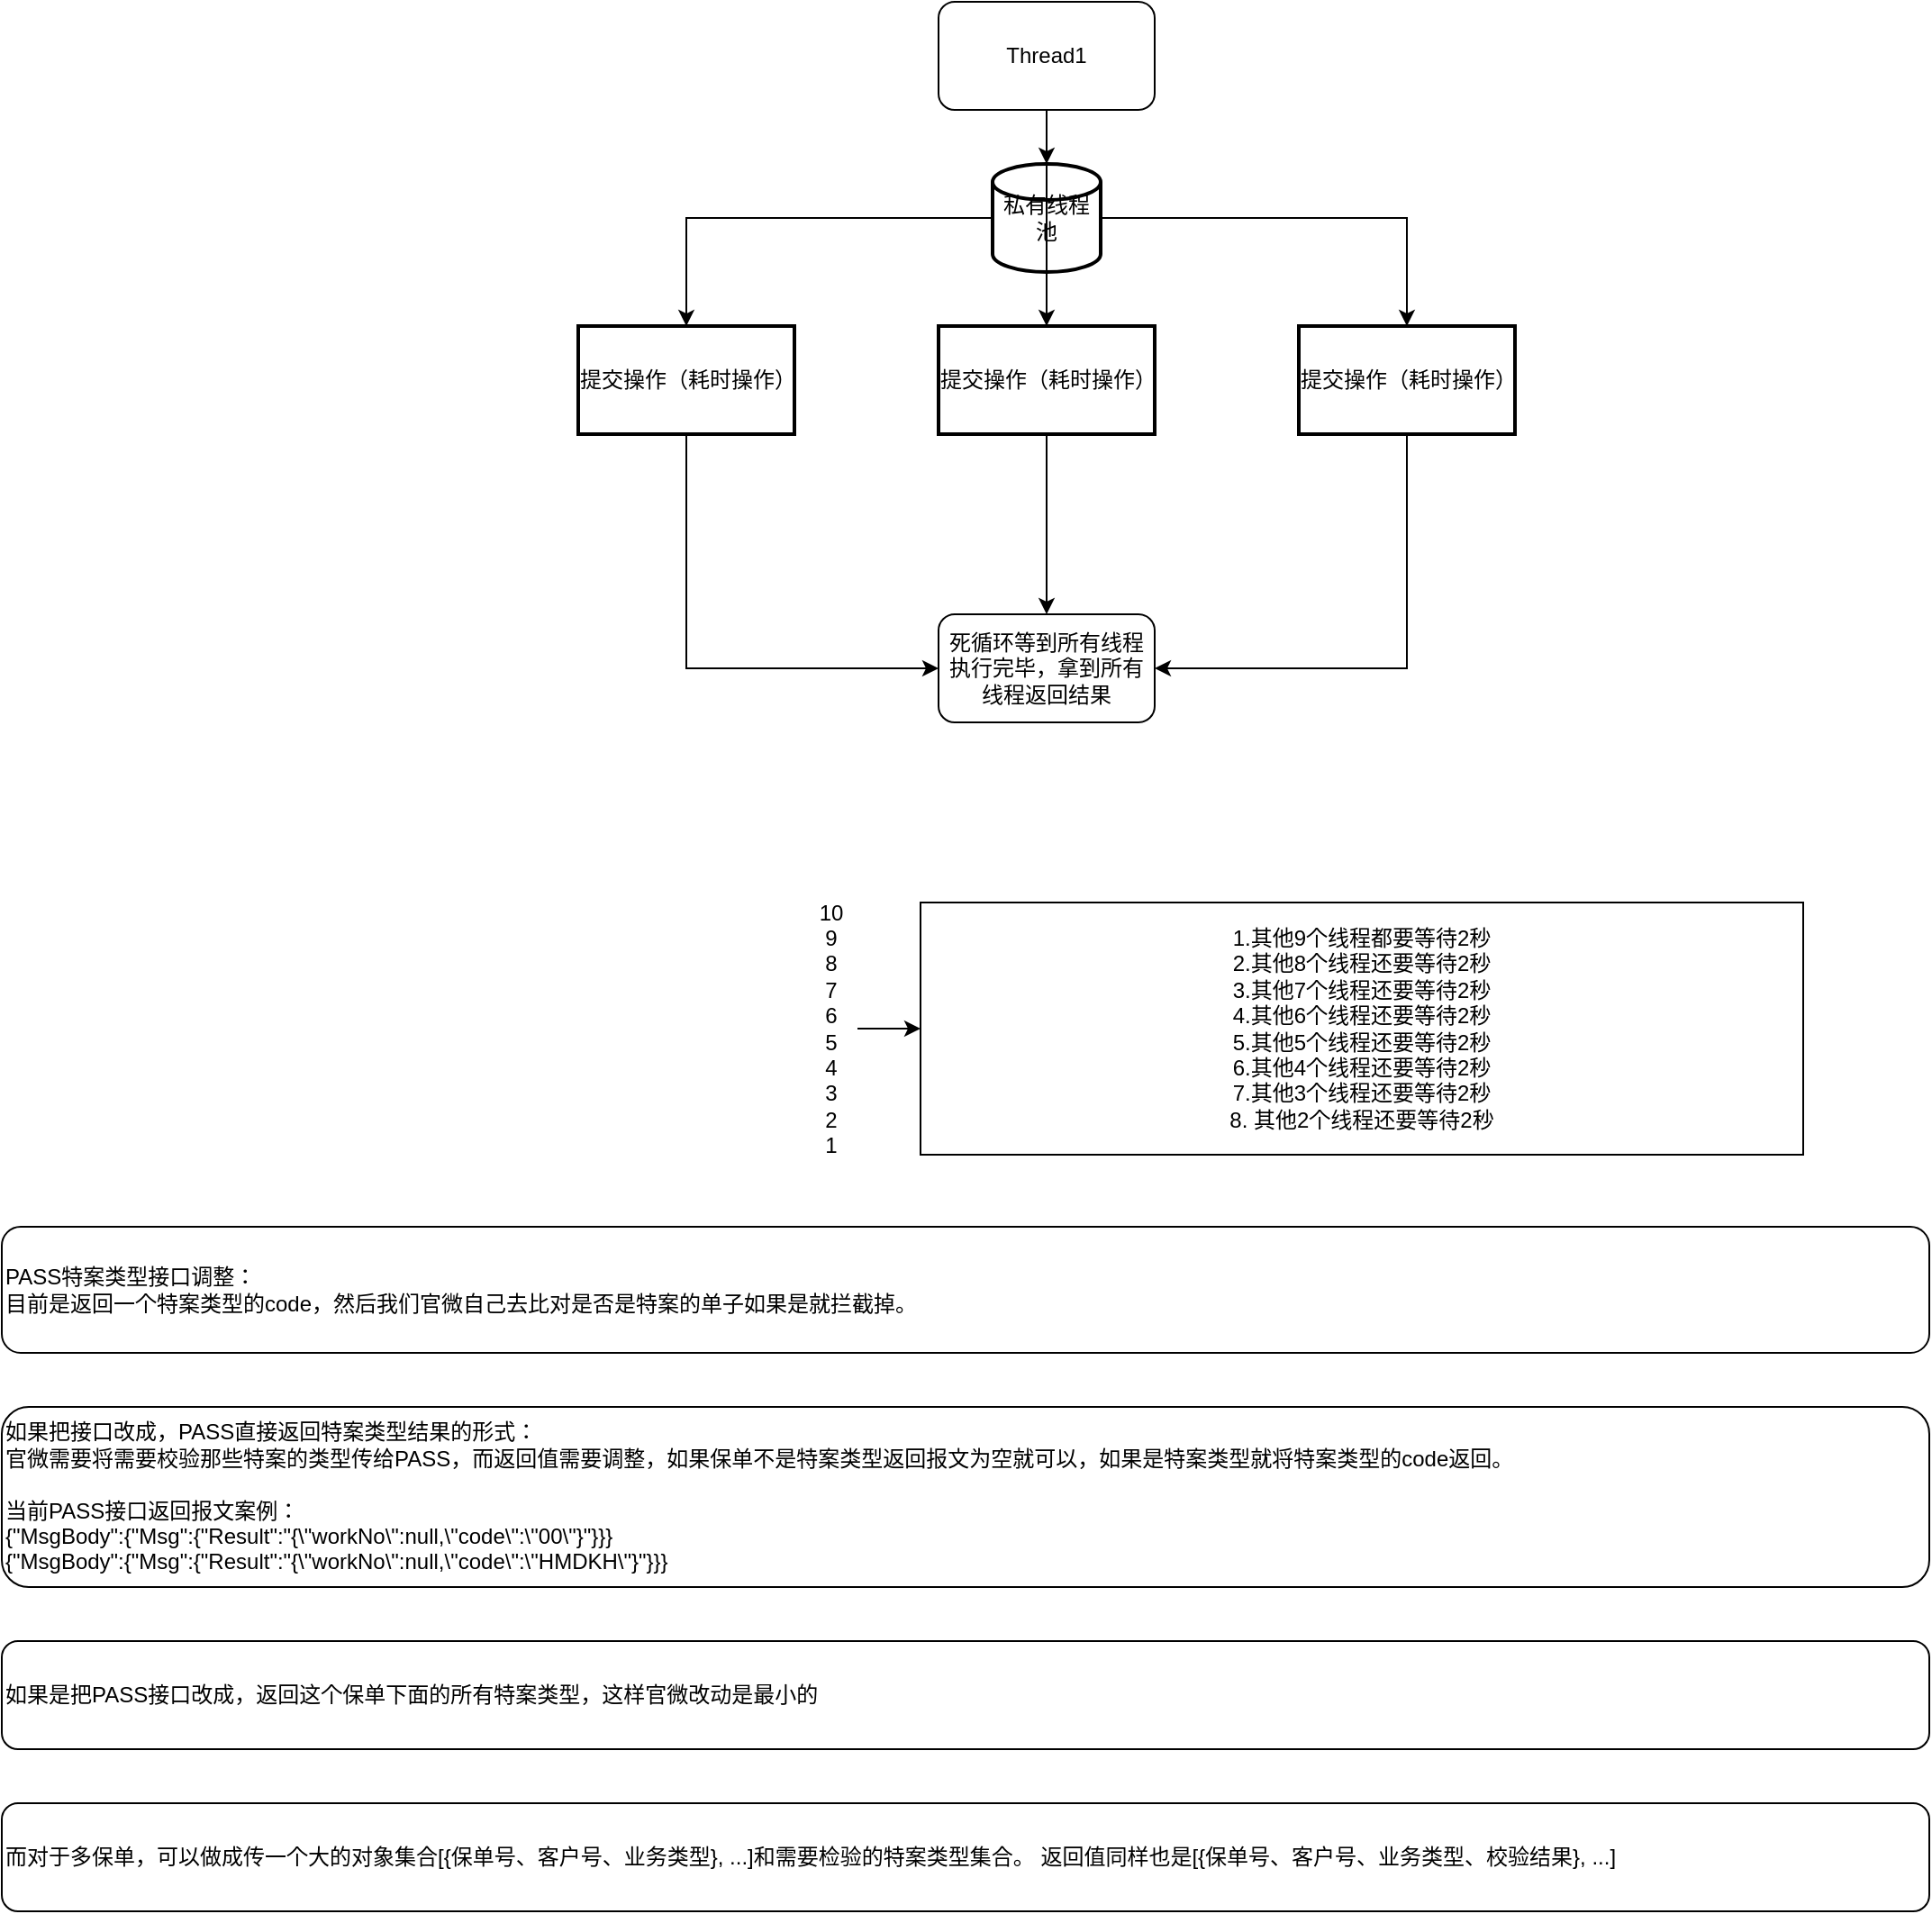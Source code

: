 <mxfile version="22.0.4" type="github" pages="10">
  <diagram id="29DX_shyAP1snW-bjdit" name="多保单">
    <mxGraphModel dx="2620" dy="948" grid="1" gridSize="10" guides="1" tooltips="1" connect="1" arrows="1" fold="1" page="1" pageScale="1" pageWidth="827" pageHeight="1169" math="0" shadow="0">
      <root>
        <mxCell id="0" />
        <mxCell id="1" parent="0" />
        <mxCell id="RFMRdTvg9sNST-bDp5sf-15" style="edgeStyle=orthogonalEdgeStyle;rounded=0;orthogonalLoop=1;jettySize=auto;html=1;entryX=0.5;entryY=0;entryDx=0;entryDy=0;entryPerimeter=0;" parent="1" source="RFMRdTvg9sNST-bDp5sf-11" target="RFMRdTvg9sNST-bDp5sf-13" edge="1">
          <mxGeometry relative="1" as="geometry" />
        </mxCell>
        <mxCell id="RFMRdTvg9sNST-bDp5sf-22" value="" style="edgeStyle=orthogonalEdgeStyle;rounded=0;orthogonalLoop=1;jettySize=auto;html=1;startArrow=none;" parent="1" source="RFMRdTvg9sNST-bDp5sf-19" target="RFMRdTvg9sNST-bDp5sf-21" edge="1">
          <mxGeometry relative="1" as="geometry" />
        </mxCell>
        <mxCell id="RFMRdTvg9sNST-bDp5sf-11" value="Thread1" style="rounded=1;whiteSpace=wrap;html=1;" parent="1" vertex="1">
          <mxGeometry x="230" y="40" width="120" height="60" as="geometry" />
        </mxCell>
        <mxCell id="RFMRdTvg9sNST-bDp5sf-20" value="" style="edgeStyle=orthogonalEdgeStyle;rounded=0;orthogonalLoop=1;jettySize=auto;html=1;" parent="1" source="RFMRdTvg9sNST-bDp5sf-13" target="RFMRdTvg9sNST-bDp5sf-19" edge="1">
          <mxGeometry relative="1" as="geometry" />
        </mxCell>
        <mxCell id="RFMRdTvg9sNST-bDp5sf-28" style="edgeStyle=orthogonalEdgeStyle;rounded=0;orthogonalLoop=1;jettySize=auto;html=1;" parent="1" source="RFMRdTvg9sNST-bDp5sf-13" target="RFMRdTvg9sNST-bDp5sf-26" edge="1">
          <mxGeometry relative="1" as="geometry" />
        </mxCell>
        <mxCell id="RFMRdTvg9sNST-bDp5sf-29" style="edgeStyle=orthogonalEdgeStyle;rounded=0;orthogonalLoop=1;jettySize=auto;html=1;entryX=0.5;entryY=0;entryDx=0;entryDy=0;" parent="1" source="RFMRdTvg9sNST-bDp5sf-13" target="RFMRdTvg9sNST-bDp5sf-24" edge="1">
          <mxGeometry relative="1" as="geometry" />
        </mxCell>
        <mxCell id="RFMRdTvg9sNST-bDp5sf-13" value="私有线程池" style="strokeWidth=2;html=1;shape=mxgraph.flowchart.database;whiteSpace=wrap;" parent="1" vertex="1">
          <mxGeometry x="260" y="130" width="60" height="60" as="geometry" />
        </mxCell>
        <mxCell id="RFMRdTvg9sNST-bDp5sf-21" value="死循环等到所有线程执行完毕，拿到所有线程返回结果" style="whiteSpace=wrap;html=1;rounded=1;" parent="1" vertex="1">
          <mxGeometry x="230" y="380" width="120" height="60" as="geometry" />
        </mxCell>
        <mxCell id="RFMRdTvg9sNST-bDp5sf-19" value="提交操作（耗时操作）" style="whiteSpace=wrap;html=1;strokeWidth=2;" parent="1" vertex="1">
          <mxGeometry x="230" y="220" width="120" height="60" as="geometry" />
        </mxCell>
        <mxCell id="RFMRdTvg9sNST-bDp5sf-23" value="" style="edgeStyle=orthogonalEdgeStyle;rounded=0;orthogonalLoop=1;jettySize=auto;html=1;endArrow=none;" parent="1" source="RFMRdTvg9sNST-bDp5sf-11" target="RFMRdTvg9sNST-bDp5sf-19" edge="1">
          <mxGeometry relative="1" as="geometry">
            <mxPoint x="290" y="100" as="sourcePoint" />
            <mxPoint x="290" y="380" as="targetPoint" />
          </mxGeometry>
        </mxCell>
        <mxCell id="RFMRdTvg9sNST-bDp5sf-30" style="edgeStyle=orthogonalEdgeStyle;rounded=0;orthogonalLoop=1;jettySize=auto;html=1;entryX=1;entryY=0.5;entryDx=0;entryDy=0;exitX=0.5;exitY=1;exitDx=0;exitDy=0;" parent="1" source="RFMRdTvg9sNST-bDp5sf-24" target="RFMRdTvg9sNST-bDp5sf-21" edge="1">
          <mxGeometry relative="1" as="geometry" />
        </mxCell>
        <mxCell id="RFMRdTvg9sNST-bDp5sf-24" value="&lt;span&gt;提交操作（耗时操作）&lt;/span&gt;" style="whiteSpace=wrap;html=1;strokeWidth=2;" parent="1" vertex="1">
          <mxGeometry x="430" y="220" width="120" height="60" as="geometry" />
        </mxCell>
        <mxCell id="RFMRdTvg9sNST-bDp5sf-31" style="edgeStyle=orthogonalEdgeStyle;rounded=0;orthogonalLoop=1;jettySize=auto;html=1;entryX=0;entryY=0.5;entryDx=0;entryDy=0;exitX=0.5;exitY=1;exitDx=0;exitDy=0;" parent="1" source="RFMRdTvg9sNST-bDp5sf-26" target="RFMRdTvg9sNST-bDp5sf-21" edge="1">
          <mxGeometry relative="1" as="geometry" />
        </mxCell>
        <mxCell id="RFMRdTvg9sNST-bDp5sf-26" value="&lt;span&gt;提交操作（耗时操作）&lt;/span&gt;" style="whiteSpace=wrap;html=1;strokeWidth=2;" parent="1" vertex="1">
          <mxGeometry x="30" y="220" width="120" height="60" as="geometry" />
        </mxCell>
        <mxCell id="v3_mXQVLykBW7pPXtYTT-5" value="" style="edgeStyle=orthogonalEdgeStyle;rounded=0;orthogonalLoop=1;jettySize=auto;html=1;" parent="1" source="v3_mXQVLykBW7pPXtYTT-1" target="v3_mXQVLykBW7pPXtYTT-4" edge="1">
          <mxGeometry relative="1" as="geometry" />
        </mxCell>
        <mxCell id="v3_mXQVLykBW7pPXtYTT-1" value="10&lt;br&gt;9&lt;br&gt;8&lt;br&gt;7&lt;br&gt;6&lt;br&gt;5&lt;br&gt;4&lt;br&gt;3&lt;br&gt;2&lt;br&gt;1&lt;br&gt;" style="text;html=1;align=center;verticalAlign=middle;resizable=0;points=[];autosize=1;strokeColor=none;fillColor=none;" parent="1" vertex="1">
          <mxGeometry x="155" y="535" width="30" height="150" as="geometry" />
        </mxCell>
        <mxCell id="v3_mXQVLykBW7pPXtYTT-4" value="1.其他9个线程都要等待2秒&lt;br&gt;2.其他8个线程还要等待2秒&lt;br&gt;3.其他7个线程还要等待2秒&lt;br&gt;4.其他6个线程还要等待2秒&lt;br&gt;5.其他5个线程还要等待2秒&lt;br&gt;6.其他4个线程还要等待2秒&lt;br&gt;7.其他3个线程还要等待2秒&lt;br&gt;8. 其他2个线程还要等待2秒" style="whiteSpace=wrap;html=1;" parent="1" vertex="1">
          <mxGeometry x="220" y="540" width="490" height="140" as="geometry" />
        </mxCell>
        <mxCell id="or9yDix9byzLxFbYb2XO-1" value="&lt;div style=&quot;text-align: left&quot;&gt;&lt;br&gt;&lt;/div&gt;" style="text;html=1;align=center;verticalAlign=middle;resizable=0;points=[];autosize=1;strokeColor=none;fillColor=none;" parent="1" vertex="1">
          <mxGeometry x="140" y="730" width="20" height="20" as="geometry" />
        </mxCell>
        <mxCell id="or9yDix9byzLxFbYb2XO-2" value="&lt;div&gt;&lt;span&gt;PASS特案类型接口调整：&lt;/span&gt;&lt;/div&gt;&lt;div&gt;&lt;span&gt;目前是返回一个特案类型的code，然后我们官微自己去比对是否是特案的单子如果是就拦截掉。&lt;/span&gt;&lt;/div&gt;" style="rounded=1;whiteSpace=wrap;html=1;align=left;" parent="1" vertex="1">
          <mxGeometry x="-290" y="720" width="1070" height="70" as="geometry" />
        </mxCell>
        <mxCell id="or9yDix9byzLxFbYb2XO-3" value="如果把接口改成，PASS直接返回特案类型结果的形式：&lt;br&gt;官微需要将需要校验那些特案的类型传给PASS，而返回值需要调整，如果保单不是特案类型返回报文为空就可以，如果是特案类型就将特案类型的code返回。&lt;br&gt;&lt;br&gt;当前PASS接口返回报文案例：&lt;br&gt;&lt;div&gt;{&quot;MsgBody&quot;:{&quot;Msg&quot;:{&quot;Result&quot;:&quot;{\&quot;workNo\&quot;:null,\&quot;code\&quot;:\&quot;00\&quot;}&quot;}}}&lt;/div&gt;&lt;div&gt;{&quot;MsgBody&quot;:{&quot;Msg&quot;:{&quot;Result&quot;:&quot;{\&quot;workNo\&quot;:null,\&quot;code\&quot;:\&quot;HMDKH\&quot;}&quot;}}}&lt;/div&gt;" style="rounded=1;whiteSpace=wrap;html=1;align=left;" parent="1" vertex="1">
          <mxGeometry x="-290" y="820" width="1070" height="100" as="geometry" />
        </mxCell>
        <mxCell id="or9yDix9byzLxFbYb2XO-5" value="如果是把PASS接口改成，返回这个保单下面的所有特案类型，这样官微改动是最小的" style="rounded=1;whiteSpace=wrap;html=1;align=left;" parent="1" vertex="1">
          <mxGeometry x="-290" y="950" width="1070" height="60" as="geometry" />
        </mxCell>
        <mxCell id="or9yDix9byzLxFbYb2XO-6" value="而对于多保单，可以做成传一个大的对象集合[{保单号、客户号、业务类型}, ...]和需要检验的特案类型集合。 返回值同样也是[{保单号、客户号、业务类型、校验结果}, ...]&amp;nbsp;" style="rounded=1;whiteSpace=wrap;html=1;align=left;" parent="1" vertex="1">
          <mxGeometry x="-290" y="1040" width="1070" height="60" as="geometry" />
        </mxCell>
      </root>
    </mxGraphModel>
  </diagram>
  <diagram id="NRGp6yT5PLrEaOX-DOe5" name="互动工具客户记录埋点">
    <mxGraphModel dx="2514" dy="892" grid="1" gridSize="10" guides="1" tooltips="1" connect="1" arrows="1" fold="1" page="1" pageScale="1" pageWidth="827" pageHeight="1169" math="0" shadow="0">
      <root>
        <mxCell id="0" />
        <mxCell id="1" parent="0" />
        <mxCell id="RXps7sLKZuiFIHbuloCt-4" value="" style="edgeStyle=orthogonalEdgeStyle;rounded=0;orthogonalLoop=1;jettySize=auto;html=1;" parent="1" source="RXps7sLKZuiFIHbuloCt-1" target="RXps7sLKZuiFIHbuloCt-3" edge="1">
          <mxGeometry relative="1" as="geometry" />
        </mxCell>
        <mxCell id="RXps7sLKZuiFIHbuloCt-1" value="专属图文分享链接" style="rounded=1;whiteSpace=wrap;html=1;" parent="1" vertex="1">
          <mxGeometry x="80" y="90" width="120" height="60" as="geometry" />
        </mxCell>
        <mxCell id="RXps7sLKZuiFIHbuloCt-13" value="" style="edgeStyle=orthogonalEdgeStyle;rounded=0;orthogonalLoop=1;jettySize=auto;html=1;" parent="1" source="RXps7sLKZuiFIHbuloCt-3" target="RXps7sLKZuiFIHbuloCt-12" edge="1">
          <mxGeometry relative="1" as="geometry" />
        </mxCell>
        <mxCell id="RXps7sLKZuiFIHbuloCt-3" value="分享流水号，模板号，代理人工号，客户id、互动工具类型、旅程节点、推文地址" style="rounded=1;whiteSpace=wrap;html=1;" parent="1" vertex="1">
          <mxGeometry x="-105" y="190" width="490" height="60" as="geometry" />
        </mxCell>
        <mxCell id="RXps7sLKZuiFIHbuloCt-11" value="链接携带参数" style="text;html=1;align=center;verticalAlign=middle;resizable=0;points=[];autosize=1;strokeColor=none;fillColor=none;" parent="1" vertex="1">
          <mxGeometry x="275" y="170" width="90" height="20" as="geometry" />
        </mxCell>
        <mxCell id="RXps7sLKZuiFIHbuloCt-18" value="" style="edgeStyle=orthogonalEdgeStyle;rounded=0;orthogonalLoop=1;jettySize=auto;html=1;entryX=0.5;entryY=0;entryDx=0;entryDy=0;" parent="1" source="RXps7sLKZuiFIHbuloCt-12" target="RXps7sLKZuiFIHbuloCt-23" edge="1">
          <mxGeometry relative="1" as="geometry">
            <mxPoint x="140" y="440" as="targetPoint" />
          </mxGeometry>
        </mxCell>
        <mxCell id="RXps7sLKZuiFIHbuloCt-37" value="" style="edgeStyle=orthogonalEdgeStyle;rounded=0;orthogonalLoop=1;jettySize=auto;html=1;" parent="1" source="RXps7sLKZuiFIHbuloCt-12" target="RXps7sLKZuiFIHbuloCt-36" edge="1">
          <mxGeometry relative="1" as="geometry" />
        </mxCell>
        <mxCell id="RXps7sLKZuiFIHbuloCt-12" value="OPENID是否存在/已解绑" style="rhombus;whiteSpace=wrap;html=1;rounded=1;" parent="1" vertex="1">
          <mxGeometry x="75" y="280" width="130" height="120" as="geometry" />
        </mxCell>
        <mxCell id="RXps7sLKZuiFIHbuloCt-16" value="存在" style="text;html=1;align=center;verticalAlign=middle;resizable=0;points=[];autosize=1;strokeColor=none;fillColor=none;" parent="1" vertex="1">
          <mxGeometry x="140" y="410" width="40" height="20" as="geometry" />
        </mxCell>
        <mxCell id="RXps7sLKZuiFIHbuloCt-24" value="" style="edgeStyle=orthogonalEdgeStyle;rounded=0;orthogonalLoop=1;jettySize=auto;html=1;" parent="1" target="RXps7sLKZuiFIHbuloCt-23" edge="1">
          <mxGeometry relative="1" as="geometry">
            <mxPoint x="140" y="560" as="sourcePoint" />
          </mxGeometry>
        </mxCell>
        <mxCell id="RXps7sLKZuiFIHbuloCt-30" value="" style="edgeStyle=orthogonalEdgeStyle;rounded=0;orthogonalLoop=1;jettySize=auto;html=1;" parent="1" source="RXps7sLKZuiFIHbuloCt-23" target="RXps7sLKZuiFIHbuloCt-29" edge="1">
          <mxGeometry relative="1" as="geometry" />
        </mxCell>
        <mxCell id="RXps7sLKZuiFIHbuloCt-33" value="" style="edgeStyle=orthogonalEdgeStyle;rounded=0;orthogonalLoop=1;jettySize=auto;html=1;exitX=0;exitY=0.5;exitDx=0;exitDy=0;" parent="1" source="RXps7sLKZuiFIHbuloCt-23" target="RXps7sLKZuiFIHbuloCt-32" edge="1">
          <mxGeometry relative="1" as="geometry">
            <mxPoint x="75" y="500" as="sourcePoint" />
          </mxGeometry>
        </mxCell>
        <mxCell id="RXps7sLKZuiFIHbuloCt-23" value="客户身份是否一致" style="rhombus;whiteSpace=wrap;html=1;rounded=1;" parent="1" vertex="1">
          <mxGeometry x="75" y="470" width="130" height="120" as="geometry" />
        </mxCell>
        <mxCell id="RXps7sLKZuiFIHbuloCt-27" value="不存在" style="text;html=1;align=center;verticalAlign=middle;resizable=0;points=[];autosize=1;strokeColor=none;fillColor=none;" parent="1" vertex="1">
          <mxGeometry x="525" y="410" width="50" height="20" as="geometry" />
        </mxCell>
        <mxCell id="RXps7sLKZuiFIHbuloCt-40" value="" style="edgeStyle=orthogonalEdgeStyle;rounded=0;orthogonalLoop=1;jettySize=auto;html=1;" parent="1" source="RXps7sLKZuiFIHbuloCt-29" target="RXps7sLKZuiFIHbuloCt-39" edge="1">
          <mxGeometry relative="1" as="geometry" />
        </mxCell>
        <mxCell id="RXps7sLKZuiFIHbuloCt-29" value="分享流水号、模板号、互动工具类型、旅程节点、代理人工号、扫描时间、分享携带客户id（链接上的）、扫描二维码客户ID（实际）、客户姓名（实际）、是否打开链接（有）" style="whiteSpace=wrap;html=1;rounded=1;" parent="1" vertex="1">
          <mxGeometry x="-35" y="660" width="350" height="80" as="geometry" />
        </mxCell>
        <mxCell id="RXps7sLKZuiFIHbuloCt-31" value="一致" style="text;html=1;align=center;verticalAlign=middle;resizable=0;points=[];autosize=1;strokeColor=none;fillColor=none;" parent="1" vertex="1">
          <mxGeometry x="140" y="630" width="40" height="20" as="geometry" />
        </mxCell>
        <mxCell id="RXps7sLKZuiFIHbuloCt-43" style="edgeStyle=orthogonalEdgeStyle;rounded=0;orthogonalLoop=1;jettySize=auto;html=1;entryX=0;entryY=0.5;entryDx=0;entryDy=0;" parent="1" source="RXps7sLKZuiFIHbuloCt-32" target="RXps7sLKZuiFIHbuloCt-39" edge="1">
          <mxGeometry relative="1" as="geometry">
            <mxPoint x="-280" y="870" as="targetPoint" />
            <Array as="points">
              <mxPoint x="-280" y="860" />
            </Array>
          </mxGeometry>
        </mxCell>
        <mxCell id="RXps7sLKZuiFIHbuloCt-32" value="分享流水号、模板号、互动工具类型、旅程节点、代理人工号、扫描时间、分享携带客户id（链接上的）、扫描二维码客户ID（iagent携带custid）、客户姓名（为空）、是否打开链接（有）" style="whiteSpace=wrap;html=1;rounded=1;" parent="1" vertex="1">
          <mxGeometry x="-450" y="660" width="340" height="80" as="geometry" />
        </mxCell>
        <mxCell id="RXps7sLKZuiFIHbuloCt-34" value="不一致" style="text;html=1;align=center;verticalAlign=middle;resizable=0;points=[];autosize=1;strokeColor=none;fillColor=none;" parent="1" vertex="1">
          <mxGeometry x="-280" y="630" width="50" height="20" as="geometry" />
        </mxCell>
        <mxCell id="RXps7sLKZuiFIHbuloCt-41" style="edgeStyle=orthogonalEdgeStyle;rounded=0;orthogonalLoop=1;jettySize=auto;html=1;entryX=1;entryY=0.5;entryDx=0;entryDy=0;" parent="1" source="RXps7sLKZuiFIHbuloCt-36" target="RXps7sLKZuiFIHbuloCt-39" edge="1">
          <mxGeometry relative="1" as="geometry">
            <mxPoint x="396" y="890" as="targetPoint" />
            <Array as="points">
              <mxPoint x="575" y="860" />
            </Array>
          </mxGeometry>
        </mxCell>
        <mxCell id="RXps7sLKZuiFIHbuloCt-36" value="分享流水号、模板号、互动工具类型、旅程节点、代理人工号、扫描时间、分享携带客户id（链接上的）、扫描二维码客户ID、客户姓名、是否打开链接（有）" style="whiteSpace=wrap;html=1;rounded=1;" parent="1" vertex="1">
          <mxGeometry x="380" y="655" width="390" height="85" as="geometry" />
        </mxCell>
        <mxCell id="RXps7sLKZuiFIHbuloCt-39" value="数据落库/推送kafka" style="whiteSpace=wrap;html=1;rounded=1;" parent="1" vertex="1">
          <mxGeometry x="80" y="830" width="120" height="60" as="geometry" />
        </mxCell>
        <mxCell id="RXps7sLKZuiFIHbuloCt-44" value="" style="edgeStyle=orthogonalEdgeStyle;rounded=0;orthogonalLoop=1;jettySize=auto;html=1;" parent="1" source="RXps7sLKZuiFIHbuloCt-45" target="RXps7sLKZuiFIHbuloCt-47" edge="1">
          <mxGeometry relative="1" as="geometry" />
        </mxCell>
        <mxCell id="RXps7sLKZuiFIHbuloCt-45" value="生日加保-保障视图分享链接/二维码" style="rounded=1;whiteSpace=wrap;html=1;" parent="1" vertex="1">
          <mxGeometry x="70" y="1010" width="120" height="60" as="geometry" />
        </mxCell>
        <mxCell id="RXps7sLKZuiFIHbuloCt-46" value="" style="edgeStyle=orthogonalEdgeStyle;rounded=0;orthogonalLoop=1;jettySize=auto;html=1;" parent="1" source="RXps7sLKZuiFIHbuloCt-47" target="RXps7sLKZuiFIHbuloCt-51" edge="1">
          <mxGeometry relative="1" as="geometry" />
        </mxCell>
        <mxCell id="RXps7sLKZuiFIHbuloCt-47" value="分享流水号，模板号，代理人工号，客户id，二维码还是链接的标识，保障视图链接地址" style="rounded=1;whiteSpace=wrap;html=1;" parent="1" vertex="1">
          <mxGeometry x="-115" y="1110" width="490" height="60" as="geometry" />
        </mxCell>
        <mxCell id="RXps7sLKZuiFIHbuloCt-48" value="链接/二维码携带参数" style="text;html=1;align=center;verticalAlign=middle;resizable=0;points=[];autosize=1;strokeColor=none;fillColor=none;" parent="1" vertex="1">
          <mxGeometry x="245" y="1090" width="130" height="20" as="geometry" />
        </mxCell>
        <mxCell id="RXps7sLKZuiFIHbuloCt-49" value="" style="edgeStyle=orthogonalEdgeStyle;rounded=0;orthogonalLoop=1;jettySize=auto;html=1;entryX=0.5;entryY=0;entryDx=0;entryDy=0;" parent="1" source="RXps7sLKZuiFIHbuloCt-51" target="RXps7sLKZuiFIHbuloCt-56" edge="1">
          <mxGeometry relative="1" as="geometry">
            <mxPoint x="130" y="1360" as="targetPoint" />
          </mxGeometry>
        </mxCell>
        <mxCell id="RXps7sLKZuiFIHbuloCt-50" value="" style="edgeStyle=orthogonalEdgeStyle;rounded=0;orthogonalLoop=1;jettySize=auto;html=1;" parent="1" source="RXps7sLKZuiFIHbuloCt-51" target="RXps7sLKZuiFIHbuloCt-65" edge="1">
          <mxGeometry relative="1" as="geometry" />
        </mxCell>
        <mxCell id="RXps7sLKZuiFIHbuloCt-51" value="OPENID是否存在/已解绑" style="rhombus;whiteSpace=wrap;html=1;rounded=1;" parent="1" vertex="1">
          <mxGeometry x="65" y="1200" width="130" height="120" as="geometry" />
        </mxCell>
        <mxCell id="RXps7sLKZuiFIHbuloCt-52" value="存在" style="text;html=1;align=center;verticalAlign=middle;resizable=0;points=[];autosize=1;strokeColor=none;fillColor=none;" parent="1" vertex="1">
          <mxGeometry x="130" y="1360" width="40" height="20" as="geometry" />
        </mxCell>
        <mxCell id="RXps7sLKZuiFIHbuloCt-53" value="" style="edgeStyle=orthogonalEdgeStyle;rounded=0;orthogonalLoop=1;jettySize=auto;html=1;" parent="1" target="RXps7sLKZuiFIHbuloCt-56" edge="1">
          <mxGeometry relative="1" as="geometry">
            <mxPoint x="130" y="1480" as="sourcePoint" />
          </mxGeometry>
        </mxCell>
        <mxCell id="RXps7sLKZuiFIHbuloCt-54" value="" style="edgeStyle=orthogonalEdgeStyle;rounded=0;orthogonalLoop=1;jettySize=auto;html=1;" parent="1" source="RXps7sLKZuiFIHbuloCt-56" target="RXps7sLKZuiFIHbuloCt-59" edge="1">
          <mxGeometry relative="1" as="geometry" />
        </mxCell>
        <mxCell id="RXps7sLKZuiFIHbuloCt-55" value="" style="edgeStyle=orthogonalEdgeStyle;rounded=0;orthogonalLoop=1;jettySize=auto;html=1;exitX=0;exitY=0.5;exitDx=0;exitDy=0;" parent="1" source="RXps7sLKZuiFIHbuloCt-56" target="RXps7sLKZuiFIHbuloCt-62" edge="1">
          <mxGeometry relative="1" as="geometry">
            <mxPoint x="65" y="1420" as="sourcePoint" />
          </mxGeometry>
        </mxCell>
        <mxCell id="RXps7sLKZuiFIHbuloCt-56" value="客户身份是否一致" style="rhombus;whiteSpace=wrap;html=1;rounded=1;" parent="1" vertex="1">
          <mxGeometry x="65" y="1390" width="130" height="120" as="geometry" />
        </mxCell>
        <mxCell id="RXps7sLKZuiFIHbuloCt-57" value="不存在" style="text;html=1;align=center;verticalAlign=middle;resizable=0;points=[];autosize=1;strokeColor=none;fillColor=none;" parent="1" vertex="1">
          <mxGeometry x="510" y="1360" width="50" height="20" as="geometry" />
        </mxCell>
        <mxCell id="RXps7sLKZuiFIHbuloCt-58" value="" style="edgeStyle=orthogonalEdgeStyle;rounded=0;orthogonalLoop=1;jettySize=auto;html=1;" parent="1" source="RXps7sLKZuiFIHbuloCt-59" target="RXps7sLKZuiFIHbuloCt-66" edge="1">
          <mxGeometry relative="1" as="geometry" />
        </mxCell>
        <mxCell id="RXps7sLKZuiFIHbuloCt-59" value="&lt;div&gt;1.官微需在iagent保障视图的链接上拼接客户身份一致的标识；&lt;/div&gt;&lt;div&gt;2.iagent会截取链接上的标识，和保障视图链接上原有的参数打开对应的页面&lt;/div&gt;&lt;div&gt;3.iagent埋点，数据给中台和datalake&lt;/div&gt;" style="whiteSpace=wrap;html=1;rounded=1;" parent="1" vertex="1">
          <mxGeometry x="-45" y="1580" width="350" height="80" as="geometry" />
        </mxCell>
        <mxCell id="RXps7sLKZuiFIHbuloCt-60" value="一致" style="text;html=1;align=center;verticalAlign=middle;resizable=0;points=[];autosize=1;strokeColor=none;fillColor=none;" parent="1" vertex="1">
          <mxGeometry x="130" y="1550" width="40" height="20" as="geometry" />
        </mxCell>
        <mxCell id="RXps7sLKZuiFIHbuloCt-62" value="&lt;font color=&quot;#ff3333&quot;&gt;拦截/提示话术&lt;/font&gt;" style="whiteSpace=wrap;html=1;rounded=1;" parent="1" vertex="1">
          <mxGeometry x="-460" y="1580" width="340" height="80" as="geometry" />
        </mxCell>
        <mxCell id="RXps7sLKZuiFIHbuloCt-63" value="不一致" style="text;html=1;align=center;verticalAlign=middle;resizable=0;points=[];autosize=1;strokeColor=none;fillColor=none;" parent="1" vertex="1">
          <mxGeometry x="-290" y="1550" width="50" height="20" as="geometry" />
        </mxCell>
        <mxCell id="RXps7sLKZuiFIHbuloCt-64" style="edgeStyle=orthogonalEdgeStyle;rounded=0;orthogonalLoop=1;jettySize=auto;html=1;entryX=1;entryY=0.5;entryDx=0;entryDy=0;" parent="1" source="RXps7sLKZuiFIHbuloCt-65" target="RXps7sLKZuiFIHbuloCt-66" edge="1">
          <mxGeometry relative="1" as="geometry">
            <mxPoint x="386" y="1810" as="targetPoint" />
            <Array as="points">
              <mxPoint x="565" y="1780" />
            </Array>
          </mxGeometry>
        </mxCell>
        <mxCell id="RXps7sLKZuiFIHbuloCt-65" value="&lt;div&gt;1.官微需在iagent保障视图的链接上拼接未识别客户身份的标识；&lt;/div&gt;&lt;div&gt;2.iagent会截取链接上的标识，弹出投保人信息输入框，校验身份，校验通过，则打开保障视图页面&lt;/div&gt;&lt;div&gt;3.iagent埋点，数据给中台和datalake&lt;/div&gt;" style="whiteSpace=wrap;html=1;rounded=1;" parent="1" vertex="1">
          <mxGeometry x="370" y="1575" width="390" height="85" as="geometry" />
        </mxCell>
        <mxCell id="RXps7sLKZuiFIHbuloCt-66" value="数据落库/推送kafka" style="whiteSpace=wrap;html=1;rounded=1;" parent="1" vertex="1">
          <mxGeometry x="70" y="1750" width="120" height="60" as="geometry" />
        </mxCell>
        <mxCell id="RXps7sLKZuiFIHbuloCt-68" value="push_data：推送数据&lt;br&gt;&lt;br&gt;先落库再推送kafka&lt;br&gt;&lt;br&gt;把推送kafka的数据保存到数据库中方便后面做补偿&lt;br&gt;&lt;br&gt;&lt;br&gt;&lt;br&gt;" style="text;html=1;align=center;verticalAlign=middle;resizable=0;points=[];autosize=1;strokeColor=none;fillColor=none;" parent="1" vertex="1">
          <mxGeometry x="-640" y="20" width="280" height="120" as="geometry" />
        </mxCell>
        <mxCell id="RXps7sLKZuiFIHbuloCt-69" value="接口怎么设计？&lt;br&gt;接口形参：json字符串，后端拿到json字符串根据互动工具类型（模板号）枚举，&lt;br&gt;&lt;span style=&quot;white-space: pre&quot;&gt; &lt;/span&gt;&lt;span style=&quot;white-space: pre&quot;&gt; &lt;/span&gt;&amp;nbsp; 将jjson转成响应的对象。" style="text;html=1;align=left;verticalAlign=middle;resizable=0;points=[];autosize=1;strokeColor=none;fillColor=none;" parent="1" vertex="1">
          <mxGeometry x="-640" y="140" width="440" height="50" as="geometry" />
        </mxCell>
        <mxCell id="RXps7sLKZuiFIHbuloCt-94" value="" style="edgeStyle=orthogonalEdgeStyle;rounded=0;orthogonalLoop=1;jettySize=auto;html=1;" parent="1" source="RXps7sLKZuiFIHbuloCt-95" target="RXps7sLKZuiFIHbuloCt-97" edge="1">
          <mxGeometry relative="1" as="geometry" />
        </mxCell>
        <mxCell id="RXps7sLKZuiFIHbuloCt-95" value="图文贺卡-成人贺卡分享二维码" style="rounded=1;whiteSpace=wrap;html=1;" parent="1" vertex="1">
          <mxGeometry x="80" y="2040" width="120" height="60" as="geometry" />
        </mxCell>
        <mxCell id="RXps7sLKZuiFIHbuloCt-96" value="" style="edgeStyle=orthogonalEdgeStyle;rounded=0;orthogonalLoop=1;jettySize=auto;html=1;" parent="1" source="RXps7sLKZuiFIHbuloCt-97" target="RXps7sLKZuiFIHbuloCt-101" edge="1">
          <mxGeometry relative="1" as="geometry" />
        </mxCell>
        <mxCell id="RXps7sLKZuiFIHbuloCt-97" value="分享流水号，模板号，代理人工号，客户id、互动工具类型" style="rounded=1;whiteSpace=wrap;html=1;" parent="1" vertex="1">
          <mxGeometry x="-105" y="2140" width="490" height="60" as="geometry" />
        </mxCell>
        <mxCell id="RXps7sLKZuiFIHbuloCt-98" value="二维码携带参数" style="text;html=1;align=center;verticalAlign=middle;resizable=0;points=[];autosize=1;strokeColor=none;fillColor=none;" parent="1" vertex="1">
          <mxGeometry x="270" y="2120" width="100" height="20" as="geometry" />
        </mxCell>
        <mxCell id="RXps7sLKZuiFIHbuloCt-99" value="" style="edgeStyle=orthogonalEdgeStyle;rounded=0;orthogonalLoop=1;jettySize=auto;html=1;entryX=0.5;entryY=0;entryDx=0;entryDy=0;" parent="1" source="RXps7sLKZuiFIHbuloCt-101" target="RXps7sLKZuiFIHbuloCt-106" edge="1">
          <mxGeometry relative="1" as="geometry">
            <mxPoint x="140" y="2390" as="targetPoint" />
          </mxGeometry>
        </mxCell>
        <mxCell id="RXps7sLKZuiFIHbuloCt-100" value="" style="edgeStyle=orthogonalEdgeStyle;rounded=0;orthogonalLoop=1;jettySize=auto;html=1;" parent="1" source="RXps7sLKZuiFIHbuloCt-101" target="RXps7sLKZuiFIHbuloCt-115" edge="1">
          <mxGeometry relative="1" as="geometry" />
        </mxCell>
        <mxCell id="RXps7sLKZuiFIHbuloCt-101" value="OPENID是否存在/已解绑" style="rhombus;whiteSpace=wrap;html=1;rounded=1;" parent="1" vertex="1">
          <mxGeometry x="75" y="2230" width="130" height="120" as="geometry" />
        </mxCell>
        <mxCell id="RXps7sLKZuiFIHbuloCt-102" value="存在" style="text;html=1;align=center;verticalAlign=middle;resizable=0;points=[];autosize=1;strokeColor=none;fillColor=none;" parent="1" vertex="1">
          <mxGeometry x="140" y="2360" width="40" height="20" as="geometry" />
        </mxCell>
        <mxCell id="RXps7sLKZuiFIHbuloCt-103" value="" style="edgeStyle=orthogonalEdgeStyle;rounded=0;orthogonalLoop=1;jettySize=auto;html=1;" parent="1" target="RXps7sLKZuiFIHbuloCt-106" edge="1">
          <mxGeometry relative="1" as="geometry">
            <mxPoint x="140" y="2510" as="sourcePoint" />
          </mxGeometry>
        </mxCell>
        <mxCell id="RXps7sLKZuiFIHbuloCt-104" value="" style="edgeStyle=orthogonalEdgeStyle;rounded=0;orthogonalLoop=1;jettySize=auto;html=1;" parent="1" source="RXps7sLKZuiFIHbuloCt-106" target="RXps7sLKZuiFIHbuloCt-109" edge="1">
          <mxGeometry relative="1" as="geometry" />
        </mxCell>
        <mxCell id="RXps7sLKZuiFIHbuloCt-105" value="" style="edgeStyle=orthogonalEdgeStyle;rounded=0;orthogonalLoop=1;jettySize=auto;html=1;exitX=0;exitY=0.5;exitDx=0;exitDy=0;" parent="1" source="RXps7sLKZuiFIHbuloCt-106" target="RXps7sLKZuiFIHbuloCt-112" edge="1">
          <mxGeometry relative="1" as="geometry">
            <mxPoint x="75" y="2450" as="sourcePoint" />
          </mxGeometry>
        </mxCell>
        <mxCell id="RXps7sLKZuiFIHbuloCt-106" value="客户身份是否一致" style="rhombus;whiteSpace=wrap;html=1;rounded=1;" parent="1" vertex="1">
          <mxGeometry x="75" y="2420" width="130" height="120" as="geometry" />
        </mxCell>
        <mxCell id="RXps7sLKZuiFIHbuloCt-107" value="不存在" style="text;html=1;align=center;verticalAlign=middle;resizable=0;points=[];autosize=1;strokeColor=none;fillColor=none;" parent="1" vertex="1">
          <mxGeometry x="524" y="2360" width="50" height="20" as="geometry" />
        </mxCell>
        <mxCell id="RXps7sLKZuiFIHbuloCt-108" value="" style="edgeStyle=orthogonalEdgeStyle;rounded=0;orthogonalLoop=1;jettySize=auto;html=1;" parent="1" source="RXps7sLKZuiFIHbuloCt-109" target="RXps7sLKZuiFIHbuloCt-116" edge="1">
          <mxGeometry relative="1" as="geometry" />
        </mxCell>
        <mxCell id="RXps7sLKZuiFIHbuloCt-109" value="分享流水号、模板号、互动工具类型、代理人工号、扫描时间、分享携带客户id（链接上的）、扫描二维码客户ID、客户姓名、抽奖结果（有）" style="whiteSpace=wrap;html=1;rounded=1;" parent="1" vertex="1">
          <mxGeometry x="-35" y="2610" width="350" height="80" as="geometry" />
        </mxCell>
        <mxCell id="RXps7sLKZuiFIHbuloCt-110" value="一致" style="text;html=1;align=center;verticalAlign=middle;resizable=0;points=[];autosize=1;strokeColor=none;fillColor=none;" parent="1" vertex="1">
          <mxGeometry x="140" y="2580" width="40" height="20" as="geometry" />
        </mxCell>
        <mxCell id="RXps7sLKZuiFIHbuloCt-111" style="edgeStyle=orthogonalEdgeStyle;rounded=0;orthogonalLoop=1;jettySize=auto;html=1;entryX=0;entryY=0.5;entryDx=0;entryDy=0;" parent="1" source="RXps7sLKZuiFIHbuloCt-112" target="RXps7sLKZuiFIHbuloCt-116" edge="1">
          <mxGeometry relative="1" as="geometry">
            <mxPoint x="-280" y="2820" as="targetPoint" />
            <Array as="points">
              <mxPoint x="-280" y="2810" />
            </Array>
          </mxGeometry>
        </mxCell>
        <mxCell id="RXps7sLKZuiFIHbuloCt-112" value="&lt;font color=&quot;#ff0000&quot;&gt;1.拦截/提示话术&lt;/font&gt;&lt;br&gt;2.分享流水号、模板号、互动工具类型、代理人工号、扫描时间、分享携带客户id（链接上的）、扫描二维码客户ID（实际）、客户姓名（实际）、抽奖结果（为空）" style="whiteSpace=wrap;html=1;rounded=1;" parent="1" vertex="1">
          <mxGeometry x="-450" y="2610" width="340" height="80" as="geometry" />
        </mxCell>
        <mxCell id="RXps7sLKZuiFIHbuloCt-113" value="不一致" style="text;html=1;align=center;verticalAlign=middle;resizable=0;points=[];autosize=1;strokeColor=none;fillColor=none;" parent="1" vertex="1">
          <mxGeometry x="-280" y="2580" width="50" height="20" as="geometry" />
        </mxCell>
        <mxCell id="RXps7sLKZuiFIHbuloCt-114" style="edgeStyle=orthogonalEdgeStyle;rounded=0;orthogonalLoop=1;jettySize=auto;html=1;entryX=1;entryY=0.5;entryDx=0;entryDy=0;" parent="1" source="RXps7sLKZuiFIHbuloCt-115" target="RXps7sLKZuiFIHbuloCt-116" edge="1">
          <mxGeometry relative="1" as="geometry">
            <mxPoint x="396" y="2840" as="targetPoint" />
            <Array as="points">
              <mxPoint x="575" y="2810" />
            </Array>
          </mxGeometry>
        </mxCell>
        <mxCell id="RXps7sLKZuiFIHbuloCt-115" value="&lt;font color=&quot;#ff0000&quot;&gt;1.跳转绑定页面&lt;/font&gt;&lt;br&gt;2.分享流水号、模板号、互动工具类型、代理人工号、扫描时间、分享携带客户id（链接上的）、扫描二维码客户ID（为空）、客户姓名（为空）、抽奖结果（为空）" style="whiteSpace=wrap;html=1;rounded=1;" parent="1" vertex="1">
          <mxGeometry x="380" y="2605" width="390" height="85" as="geometry" />
        </mxCell>
        <mxCell id="RXps7sLKZuiFIHbuloCt-116" value="数据落库/推送kafka" style="whiteSpace=wrap;html=1;rounded=1;" parent="1" vertex="1">
          <mxGeometry x="80" y="2780" width="120" height="60" as="geometry" />
        </mxCell>
        <mxCell id="C0unaC3IyWduAhZFeHY9-3" value="" style="edgeStyle=orthogonalEdgeStyle;rounded=0;orthogonalLoop=1;jettySize=auto;html=1;" parent="1" source="C0unaC3IyWduAhZFeHY9-1" target="C0unaC3IyWduAhZFeHY9-2" edge="1">
          <mxGeometry relative="1" as="geometry" />
        </mxCell>
        <mxCell id="C0unaC3IyWduAhZFeHY9-5" value="" style="edgeStyle=orthogonalEdgeStyle;rounded=0;orthogonalLoop=1;jettySize=auto;html=1;" parent="1" source="C0unaC3IyWduAhZFeHY9-1" target="C0unaC3IyWduAhZFeHY9-4" edge="1">
          <mxGeometry relative="1" as="geometry" />
        </mxCell>
        <mxCell id="C0unaC3IyWduAhZFeHY9-1" value="记录互动工具埋点" style="rounded=1;whiteSpace=wrap;html=1;" parent="1" vertex="1">
          <mxGeometry x="-640" y="3020" width="120" height="60" as="geometry" />
        </mxCell>
        <mxCell id="C0unaC3IyWduAhZFeHY9-2" value="专属图文" style="rounded=1;whiteSpace=wrap;html=1;" parent="1" vertex="1">
          <mxGeometry x="-380" y="2910" width="120" height="60" as="geometry" />
        </mxCell>
        <mxCell id="C0unaC3IyWduAhZFeHY9-4" value="生日加保-保障视图" style="rounded=1;whiteSpace=wrap;html=1;" parent="1" vertex="1">
          <mxGeometry x="-380" y="3130" width="120" height="60" as="geometry" />
        </mxCell>
        <mxCell id="C0unaC3IyWduAhZFeHY9-6" value="抽象产品" style="text;html=1;align=center;verticalAlign=middle;resizable=0;points=[];autosize=1;strokeColor=none;fillColor=none;" parent="1" vertex="1">
          <mxGeometry x="-640" y="2980" width="60" height="20" as="geometry" />
        </mxCell>
        <mxCell id="C0unaC3IyWduAhZFeHY9-7" value="具体产品" style="text;html=1;align=center;verticalAlign=middle;resizable=0;points=[];autosize=1;strokeColor=none;fillColor=none;" parent="1" vertex="1">
          <mxGeometry x="-460" y="2930" width="60" height="20" as="geometry" />
        </mxCell>
        <mxCell id="C0unaC3IyWduAhZFeHY9-8" value="具体产品" style="text;html=1;align=center;verticalAlign=middle;resizable=0;points=[];autosize=1;strokeColor=none;fillColor=none;" parent="1" vertex="1">
          <mxGeometry x="-460" y="3150" width="60" height="20" as="geometry" />
        </mxCell>
        <mxCell id="C0unaC3IyWduAhZFeHY9-9" value="创建记录互动工具埋点的工厂" style="rounded=1;whiteSpace=wrap;html=1;" parent="1" vertex="1">
          <mxGeometry x="-130" y="3020" width="120" height="60" as="geometry" />
        </mxCell>
        <mxCell id="C0unaC3IyWduAhZFeHY9-10" value="实例工厂" style="rounded=1;whiteSpace=wrap;html=1;" parent="1" vertex="1">
          <mxGeometry x="100" y="2910" width="120" height="60" as="geometry" />
        </mxCell>
        <mxCell id="C0unaC3IyWduAhZFeHY9-12" value="实例工厂" style="rounded=1;whiteSpace=wrap;html=1;" parent="1" vertex="1">
          <mxGeometry x="260" y="2910" width="120" height="60" as="geometry" />
        </mxCell>
        <mxCell id="C0unaC3IyWduAhZFeHY9-14" value="拒绝策略" style="text;html=1;align=center;verticalAlign=middle;resizable=0;points=[];autosize=1;strokeColor=none;fillColor=none;" parent="1" vertex="1">
          <mxGeometry x="-640" y="3110" width="60" height="20" as="geometry" />
        </mxCell>
        <mxCell id="C0unaC3IyWduAhZFeHY9-15" value="具体决绝策略" style="text;html=1;align=center;verticalAlign=middle;resizable=0;points=[];autosize=1;strokeColor=none;fillColor=none;" parent="1" vertex="1">
          <mxGeometry x="-380" y="3210" width="90" height="20" as="geometry" />
        </mxCell>
        <mxCell id="C0unaC3IyWduAhZFeHY9-16" value="具体的拒绝策略" style="text;html=1;align=center;verticalAlign=middle;resizable=0;points=[];autosize=1;strokeColor=none;fillColor=none;" parent="1" vertex="1">
          <mxGeometry x="-385" y="2880" width="100" height="20" as="geometry" />
        </mxCell>
        <mxCell id="C0unaC3IyWduAhZFeHY9-17" value="拒绝策略的实例的创建工厂" style="text;html=1;align=center;verticalAlign=middle;resizable=0;points=[];autosize=1;strokeColor=none;fillColor=none;" parent="1" vertex="1">
          <mxGeometry x="-130" y="3100" width="160" height="20" as="geometry" />
        </mxCell>
        <mxCell id="C0unaC3IyWduAhZFeHY9-18" value="" style="rounded=1;whiteSpace=wrap;html=1;" parent="1" vertex="1">
          <mxGeometry x="110" y="3020" width="120" height="60" as="geometry" />
        </mxCell>
        <mxCell id="C0unaC3IyWduAhZFeHY9-20" style="edgeStyle=orthogonalEdgeStyle;rounded=0;orthogonalLoop=1;jettySize=auto;html=1;entryX=0.5;entryY=1;entryDx=0;entryDy=0;" parent="1" source="C0unaC3IyWduAhZFeHY9-19" target="C0unaC3IyWduAhZFeHY9-9" edge="1">
          <mxGeometry relative="1" as="geometry" />
        </mxCell>
        <mxCell id="C0unaC3IyWduAhZFeHY9-19" value="service&lt;br&gt;" style="rounded=1;whiteSpace=wrap;html=1;" parent="1" vertex="1">
          <mxGeometry x="-710" y="3260" width="120" height="60" as="geometry" />
        </mxCell>
        <mxCell id="C0unaC3IyWduAhZFeHY9-45" value="" style="edgeStyle=orthogonalEdgeStyle;rounded=0;orthogonalLoop=1;jettySize=auto;html=1;" parent="1" source="C0unaC3IyWduAhZFeHY9-23" target="C0unaC3IyWduAhZFeHY9-44" edge="1">
          <mxGeometry relative="1" as="geometry" />
        </mxCell>
        <mxCell id="C0unaC3IyWduAhZFeHY9-23" value="手机" style="rounded=1;whiteSpace=wrap;html=1;" parent="1" vertex="1">
          <mxGeometry x="-220" y="3480" width="120" height="60" as="geometry" />
        </mxCell>
        <mxCell id="C0unaC3IyWduAhZFeHY9-47" value="" style="edgeStyle=orthogonalEdgeStyle;rounded=0;orthogonalLoop=1;jettySize=auto;html=1;" parent="1" source="C0unaC3IyWduAhZFeHY9-24" target="C0unaC3IyWduAhZFeHY9-46" edge="1">
          <mxGeometry relative="1" as="geometry" />
        </mxCell>
        <mxCell id="C0unaC3IyWduAhZFeHY9-24" value="平板电脑" style="rounded=1;whiteSpace=wrap;html=1;" parent="1" vertex="1">
          <mxGeometry x="-35" y="3480" width="120" height="60" as="geometry" />
        </mxCell>
        <mxCell id="C0unaC3IyWduAhZFeHY9-49" value="" style="edgeStyle=orthogonalEdgeStyle;rounded=0;orthogonalLoop=1;jettySize=auto;html=1;" parent="1" source="C0unaC3IyWduAhZFeHY9-26" target="C0unaC3IyWduAhZFeHY9-48" edge="1">
          <mxGeometry relative="1" as="geometry" />
        </mxCell>
        <mxCell id="C0unaC3IyWduAhZFeHY9-26" value="笔记本电脑&amp;nbsp;" style="rounded=1;whiteSpace=wrap;html=1;" parent="1" vertex="1">
          <mxGeometry x="150" y="3480" width="120" height="60" as="geometry" />
        </mxCell>
        <mxCell id="C0unaC3IyWduAhZFeHY9-51" value="" style="edgeStyle=orthogonalEdgeStyle;rounded=0;orthogonalLoop=1;jettySize=auto;html=1;" parent="1" source="C0unaC3IyWduAhZFeHY9-27" target="C0unaC3IyWduAhZFeHY9-50" edge="1">
          <mxGeometry relative="1" as="geometry" />
        </mxCell>
        <mxCell id="C0unaC3IyWduAhZFeHY9-27" value="电子产品" style="rounded=1;whiteSpace=wrap;html=1;" parent="1" vertex="1">
          <mxGeometry x="185" y="3350" width="120" height="60" as="geometry" />
        </mxCell>
        <mxCell id="C0unaC3IyWduAhZFeHY9-59" value="" style="edgeStyle=orthogonalEdgeStyle;rounded=0;orthogonalLoop=1;jettySize=auto;html=1;" parent="1" source="C0unaC3IyWduAhZFeHY9-28" target="C0unaC3IyWduAhZFeHY9-58" edge="1">
          <mxGeometry relative="1" as="geometry" />
        </mxCell>
        <mxCell id="C0unaC3IyWduAhZFeHY9-67" value="" style="edgeStyle=orthogonalEdgeStyle;rounded=0;orthogonalLoop=1;jettySize=auto;html=1;" parent="1" source="C0unaC3IyWduAhZFeHY9-28" target="C0unaC3IyWduAhZFeHY9-66" edge="1">
          <mxGeometry relative="1" as="geometry">
            <Array as="points">
              <mxPoint x="370" y="3820" />
              <mxPoint x="370" y="3820" />
            </Array>
          </mxGeometry>
        </mxCell>
        <mxCell id="C0unaC3IyWduAhZFeHY9-28" value="返回电子产品的工厂" style="rounded=1;whiteSpace=wrap;html=1;" parent="1" vertex="1">
          <mxGeometry x="-40" y="3790" width="120" height="60" as="geometry" />
        </mxCell>
        <mxCell id="C0unaC3IyWduAhZFeHY9-61" value="" style="edgeStyle=orthogonalEdgeStyle;rounded=0;orthogonalLoop=1;jettySize=auto;html=1;" parent="1" source="C0unaC3IyWduAhZFeHY9-29" target="C0unaC3IyWduAhZFeHY9-60" edge="1">
          <mxGeometry relative="1" as="geometry" />
        </mxCell>
        <mxCell id="C0unaC3IyWduAhZFeHY9-29" value="手机工厂" style="rounded=1;whiteSpace=wrap;html=1;" parent="1" vertex="1">
          <mxGeometry x="-220" y="3650" width="120" height="60" as="geometry" />
        </mxCell>
        <mxCell id="C0unaC3IyWduAhZFeHY9-63" value="" style="edgeStyle=orthogonalEdgeStyle;rounded=0;orthogonalLoop=1;jettySize=auto;html=1;" parent="1" source="C0unaC3IyWduAhZFeHY9-30" target="C0unaC3IyWduAhZFeHY9-62" edge="1">
          <mxGeometry relative="1" as="geometry">
            <Array as="points">
              <mxPoint x="-60" y="3680" />
            </Array>
          </mxGeometry>
        </mxCell>
        <mxCell id="C0unaC3IyWduAhZFeHY9-30" value="平板电脑工厂" style="rounded=1;whiteSpace=wrap;html=1;" parent="1" vertex="1">
          <mxGeometry x="-35" y="3650" width="120" height="60" as="geometry" />
        </mxCell>
        <mxCell id="C0unaC3IyWduAhZFeHY9-65" value="" style="edgeStyle=orthogonalEdgeStyle;rounded=0;orthogonalLoop=1;jettySize=auto;html=1;" parent="1" source="C0unaC3IyWduAhZFeHY9-31" target="C0unaC3IyWduAhZFeHY9-64" edge="1">
          <mxGeometry relative="1" as="geometry" />
        </mxCell>
        <mxCell id="C0unaC3IyWduAhZFeHY9-31" value="笔记本电脑 工厂" style="rounded=1;whiteSpace=wrap;html=1;" parent="1" vertex="1">
          <mxGeometry x="150" y="3650" width="120" height="60" as="geometry" />
        </mxCell>
        <mxCell id="C0unaC3IyWduAhZFeHY9-32" value="" style="endArrow=none;dashed=1;html=1;rounded=0;entryX=0.5;entryY=1;entryDx=0;entryDy=0;exitX=0.5;exitY=0;exitDx=0;exitDy=0;" parent="1" source="C0unaC3IyWduAhZFeHY9-29" target="C0unaC3IyWduAhZFeHY9-23" edge="1">
          <mxGeometry width="50" height="50" relative="1" as="geometry">
            <mxPoint x="-200" y="3660" as="sourcePoint" />
            <mxPoint x="-150" y="3610" as="targetPoint" />
          </mxGeometry>
        </mxCell>
        <mxCell id="C0unaC3IyWduAhZFeHY9-36" value="" style="endArrow=none;dashed=1;html=1;rounded=0;entryX=0.5;entryY=1;entryDx=0;entryDy=0;exitX=0.5;exitY=0;exitDx=0;exitDy=0;" parent="1" source="C0unaC3IyWduAhZFeHY9-31" target="C0unaC3IyWduAhZFeHY9-26" edge="1">
          <mxGeometry width="50" height="50" relative="1" as="geometry">
            <mxPoint x="225" y="3750" as="sourcePoint" />
            <mxPoint x="220" y="3550" as="targetPoint" />
          </mxGeometry>
        </mxCell>
        <mxCell id="C0unaC3IyWduAhZFeHY9-37" value="" style="endArrow=none;dashed=1;html=1;rounded=0;entryX=0.5;entryY=1;entryDx=0;entryDy=0;" parent="1" source="C0unaC3IyWduAhZFeHY9-30" target="C0unaC3IyWduAhZFeHY9-24" edge="1">
          <mxGeometry width="50" height="50" relative="1" as="geometry">
            <mxPoint x="-135" y="3760" as="sourcePoint" />
            <mxPoint x="-140" y="3560" as="targetPoint" />
          </mxGeometry>
        </mxCell>
        <mxCell id="C0unaC3IyWduAhZFeHY9-38" value="业务类" style="rounded=1;whiteSpace=wrap;html=1;" parent="1" vertex="1">
          <mxGeometry x="-450" y="3840" width="120" height="60" as="geometry" />
        </mxCell>
        <mxCell id="C0unaC3IyWduAhZFeHY9-39" value="" style="endArrow=none;dashed=1;html=1;rounded=0;exitX=1;exitY=0.5;exitDx=0;exitDy=0;entryX=0;entryY=0.5;entryDx=0;entryDy=0;" parent="1" source="C0unaC3IyWduAhZFeHY9-38" target="C0unaC3IyWduAhZFeHY9-28" edge="1">
          <mxGeometry width="50" height="50" relative="1" as="geometry">
            <mxPoint x="-20" y="3900" as="sourcePoint" />
            <mxPoint x="30" y="3850" as="targetPoint" />
          </mxGeometry>
        </mxCell>
        <mxCell id="C0unaC3IyWduAhZFeHY9-40" value="我要手机打电话" style="text;html=1;align=center;verticalAlign=middle;resizable=0;points=[];autosize=1;strokeColor=none;fillColor=none;" parent="1" vertex="1">
          <mxGeometry x="-450" y="3810" width="100" height="20" as="geometry" />
        </mxCell>
        <mxCell id="C0unaC3IyWduAhZFeHY9-44" value="call具体实现" style="rounded=1;whiteSpace=wrap;html=1;" parent="1" vertex="1">
          <mxGeometry x="-420" y="3480" width="120" height="60" as="geometry" />
        </mxCell>
        <mxCell id="C0unaC3IyWduAhZFeHY9-46" value="call具体实现" style="rounded=1;whiteSpace=wrap;html=1;" parent="1" vertex="1">
          <mxGeometry x="-35" y="3350" width="120" height="60" as="geometry" />
        </mxCell>
        <mxCell id="C0unaC3IyWduAhZFeHY9-48" value="call具体实现" style="rounded=1;whiteSpace=wrap;html=1;" parent="1" vertex="1">
          <mxGeometry x="350" y="3480" width="120" height="60" as="geometry" />
        </mxCell>
        <mxCell id="C0unaC3IyWduAhZFeHY9-50" value="call接口" style="rounded=1;whiteSpace=wrap;html=1;" parent="1" vertex="1">
          <mxGeometry x="385" y="3350" width="120" height="60" as="geometry" />
        </mxCell>
        <mxCell id="C0unaC3IyWduAhZFeHY9-52" value="" style="endArrow=none;dashed=1;html=1;rounded=0;entryX=0.5;entryY=1;entryDx=0;entryDy=0;exitX=0.5;exitY=0;exitDx=0;exitDy=0;" parent="1" source="C0unaC3IyWduAhZFeHY9-23" target="C0unaC3IyWduAhZFeHY9-27" edge="1">
          <mxGeometry width="50" height="50" relative="1" as="geometry">
            <mxPoint x="-20" y="3600" as="sourcePoint" />
            <mxPoint x="30" y="3550" as="targetPoint" />
          </mxGeometry>
        </mxCell>
        <mxCell id="C0unaC3IyWduAhZFeHY9-53" value="" style="endArrow=none;dashed=1;html=1;rounded=0;entryX=0.5;entryY=1;entryDx=0;entryDy=0;exitX=0.5;exitY=0;exitDx=0;exitDy=0;" parent="1" source="C0unaC3IyWduAhZFeHY9-24" target="C0unaC3IyWduAhZFeHY9-27" edge="1">
          <mxGeometry width="50" height="50" relative="1" as="geometry">
            <mxPoint x="-20" y="3600" as="sourcePoint" />
            <mxPoint x="30" y="3550" as="targetPoint" />
          </mxGeometry>
        </mxCell>
        <mxCell id="C0unaC3IyWduAhZFeHY9-54" value="" style="endArrow=none;dashed=1;html=1;rounded=0;entryX=0.5;entryY=1;entryDx=0;entryDy=0;exitX=0.5;exitY=0;exitDx=0;exitDy=0;" parent="1" source="C0unaC3IyWduAhZFeHY9-26" target="C0unaC3IyWduAhZFeHY9-27" edge="1">
          <mxGeometry width="50" height="50" relative="1" as="geometry">
            <mxPoint x="-20" y="3600" as="sourcePoint" />
            <mxPoint x="30" y="3550" as="targetPoint" />
          </mxGeometry>
        </mxCell>
        <mxCell id="C0unaC3IyWduAhZFeHY9-55" value="" style="endArrow=none;dashed=1;html=1;rounded=0;exitX=0.5;exitY=1;exitDx=0;exitDy=0;entryX=0.5;entryY=0;entryDx=0;entryDy=0;" parent="1" source="C0unaC3IyWduAhZFeHY9-29" target="C0unaC3IyWduAhZFeHY9-28" edge="1">
          <mxGeometry width="50" height="50" relative="1" as="geometry">
            <mxPoint x="-20" y="3700" as="sourcePoint" />
            <mxPoint x="30" y="3650" as="targetPoint" />
          </mxGeometry>
        </mxCell>
        <mxCell id="C0unaC3IyWduAhZFeHY9-56" value="" style="endArrow=none;dashed=1;html=1;rounded=0;entryX=0.5;entryY=1;entryDx=0;entryDy=0;exitX=0.5;exitY=0;exitDx=0;exitDy=0;" parent="1" source="C0unaC3IyWduAhZFeHY9-28" target="C0unaC3IyWduAhZFeHY9-30" edge="1">
          <mxGeometry width="50" height="50" relative="1" as="geometry">
            <mxPoint x="160" y="3790" as="sourcePoint" />
            <mxPoint x="210" y="3740" as="targetPoint" />
          </mxGeometry>
        </mxCell>
        <mxCell id="C0unaC3IyWduAhZFeHY9-57" value="" style="endArrow=none;dashed=1;html=1;rounded=0;entryX=0.5;entryY=1;entryDx=0;entryDy=0;exitX=0.5;exitY=0;exitDx=0;exitDy=0;" parent="1" source="C0unaC3IyWduAhZFeHY9-28" target="C0unaC3IyWduAhZFeHY9-31" edge="1">
          <mxGeometry width="50" height="50" relative="1" as="geometry">
            <mxPoint x="160" y="3810" as="sourcePoint" />
            <mxPoint x="210" y="3760" as="targetPoint" />
          </mxGeometry>
        </mxCell>
        <mxCell id="C0unaC3IyWduAhZFeHY9-58" value="create接口" style="rounded=1;whiteSpace=wrap;html=1;" parent="1" vertex="1">
          <mxGeometry x="160" y="3790" width="120" height="60" as="geometry" />
        </mxCell>
        <mxCell id="C0unaC3IyWduAhZFeHY9-60" value="返回手机实体" style="rounded=1;whiteSpace=wrap;html=1;" parent="1" vertex="1">
          <mxGeometry x="-420" y="3650" width="120" height="60" as="geometry" />
        </mxCell>
        <mxCell id="C0unaC3IyWduAhZFeHY9-62" value="返回平板电脑实体" style="rounded=1;whiteSpace=wrap;html=1;" parent="1" vertex="1">
          <mxGeometry x="-120" y="3570" width="120" height="60" as="geometry" />
        </mxCell>
        <mxCell id="C0unaC3IyWduAhZFeHY9-64" value="返回笔记本电脑实体" style="rounded=1;whiteSpace=wrap;html=1;" parent="1" vertex="1">
          <mxGeometry x="350" y="3650" width="120" height="60" as="geometry" />
        </mxCell>
        <mxCell id="C0unaC3IyWduAhZFeHY9-66" value="使用具体产品的call方法" style="rounded=1;whiteSpace=wrap;html=1;" parent="1" vertex="1">
          <mxGeometry x="390" y="3790" width="120" height="60" as="geometry" />
        </mxCell>
        <mxCell id="C0unaC3IyWduAhZFeHY9-68" value="" style="endArrow=none;dashed=1;html=1;dashPattern=1 3;strokeWidth=2;rounded=0;entryX=0.5;entryY=1;entryDx=0;entryDy=0;" parent="1" source="C0unaC3IyWduAhZFeHY9-58" target="C0unaC3IyWduAhZFeHY9-27" edge="1">
          <mxGeometry width="50" height="50" relative="1" as="geometry">
            <mxPoint x="295" y="3625" as="sourcePoint" />
            <mxPoint x="345" y="3575" as="targetPoint" />
            <Array as="points">
              <mxPoint x="340" y="3600" />
            </Array>
          </mxGeometry>
        </mxCell>
      </root>
    </mxGraphModel>
  </diagram>
  <diagram id="ktffZ3nC34oRcj-zAeSI" name="投保证明申请">
    <mxGraphModel dx="2514" dy="892" grid="1" gridSize="10" guides="1" tooltips="1" connect="1" arrows="1" fold="1" page="1" pageScale="1" pageWidth="827" pageHeight="1169" math="0" shadow="0">
      <root>
        <mxCell id="0" />
        <mxCell id="1" parent="0" />
        <mxCell id="r1JiFtM_MlMpwb00gETZ-3" value="" style="edgeStyle=orthogonalEdgeStyle;rounded=0;orthogonalLoop=1;jettySize=auto;html=1;" parent="1" source="r1JiFtM_MlMpwb00gETZ-1" target="r1JiFtM_MlMpwb00gETZ-2" edge="1">
          <mxGeometry relative="1" as="geometry" />
        </mxCell>
        <mxCell id="r1JiFtM_MlMpwb00gETZ-43" value="" style="edgeStyle=orthogonalEdgeStyle;rounded=0;orthogonalLoop=1;jettySize=auto;html=1;" parent="1" source="r1JiFtM_MlMpwb00gETZ-1" target="r1JiFtM_MlMpwb00gETZ-42" edge="1">
          <mxGeometry relative="1" as="geometry" />
        </mxCell>
        <mxCell id="r1JiFtM_MlMpwb00gETZ-1" value="点击投保证明" style="rounded=1;whiteSpace=wrap;html=1;" parent="1" vertex="1">
          <mxGeometry x="170" y="150" width="120" height="60" as="geometry" />
        </mxCell>
        <mxCell id="r1JiFtM_MlMpwb00gETZ-7" value="" style="edgeStyle=orthogonalEdgeStyle;rounded=0;orthogonalLoop=1;jettySize=auto;html=1;entryX=0.5;entryY=0;entryDx=0;entryDy=0;" parent="1" source="r1JiFtM_MlMpwb00gETZ-2" target="r1JiFtM_MlMpwb00gETZ-10" edge="1">
          <mxGeometry relative="1" as="geometry">
            <mxPoint x="-10.0" y="340" as="targetPoint" />
          </mxGeometry>
        </mxCell>
        <mxCell id="r1JiFtM_MlMpwb00gETZ-16" style="edgeStyle=orthogonalEdgeStyle;rounded=0;orthogonalLoop=1;jettySize=auto;html=1;entryX=1;entryY=0.5;entryDx=0;entryDy=0;" parent="1" source="r1JiFtM_MlMpwb00gETZ-2" target="r1JiFtM_MlMpwb00gETZ-42" edge="1">
          <mxGeometry relative="1" as="geometry">
            <Array as="points">
              <mxPoint x="450" y="290" />
              <mxPoint x="450" y="90" />
            </Array>
          </mxGeometry>
        </mxCell>
        <mxCell id="r1JiFtM_MlMpwb00gETZ-2" value="入口校验" style="rhombus;whiteSpace=wrap;html=1;rounded=1;" parent="1" vertex="1">
          <mxGeometry x="190" y="250" width="80" height="80" as="geometry" />
        </mxCell>
        <mxCell id="r1JiFtM_MlMpwb00gETZ-4" value="结束" style="whiteSpace=wrap;html=1;rounded=1;" parent="1" vertex="1">
          <mxGeometry x="660" y="810" width="120" height="60" as="geometry" />
        </mxCell>
        <mxCell id="r1JiFtM_MlMpwb00gETZ-8" value="失败" style="text;html=1;align=center;verticalAlign=middle;resizable=0;points=[];autosize=1;strokeColor=none;fillColor=none;" parent="1" vertex="1">
          <mxGeometry x="300" y="260" width="50" height="30" as="geometry" />
        </mxCell>
        <mxCell id="r1JiFtM_MlMpwb00gETZ-9" value="成功" style="text;html=1;align=center;verticalAlign=middle;resizable=0;points=[];autosize=1;strokeColor=none;fillColor=none;" parent="1" vertex="1">
          <mxGeometry x="80" y="260" width="50" height="30" as="geometry" />
        </mxCell>
        <mxCell id="r1JiFtM_MlMpwb00gETZ-12" value="" style="edgeStyle=orthogonalEdgeStyle;rounded=0;orthogonalLoop=1;jettySize=auto;html=1;entryX=0;entryY=0.5;entryDx=0;entryDy=0;" parent="1" source="r1JiFtM_MlMpwb00gETZ-10" target="r1JiFtM_MlMpwb00gETZ-49" edge="1">
          <mxGeometry relative="1" as="geometry">
            <mxPoint x="90" y="380" as="targetPoint" />
          </mxGeometry>
        </mxCell>
        <mxCell id="r1JiFtM_MlMpwb00gETZ-15" value="" style="edgeStyle=orthogonalEdgeStyle;rounded=0;orthogonalLoop=1;jettySize=auto;html=1;" parent="1" source="r1JiFtM_MlMpwb00gETZ-10" target="r1JiFtM_MlMpwb00gETZ-20" edge="1">
          <mxGeometry relative="1" as="geometry">
            <mxPoint x="-10.0" y="460" as="targetPoint" />
          </mxGeometry>
        </mxCell>
        <mxCell id="r1JiFtM_MlMpwb00gETZ-10" value="是否是身份证" style="rhombus;whiteSpace=wrap;html=1;rounded=1;" parent="1" vertex="1">
          <mxGeometry x="-50" y="340" width="80" height="80" as="geometry" />
        </mxCell>
        <mxCell id="r1JiFtM_MlMpwb00gETZ-45" style="edgeStyle=orthogonalEdgeStyle;rounded=0;orthogonalLoop=1;jettySize=auto;html=1;entryX=1;entryY=0.5;entryDx=0;entryDy=0;exitX=0.5;exitY=1;exitDx=0;exitDy=0;" parent="1" source="r1JiFtM_MlMpwb00gETZ-49" target="r1JiFtM_MlMpwb00gETZ-22" edge="1">
          <mxGeometry relative="1" as="geometry">
            <mxPoint x="210" y="380" as="sourcePoint" />
            <Array as="points">
              <mxPoint x="170" y="600" />
            </Array>
          </mxGeometry>
        </mxCell>
        <mxCell id="r1JiFtM_MlMpwb00gETZ-13" value="不是" style="text;html=1;align=center;verticalAlign=middle;resizable=0;points=[];autosize=1;strokeColor=none;fillColor=none;" parent="1" vertex="1">
          <mxGeometry x="25" y="355" width="50" height="30" as="geometry" />
        </mxCell>
        <mxCell id="r1JiFtM_MlMpwb00gETZ-19" value="是" style="text;html=1;align=center;verticalAlign=middle;resizable=0;points=[];autosize=1;strokeColor=none;fillColor=none;" parent="1" vertex="1">
          <mxGeometry x="-10" y="415" width="40" height="30" as="geometry" />
        </mxCell>
        <mxCell id="r1JiFtM_MlMpwb00gETZ-23" value="" style="edgeStyle=orthogonalEdgeStyle;rounded=0;orthogonalLoop=1;jettySize=auto;html=1;" parent="1" source="r1JiFtM_MlMpwb00gETZ-20" target="r1JiFtM_MlMpwb00gETZ-22" edge="1">
          <mxGeometry relative="1" as="geometry" />
        </mxCell>
        <mxCell id="r1JiFtM_MlMpwb00gETZ-24" style="edgeStyle=orthogonalEdgeStyle;rounded=0;orthogonalLoop=1;jettySize=auto;html=1;entryX=1;entryY=0.5;entryDx=0;entryDy=0;" parent="1" source="r1JiFtM_MlMpwb00gETZ-20" target="r1JiFtM_MlMpwb00gETZ-42" edge="1">
          <mxGeometry relative="1" as="geometry">
            <mxPoint x="290" y="180" as="targetPoint" />
            <Array as="points">
              <mxPoint x="450" y="500" />
              <mxPoint x="450" y="90" />
            </Array>
          </mxGeometry>
        </mxCell>
        <mxCell id="r1JiFtM_MlMpwb00gETZ-64" value="" style="edgeStyle=orthogonalEdgeStyle;rounded=0;orthogonalLoop=1;jettySize=auto;html=1;" parent="1" source="r1JiFtM_MlMpwb00gETZ-20" target="r1JiFtM_MlMpwb00gETZ-63" edge="1">
          <mxGeometry relative="1" as="geometry" />
        </mxCell>
        <mxCell id="r1JiFtM_MlMpwb00gETZ-20" value="人脸识别结果" style="rhombus;whiteSpace=wrap;html=1;rounded=1;" parent="1" vertex="1">
          <mxGeometry x="-50" y="460" width="80" height="80" as="geometry" />
        </mxCell>
        <mxCell id="r1JiFtM_MlMpwb00gETZ-30" value="" style="edgeStyle=orthogonalEdgeStyle;rounded=0;orthogonalLoop=1;jettySize=auto;html=1;" parent="1" source="r1JiFtM_MlMpwb00gETZ-22" target="r1JiFtM_MlMpwb00gETZ-29" edge="1">
          <mxGeometry relative="1" as="geometry" />
        </mxCell>
        <mxCell id="r1JiFtM_MlMpwb00gETZ-22" value="进入投保证明申请页面，点击申请" style="whiteSpace=wrap;html=1;rounded=1;" parent="1" vertex="1">
          <mxGeometry x="-70" y="570" width="120" height="60" as="geometry" />
        </mxCell>
        <mxCell id="r1JiFtM_MlMpwb00gETZ-25" value="失败" style="text;html=1;align=center;verticalAlign=middle;resizable=0;points=[];autosize=1;strokeColor=none;fillColor=none;" parent="1" vertex="1">
          <mxGeometry x="45" y="475" width="50" height="30" as="geometry" />
        </mxCell>
        <mxCell id="r1JiFtM_MlMpwb00gETZ-26" value="成功" style="text;html=1;align=center;verticalAlign=middle;resizable=0;points=[];autosize=1;strokeColor=none;fillColor=none;" parent="1" vertex="1">
          <mxGeometry x="-15" y="530" width="50" height="30" as="geometry" />
        </mxCell>
        <mxCell id="r1JiFtM_MlMpwb00gETZ-34" value="" style="edgeStyle=orthogonalEdgeStyle;rounded=0;orthogonalLoop=1;jettySize=auto;html=1;" parent="1" source="r1JiFtM_MlMpwb00gETZ-29" target="r1JiFtM_MlMpwb00gETZ-33" edge="1">
          <mxGeometry relative="1" as="geometry" />
        </mxCell>
        <mxCell id="r1JiFtM_MlMpwb00gETZ-38" value="" style="edgeStyle=orthogonalEdgeStyle;rounded=0;orthogonalLoop=1;jettySize=auto;html=1;entryX=0;entryY=0.5;entryDx=0;entryDy=0;" parent="1" source="r1JiFtM_MlMpwb00gETZ-29" target="r1JiFtM_MlMpwb00gETZ-37" edge="1">
          <mxGeometry relative="1" as="geometry">
            <mxPoint x="90.0" y="730" as="targetPoint" />
            <Array as="points" />
          </mxGeometry>
        </mxCell>
        <mxCell id="r1JiFtM_MlMpwb00gETZ-66" value="" style="edgeStyle=orthogonalEdgeStyle;rounded=0;orthogonalLoop=1;jettySize=auto;html=1;" parent="1" source="r1JiFtM_MlMpwb00gETZ-29" target="r1JiFtM_MlMpwb00gETZ-65" edge="1">
          <mxGeometry relative="1" as="geometry" />
        </mxCell>
        <mxCell id="r1JiFtM_MlMpwb00gETZ-29" value="生成PDF批单，上传至filenet" style="rhombus;whiteSpace=wrap;html=1;rounded=1;" parent="1" vertex="1">
          <mxGeometry x="-67.5" y="670" width="115" height="120" as="geometry" />
        </mxCell>
        <mxCell id="r1JiFtM_MlMpwb00gETZ-36" value="" style="edgeStyle=orthogonalEdgeStyle;rounded=0;orthogonalLoop=1;jettySize=auto;html=1;" parent="1" source="r1JiFtM_MlMpwb00gETZ-33" target="r1JiFtM_MlMpwb00gETZ-35" edge="1">
          <mxGeometry relative="1" as="geometry" />
        </mxCell>
        <mxCell id="r1JiFtM_MlMpwb00gETZ-58" style="edgeStyle=orthogonalEdgeStyle;rounded=0;orthogonalLoop=1;jettySize=auto;html=1;entryX=0.5;entryY=1;entryDx=0;entryDy=0;" parent="1" source="r1JiFtM_MlMpwb00gETZ-33" target="r1JiFtM_MlMpwb00gETZ-37" edge="1">
          <mxGeometry relative="1" as="geometry" />
        </mxCell>
        <mxCell id="r1JiFtM_MlMpwb00gETZ-33" value="提交PASS-T120直刷" style="whiteSpace=wrap;html=1;rounded=1;" parent="1" vertex="1">
          <mxGeometry x="-70" y="830" width="120" height="60" as="geometry" />
        </mxCell>
        <mxCell id="r1JiFtM_MlMpwb00gETZ-35" value="发送一条订阅消息，如果用户勾选了“申请全部符合条件的保单”则每个保单生成一条消息中心消息" style="whiteSpace=wrap;html=1;rounded=1;" parent="1" vertex="1">
          <mxGeometry x="-90" y="930" width="160" height="80" as="geometry" />
        </mxCell>
        <mxCell id="r1JiFtM_MlMpwb00gETZ-57" style="edgeStyle=orthogonalEdgeStyle;rounded=0;orthogonalLoop=1;jettySize=auto;html=1;entryX=1;entryY=0.5;entryDx=0;entryDy=0;" parent="1" source="r1JiFtM_MlMpwb00gETZ-37" target="r1JiFtM_MlMpwb00gETZ-22" edge="1">
          <mxGeometry relative="1" as="geometry">
            <Array as="points">
              <mxPoint x="170" y="600" />
            </Array>
          </mxGeometry>
        </mxCell>
        <mxCell id="r1JiFtM_MlMpwb00gETZ-37" value="提示系统繁忙" style="whiteSpace=wrap;html=1;rounded=1;" parent="1" vertex="1">
          <mxGeometry x="110" y="700" width="120" height="60" as="geometry" />
        </mxCell>
        <mxCell id="r1JiFtM_MlMpwb00gETZ-40" value="成功" style="text;html=1;align=center;verticalAlign=middle;resizable=0;points=[];autosize=1;strokeColor=none;fillColor=none;" parent="1" vertex="1">
          <mxGeometry x="-20" y="790" width="50" height="30" as="geometry" />
        </mxCell>
        <mxCell id="r1JiFtM_MlMpwb00gETZ-41" value="失败" style="text;html=1;align=center;verticalAlign=middle;resizable=0;points=[];autosize=1;strokeColor=none;fillColor=none;" parent="1" vertex="1">
          <mxGeometry x="45" y="700" width="50" height="30" as="geometry" />
        </mxCell>
        <mxCell id="r1JiFtM_MlMpwb00gETZ-42" value="保单服务" style="rounded=1;whiteSpace=wrap;html=1;" parent="1" vertex="1">
          <mxGeometry x="170" y="60" width="120" height="60" as="geometry" />
        </mxCell>
        <mxCell id="r1JiFtM_MlMpwb00gETZ-55" value="" style="edgeStyle=orthogonalEdgeStyle;rounded=0;orthogonalLoop=1;jettySize=auto;html=1;" parent="1" source="r1JiFtM_MlMpwb00gETZ-49" target="r1JiFtM_MlMpwb00gETZ-54" edge="1">
          <mxGeometry relative="1" as="geometry" />
        </mxCell>
        <mxCell id="r1JiFtM_MlMpwb00gETZ-49" value="非身份校验证件后四位+被保人生日" style="rhombus;whiteSpace=wrap;html=1;rounded=1;" parent="1" vertex="1">
          <mxGeometry x="110" y="320" width="120" height="120" as="geometry" />
        </mxCell>
        <mxCell id="r1JiFtM_MlMpwb00gETZ-53" value="成功" style="text;html=1;align=center;verticalAlign=middle;resizable=0;points=[];autosize=1;strokeColor=none;fillColor=none;" parent="1" vertex="1">
          <mxGeometry x="145" y="450" width="50" height="30" as="geometry" />
        </mxCell>
        <mxCell id="r1JiFtM_MlMpwb00gETZ-54" value="弹框提示用户重试" style="whiteSpace=wrap;html=1;rounded=1;" parent="1" vertex="1">
          <mxGeometry x="310" y="350" width="120" height="60" as="geometry" />
        </mxCell>
        <mxCell id="r1JiFtM_MlMpwb00gETZ-56" value="失败" style="text;html=1;align=center;verticalAlign=middle;resizable=0;points=[];autosize=1;strokeColor=none;fillColor=none;" parent="1" vertex="1">
          <mxGeometry x="230" y="355" width="50" height="30" as="geometry" />
        </mxCell>
        <mxCell id="r1JiFtM_MlMpwb00gETZ-59" value="失败" style="text;html=1;align=center;verticalAlign=middle;resizable=0;points=[];autosize=1;strokeColor=none;fillColor=none;" parent="1" vertex="1">
          <mxGeometry x="60" y="840" width="50" height="30" as="geometry" />
        </mxCell>
        <mxCell id="r1JiFtM_MlMpwb00gETZ-60" value="成功" style="text;html=1;align=center;verticalAlign=middle;resizable=0;points=[];autosize=1;strokeColor=none;fillColor=none;" parent="1" vertex="1">
          <mxGeometry x="-20" y="890" width="50" height="30" as="geometry" />
        </mxCell>
        <mxCell id="r1JiFtM_MlMpwb00gETZ-63" value="微客服日志增加投保证明查询条件" style="whiteSpace=wrap;html=1;rounded=1;" parent="1" vertex="1">
          <mxGeometry x="-265" y="470" width="120" height="60" as="geometry" />
        </mxCell>
        <mxCell id="r1JiFtM_MlMpwb00gETZ-65" value="批单字段内容都从CCS系统获取" style="whiteSpace=wrap;html=1;rounded=1;" parent="1" vertex="1">
          <mxGeometry x="-265" y="700" width="120" height="60" as="geometry" />
        </mxCell>
      </root>
    </mxGraphModel>
  </diagram>
  <diagram id="D_ErvZAYwITnBIGXdbfu" name="理赔消息中心">
    <mxGraphModel dx="2876" dy="1083" grid="1" gridSize="10" guides="1" tooltips="1" connect="1" arrows="1" fold="1" page="1" pageScale="1" pageWidth="827" pageHeight="1169" math="0" shadow="0">
      <root>
        <mxCell id="0" />
        <mxCell id="1" parent="0" />
        <mxCell id="TWEnH3F9QulhEEfmKNzz-4" value="" style="edgeStyle=orthogonalEdgeStyle;rounded=0;orthogonalLoop=1;jettySize=auto;html=1;" parent="1" source="TWEnH3F9QulhEEfmKNzz-1" target="TWEnH3F9QulhEEfmKNzz-3" edge="1">
          <mxGeometry relative="1" as="geometry" />
        </mxCell>
        <mxCell id="TWEnH3F9QulhEEfmKNzz-1" value="官微申请的理赔" style="rounded=1;whiteSpace=wrap;html=1;" parent="1" vertex="1">
          <mxGeometry x="-200" y="130" width="120" height="60" as="geometry" />
        </mxCell>
        <mxCell id="TWEnH3F9QulhEEfmKNzz-2" value="" style="rounded=1;whiteSpace=wrap;html=1;" parent="1" vertex="1">
          <mxGeometry x="890" y="110" width="120" height="60" as="geometry" />
        </mxCell>
        <mxCell id="TWEnH3F9QulhEEfmKNzz-6" value="" style="edgeStyle=orthogonalEdgeStyle;rounded=0;orthogonalLoop=1;jettySize=auto;html=1;" parent="1" source="TWEnH3F9QulhEEfmKNzz-3" target="TWEnH3F9QulhEEfmKNzz-5" edge="1">
          <mxGeometry relative="1" as="geometry" />
        </mxCell>
        <mxCell id="TWEnH3F9QulhEEfmKNzz-3" value="有理赔申请记录" style="rounded=1;whiteSpace=wrap;html=1;" parent="1" vertex="1">
          <mxGeometry x="-200" y="220" width="120" height="60" as="geometry" />
        </mxCell>
        <mxCell id="TWEnH3F9QulhEEfmKNzz-8" value="" style="edgeStyle=orthogonalEdgeStyle;rounded=0;orthogonalLoop=1;jettySize=auto;html=1;" parent="1" source="TWEnH3F9QulhEEfmKNzz-5" target="TWEnH3F9QulhEEfmKNzz-7" edge="1">
          <mxGeometry relative="1" as="geometry" />
        </mxCell>
        <mxCell id="TWEnH3F9QulhEEfmKNzz-10" value="" style="edgeStyle=orthogonalEdgeStyle;rounded=0;orthogonalLoop=1;jettySize=auto;html=1;" parent="1" source="TWEnH3F9QulhEEfmKNzz-5" target="TWEnH3F9QulhEEfmKNzz-9" edge="1">
          <mxGeometry relative="1" as="geometry" />
        </mxCell>
        <mxCell id="TWEnH3F9QulhEEfmKNzz-5" value="是否解绑" style="rhombus;whiteSpace=wrap;html=1;rounded=1;" parent="1" vertex="1">
          <mxGeometry x="-180" y="320" width="80" height="80" as="geometry" />
        </mxCell>
        <mxCell id="TWEnH3F9QulhEEfmKNzz-14" value="" style="edgeStyle=orthogonalEdgeStyle;rounded=0;orthogonalLoop=1;jettySize=auto;html=1;" parent="1" source="TWEnH3F9QulhEEfmKNzz-7" target="TWEnH3F9QulhEEfmKNzz-13" edge="1">
          <mxGeometry relative="1" as="geometry" />
        </mxCell>
        <mxCell id="TWEnH3F9QulhEEfmKNzz-18" value="" style="edgeStyle=orthogonalEdgeStyle;rounded=0;orthogonalLoop=1;jettySize=auto;html=1;" parent="1" source="TWEnH3F9QulhEEfmKNzz-7" target="TWEnH3F9QulhEEfmKNzz-17" edge="1">
          <mxGeometry relative="1" as="geometry" />
        </mxCell>
        <mxCell id="TWEnH3F9QulhEEfmKNzz-7" value="给投保人发消息中心提醒" style="whiteSpace=wrap;html=1;rounded=1;" parent="1" vertex="1">
          <mxGeometry x="-40" y="330" width="120" height="60" as="geometry" />
        </mxCell>
        <mxCell id="TWEnH3F9QulhEEfmKNzz-12" value="" style="edgeStyle=orthogonalEdgeStyle;rounded=0;orthogonalLoop=1;jettySize=auto;html=1;" parent="1" source="TWEnH3F9QulhEEfmKNzz-9" target="TWEnH3F9QulhEEfmKNzz-11" edge="1">
          <mxGeometry relative="1" as="geometry" />
        </mxCell>
        <mxCell id="TWEnH3F9QulhEEfmKNzz-9" value="给理赔申请时的OpenId发送消息中心提醒" style="whiteSpace=wrap;html=1;rounded=1;" parent="1" vertex="1">
          <mxGeometry x="-360" y="330" width="120" height="60" as="geometry" />
        </mxCell>
        <mxCell id="TWEnH3F9QulhEEfmKNzz-11" value="发送订阅消息" style="whiteSpace=wrap;html=1;rounded=1;" parent="1" vertex="1">
          <mxGeometry x="-560" y="330" width="120" height="60" as="geometry" />
        </mxCell>
        <mxCell id="TWEnH3F9QulhEEfmKNzz-13" value="给当时提交理赔申请的人发送订阅消息" style="whiteSpace=wrap;html=1;rounded=1;" parent="1" vertex="1">
          <mxGeometry x="160" y="330" width="120" height="60" as="geometry" />
        </mxCell>
        <mxCell id="TWEnH3F9QulhEEfmKNzz-15" value="解绑" style="text;html=1;align=center;verticalAlign=middle;resizable=0;points=[];autosize=1;strokeColor=none;fillColor=none;" parent="1" vertex="1">
          <mxGeometry x="-100" y="325" width="50" height="30" as="geometry" />
        </mxCell>
        <mxCell id="TWEnH3F9QulhEEfmKNzz-16" value="未解绑" style="text;html=1;align=center;verticalAlign=middle;resizable=0;points=[];autosize=1;strokeColor=none;fillColor=none;" parent="1" vertex="1">
          <mxGeometry x="-230" y="325" width="60" height="30" as="geometry" />
        </mxCell>
        <mxCell id="TWEnH3F9QulhEEfmKNzz-17" value="申请人的五要素查到客户号" style="whiteSpace=wrap;html=1;rounded=1;" parent="1" vertex="1">
          <mxGeometry x="-40" y="440" width="120" height="60" as="geometry" />
        </mxCell>
        <mxCell id="TWEnH3F9QulhEEfmKNzz-21" value="" style="edgeStyle=orthogonalEdgeStyle;rounded=0;orthogonalLoop=1;jettySize=auto;html=1;" parent="1" source="TWEnH3F9QulhEEfmKNzz-19" target="TWEnH3F9QulhEEfmKNzz-20" edge="1">
          <mxGeometry relative="1" as="geometry" />
        </mxCell>
        <mxCell id="TWEnH3F9QulhEEfmKNzz-19" value="其他系统发送订阅消息" style="rounded=1;whiteSpace=wrap;html=1;" parent="1" vertex="1">
          <mxGeometry x="-200" y="620" width="120" height="60" as="geometry" />
        </mxCell>
        <mxCell id="TWEnH3F9QulhEEfmKNzz-27" value="" style="edgeStyle=orthogonalEdgeStyle;rounded=0;orthogonalLoop=1;jettySize=auto;html=1;" parent="1" source="TWEnH3F9QulhEEfmKNzz-20" target="TWEnH3F9QulhEEfmKNzz-26" edge="1">
          <mxGeometry relative="1" as="geometry" />
        </mxCell>
        <mxCell id="TWEnH3F9QulhEEfmKNzz-20" value="没有理赔申请记录" style="rounded=1;whiteSpace=wrap;html=1;" parent="1" vertex="1">
          <mxGeometry x="-200" y="720" width="120" height="60" as="geometry" />
        </mxCell>
        <mxCell id="TWEnH3F9QulhEEfmKNzz-29" value="" style="edgeStyle=orthogonalEdgeStyle;rounded=0;orthogonalLoop=1;jettySize=auto;html=1;" parent="1" source="TWEnH3F9QulhEEfmKNzz-26" target="TWEnH3F9QulhEEfmKNzz-28" edge="1">
          <mxGeometry relative="1" as="geometry" />
        </mxCell>
        <mxCell id="TWEnH3F9QulhEEfmKNzz-32" value="" style="edgeStyle=orthogonalEdgeStyle;rounded=0;orthogonalLoop=1;jettySize=auto;html=1;" parent="1" source="TWEnH3F9QulhEEfmKNzz-26" target="TWEnH3F9QulhEEfmKNzz-31" edge="1">
          <mxGeometry relative="1" as="geometry" />
        </mxCell>
        <mxCell id="TWEnH3F9QulhEEfmKNzz-26" value="根据保单号是否可以查到绑定状态下的OPENID" style="rhombus;whiteSpace=wrap;html=1;rounded=1;" parent="1" vertex="1">
          <mxGeometry x="-205" y="820" width="130" height="120" as="geometry" />
        </mxCell>
        <mxCell id="TWEnH3F9QulhEEfmKNzz-35" value="" style="edgeStyle=orthogonalEdgeStyle;rounded=0;orthogonalLoop=1;jettySize=auto;html=1;" parent="1" source="TWEnH3F9QulhEEfmKNzz-28" target="TWEnH3F9QulhEEfmKNzz-34" edge="1">
          <mxGeometry relative="1" as="geometry" />
        </mxCell>
        <mxCell id="TWEnH3F9QulhEEfmKNzz-28" value="给绑定的OPENID发送消息中心提醒" style="whiteSpace=wrap;html=1;rounded=1;" parent="1" vertex="1">
          <mxGeometry x="10" y="850" width="120" height="60" as="geometry" />
        </mxCell>
        <mxCell id="TWEnH3F9QulhEEfmKNzz-30" value="查到了" style="text;html=1;align=center;verticalAlign=middle;resizable=0;points=[];autosize=1;strokeColor=none;fillColor=none;" parent="1" vertex="1">
          <mxGeometry x="-75" y="850" width="60" height="30" as="geometry" />
        </mxCell>
        <mxCell id="TWEnH3F9QulhEEfmKNzz-31" value="不发送" style="whiteSpace=wrap;html=1;rounded=1;" parent="1" vertex="1">
          <mxGeometry x="-410" y="850" width="120" height="60" as="geometry" />
        </mxCell>
        <mxCell id="TWEnH3F9QulhEEfmKNzz-33" value="没查到" style="text;html=1;align=center;verticalAlign=middle;resizable=0;points=[];autosize=1;strokeColor=none;fillColor=none;" parent="1" vertex="1">
          <mxGeometry x="-280" y="850" width="60" height="30" as="geometry" />
        </mxCell>
        <mxCell id="TWEnH3F9QulhEEfmKNzz-34" value="给查到的OPENID发送订阅消息" style="whiteSpace=wrap;html=1;rounded=1;" parent="1" vertex="1">
          <mxGeometry x="210" y="850" width="120" height="60" as="geometry" />
        </mxCell>
        <mxCell id="TWEnH3F9QulhEEfmKNzz-36" value="申请人五要素" style="text;html=1;align=center;verticalAlign=middle;resizable=0;points=[];autosize=1;strokeColor=none;fillColor=none;" parent="1" vertex="1">
          <mxGeometry x="50" y="125" width="100" height="30" as="geometry" />
        </mxCell>
        <mxCell id="TWEnH3F9QulhEEfmKNzz-37" value="解绑了就不发消息中心&lt;br&gt;" style="text;html=1;align=center;verticalAlign=middle;resizable=0;points=[];autosize=1;strokeColor=none;fillColor=none;" parent="1" vertex="1">
          <mxGeometry x="230" y="125" width="140" height="30" as="geometry" />
        </mxCell>
        <mxCell id="0N1CvJq_lmhJvYZpp5wD-84" value="" style="edgeStyle=orthogonalEdgeStyle;rounded=0;orthogonalLoop=1;jettySize=auto;html=1;fontSize=12;" parent="1" source="0N1CvJq_lmhJvYZpp5wD-1" target="0N1CvJq_lmhJvYZpp5wD-83" edge="1">
          <mxGeometry relative="1" as="geometry" />
        </mxCell>
        <mxCell id="0N1CvJq_lmhJvYZpp5wD-1" value="申请人五要素 + 保单号 + 报案号 + 申请时间" style="rounded=1;whiteSpace=wrap;html=1;" parent="1" vertex="1">
          <mxGeometry x="-200" y="1010" width="130" height="60" as="geometry" />
        </mxCell>
        <mxCell id="0N1CvJq_lmhJvYZpp5wD-9" value="" style="edgeStyle=orthogonalEdgeStyle;rounded=0;orthogonalLoop=1;jettySize=auto;html=1;" parent="1" source="0N1CvJq_lmhJvYZpp5wD-4" target="0N1CvJq_lmhJvYZpp5wD-8" edge="1">
          <mxGeometry relative="1" as="geometry" />
        </mxCell>
        <mxCell id="0N1CvJq_lmhJvYZpp5wD-4" value="没有报案记录" style="whiteSpace=wrap;html=1;rounded=1;" parent="1" vertex="1">
          <mxGeometry x="115" y="1125" width="120" height="60" as="geometry" />
        </mxCell>
        <mxCell id="0N1CvJq_lmhJvYZpp5wD-11" value="" style="edgeStyle=orthogonalEdgeStyle;rounded=0;orthogonalLoop=1;jettySize=auto;html=1;" parent="1" source="0N1CvJq_lmhJvYZpp5wD-6" target="0N1CvJq_lmhJvYZpp5wD-10" edge="1">
          <mxGeometry relative="1" as="geometry" />
        </mxCell>
        <mxCell id="0N1CvJq_lmhJvYZpp5wD-6" value="有报案记录" style="whiteSpace=wrap;html=1;rounded=1;" parent="1" vertex="1">
          <mxGeometry x="-490.06" y="1125" width="120" height="60" as="geometry" />
        </mxCell>
        <mxCell id="0N1CvJq_lmhJvYZpp5wD-25" value="" style="edgeStyle=orthogonalEdgeStyle;rounded=0;orthogonalLoop=1;jettySize=auto;html=1;fontSize=12;" parent="1" source="0N1CvJq_lmhJvYZpp5wD-8" target="0N1CvJq_lmhJvYZpp5wD-24" edge="1">
          <mxGeometry relative="1" as="geometry" />
        </mxCell>
        <mxCell id="0N1CvJq_lmhJvYZpp5wD-8" value="根据申请人五要素 + 保单号" style="whiteSpace=wrap;html=1;rounded=1;" parent="1" vertex="1">
          <mxGeometry x="115" y="1258.5" width="120" height="60" as="geometry" />
        </mxCell>
        <mxCell id="0N1CvJq_lmhJvYZpp5wD-13" value="" style="edgeStyle=orthogonalEdgeStyle;rounded=0;orthogonalLoop=1;jettySize=auto;html=1;fontSize=12;" parent="1" source="0N1CvJq_lmhJvYZpp5wD-10" target="0N1CvJq_lmhJvYZpp5wD-12" edge="1">
          <mxGeometry relative="1" as="geometry" />
        </mxCell>
        <mxCell id="0N1CvJq_lmhJvYZpp5wD-10" value="&lt;font style=&quot;font-size: 12px;&quot;&gt;查询&lt;span style=&quot;background-color: rgb(255, 255, 255); font-family: Consolas;&quot;&gt;ml_ClaimApply拿到openid和被保人姓名，申请时间发送订阅消息&lt;/span&gt;&lt;/font&gt;" style="whiteSpace=wrap;html=1;rounded=1;" parent="1" vertex="1">
          <mxGeometry x="-490.06" y="1226" width="120" height="60" as="geometry" />
        </mxCell>
        <mxCell id="0N1CvJq_lmhJvYZpp5wD-15" value="" style="edgeStyle=orthogonalEdgeStyle;rounded=0;orthogonalLoop=1;jettySize=auto;html=1;fontSize=12;" parent="1" source="0N1CvJq_lmhJvYZpp5wD-12" target="0N1CvJq_lmhJvYZpp5wD-14" edge="1">
          <mxGeometry relative="1" as="geometry" />
        </mxCell>
        <mxCell id="0N1CvJq_lmhJvYZpp5wD-12" value="发送消息中心" style="whiteSpace=wrap;html=1;rounded=1;" parent="1" vertex="1">
          <mxGeometry x="-490.06" y="1326" width="120" height="60" as="geometry" />
        </mxCell>
        <mxCell id="0N1CvJq_lmhJvYZpp5wD-17" value="" style="edgeStyle=orthogonalEdgeStyle;rounded=0;orthogonalLoop=1;jettySize=auto;html=1;fontSize=12;" parent="1" source="0N1CvJq_lmhJvYZpp5wD-14" target="0N1CvJq_lmhJvYZpp5wD-16" edge="1">
          <mxGeometry relative="1" as="geometry" />
        </mxCell>
        <mxCell id="0N1CvJq_lmhJvYZpp5wD-19" value="" style="edgeStyle=orthogonalEdgeStyle;rounded=0;orthogonalLoop=1;jettySize=auto;html=1;fontSize=12;" parent="1" source="0N1CvJq_lmhJvYZpp5wD-14" target="0N1CvJq_lmhJvYZpp5wD-18" edge="1">
          <mxGeometry relative="1" as="geometry" />
        </mxCell>
        <mxCell id="0N1CvJq_lmhJvYZpp5wD-14" value="是否解绑" style="rhombus;whiteSpace=wrap;html=1;rounded=1;" parent="1" vertex="1">
          <mxGeometry x="-470.06" y="1426" width="80" height="80" as="geometry" />
        </mxCell>
        <mxCell id="0N1CvJq_lmhJvYZpp5wD-23" value="" style="edgeStyle=orthogonalEdgeStyle;rounded=0;orthogonalLoop=1;jettySize=auto;html=1;fontSize=12;" parent="1" source="0N1CvJq_lmhJvYZpp5wD-16" target="0N1CvJq_lmhJvYZpp5wD-22" edge="1">
          <mxGeometry relative="1" as="geometry" />
        </mxCell>
        <mxCell id="0N1CvJq_lmhJvYZpp5wD-16" value="没有解绑" style="whiteSpace=wrap;html=1;rounded=1;" parent="1" vertex="1">
          <mxGeometry x="-650.06" y="1436" width="120" height="60" as="geometry" />
        </mxCell>
        <mxCell id="0N1CvJq_lmhJvYZpp5wD-21" value="" style="edgeStyle=orthogonalEdgeStyle;rounded=0;orthogonalLoop=1;jettySize=auto;html=1;fontSize=12;" parent="1" source="0N1CvJq_lmhJvYZpp5wD-18" target="0N1CvJq_lmhJvYZpp5wD-20" edge="1">
          <mxGeometry relative="1" as="geometry" />
        </mxCell>
        <mxCell id="0N1CvJq_lmhJvYZpp5wD-18" value="解绑" style="whiteSpace=wrap;html=1;rounded=1;" parent="1" vertex="1">
          <mxGeometry x="-330.06" y="1436" width="120" height="60" as="geometry" />
        </mxCell>
        <mxCell id="0N1CvJq_lmhJvYZpp5wD-88" style="edgeStyle=orthogonalEdgeStyle;rounded=0;orthogonalLoop=1;jettySize=auto;html=1;entryX=0.5;entryY=0;entryDx=0;entryDy=0;fontSize=12;" parent="1" source="0N1CvJq_lmhJvYZpp5wD-20" target="0N1CvJq_lmhJvYZpp5wD-60" edge="1">
          <mxGeometry relative="1" as="geometry" />
        </mxCell>
        <mxCell id="0N1CvJq_lmhJvYZpp5wD-20" value="不发送消息中心" style="whiteSpace=wrap;html=1;rounded=1;" parent="1" vertex="1">
          <mxGeometry x="-330.06" y="1536" width="120" height="60" as="geometry" />
        </mxCell>
        <mxCell id="0N1CvJq_lmhJvYZpp5wD-22" value="发送消息中心消息" style="whiteSpace=wrap;html=1;rounded=1;" parent="1" vertex="1">
          <mxGeometry x="-650.06" y="1536" width="120" height="60" as="geometry" />
        </mxCell>
        <mxCell id="0N1CvJq_lmhJvYZpp5wD-27" value="" style="edgeStyle=orthogonalEdgeStyle;rounded=0;orthogonalLoop=1;jettySize=auto;html=1;fontSize=12;" parent="1" source="0N1CvJq_lmhJvYZpp5wD-24" target="0N1CvJq_lmhJvYZpp5wD-26" edge="1">
          <mxGeometry relative="1" as="geometry" />
        </mxCell>
        <mxCell id="0N1CvJq_lmhJvYZpp5wD-31" value="" style="edgeStyle=orthogonalEdgeStyle;rounded=0;orthogonalLoop=1;jettySize=auto;html=1;fontSize=12;" parent="1" source="0N1CvJq_lmhJvYZpp5wD-24" target="0N1CvJq_lmhJvYZpp5wD-30" edge="1">
          <mxGeometry relative="1" as="geometry" />
        </mxCell>
        <mxCell id="0N1CvJq_lmhJvYZpp5wD-24" value="申请人是否绑定" style="rhombus;whiteSpace=wrap;html=1;rounded=1;" parent="1" vertex="1">
          <mxGeometry x="127.5" y="1358.5" width="95" height="110" as="geometry" />
        </mxCell>
        <mxCell id="0N1CvJq_lmhJvYZpp5wD-33" value="" style="edgeStyle=orthogonalEdgeStyle;rounded=0;orthogonalLoop=1;jettySize=auto;html=1;fontSize=12;" parent="1" source="0N1CvJq_lmhJvYZpp5wD-26" target="0N1CvJq_lmhJvYZpp5wD-32" edge="1">
          <mxGeometry relative="1" as="geometry" />
        </mxCell>
        <mxCell id="0N1CvJq_lmhJvYZpp5wD-26" value="申请人解绑状态" style="whiteSpace=wrap;html=1;rounded=1;" parent="1" vertex="1">
          <mxGeometry x="290" y="1383.5" width="120" height="60" as="geometry" />
        </mxCell>
        <mxCell id="0N1CvJq_lmhJvYZpp5wD-35" value="" style="edgeStyle=orthogonalEdgeStyle;rounded=0;orthogonalLoop=1;jettySize=auto;html=1;fontSize=12;" parent="1" source="0N1CvJq_lmhJvYZpp5wD-30" target="0N1CvJq_lmhJvYZpp5wD-34" edge="1">
          <mxGeometry relative="1" as="geometry" />
        </mxCell>
        <mxCell id="0N1CvJq_lmhJvYZpp5wD-30" value="申请人是绑定状态" style="whiteSpace=wrap;html=1;rounded=1;" parent="1" vertex="1">
          <mxGeometry x="-60" y="1383.5" width="120" height="60" as="geometry" />
        </mxCell>
        <mxCell id="0N1CvJq_lmhJvYZpp5wD-82" style="edgeStyle=orthogonalEdgeStyle;rounded=0;orthogonalLoop=1;jettySize=auto;html=1;entryX=0.5;entryY=0;entryDx=0;entryDy=0;fontSize=12;" parent="1" source="0N1CvJq_lmhJvYZpp5wD-32" target="0N1CvJq_lmhJvYZpp5wD-71" edge="1">
          <mxGeometry relative="1" as="geometry" />
        </mxCell>
        <mxCell id="0N1CvJq_lmhJvYZpp5wD-32" value="不发送消息中心" style="whiteSpace=wrap;html=1;rounded=1;" parent="1" vertex="1">
          <mxGeometry x="290" y="1468.5" width="120" height="60" as="geometry" />
        </mxCell>
        <mxCell id="0N1CvJq_lmhJvYZpp5wD-37" value="" style="edgeStyle=orthogonalEdgeStyle;rounded=0;orthogonalLoop=1;jettySize=auto;html=1;fontSize=12;" parent="1" source="0N1CvJq_lmhJvYZpp5wD-34" target="0N1CvJq_lmhJvYZpp5wD-36" edge="1">
          <mxGeometry relative="1" as="geometry" />
        </mxCell>
        <mxCell id="0N1CvJq_lmhJvYZpp5wD-34" value="查询到绑定申请人得OpenId和被保人姓名，申请时间发送订阅消息" style="whiteSpace=wrap;html=1;rounded=1;" parent="1" vertex="1">
          <mxGeometry x="-60" y="1468.5" width="120" height="60" as="geometry" />
        </mxCell>
        <mxCell id="0N1CvJq_lmhJvYZpp5wD-36" value="发送消息中心" style="whiteSpace=wrap;html=1;rounded=1;" parent="1" vertex="1">
          <mxGeometry x="-60" y="1568.5" width="120" height="60" as="geometry" />
        </mxCell>
        <mxCell id="0N1CvJq_lmhJvYZpp5wD-48" value="" style="edgeStyle=orthogonalEdgeStyle;rounded=0;orthogonalLoop=1;jettySize=auto;html=1;fontSize=12;" parent="1" source="0N1CvJq_lmhJvYZpp5wD-38" target="0N1CvJq_lmhJvYZpp5wD-47" edge="1">
          <mxGeometry relative="1" as="geometry" />
        </mxCell>
        <mxCell id="0N1CvJq_lmhJvYZpp5wD-38" value="申请人是解绑状态" style="rounded=1;whiteSpace=wrap;html=1;fontSize=12;" parent="1" vertex="1">
          <mxGeometry x="-200" y="2070" width="120" height="60" as="geometry" />
        </mxCell>
        <mxCell id="0N1CvJq_lmhJvYZpp5wD-50" value="" style="edgeStyle=orthogonalEdgeStyle;rounded=0;orthogonalLoop=1;jettySize=auto;html=1;fontSize=12;" parent="1" source="0N1CvJq_lmhJvYZpp5wD-47" target="0N1CvJq_lmhJvYZpp5wD-49" edge="1">
          <mxGeometry relative="1" as="geometry" />
        </mxCell>
        <mxCell id="0N1CvJq_lmhJvYZpp5wD-47" value="根据申请人五要素去查客户号" style="whiteSpace=wrap;html=1;rounded=1;" parent="1" vertex="1">
          <mxGeometry x="-200" y="2170" width="120" height="60" as="geometry" />
        </mxCell>
        <mxCell id="0N1CvJq_lmhJvYZpp5wD-52" value="" style="edgeStyle=orthogonalEdgeStyle;rounded=0;orthogonalLoop=1;jettySize=auto;html=1;fontSize=12;" parent="1" source="0N1CvJq_lmhJvYZpp5wD-49" target="0N1CvJq_lmhJvYZpp5wD-51" edge="1">
          <mxGeometry relative="1" as="geometry" />
        </mxCell>
        <mxCell id="0N1CvJq_lmhJvYZpp5wD-56" value="" style="edgeStyle=orthogonalEdgeStyle;rounded=0;orthogonalLoop=1;jettySize=auto;html=1;fontSize=12;" parent="1" source="0N1CvJq_lmhJvYZpp5wD-49" target="0N1CvJq_lmhJvYZpp5wD-55" edge="1">
          <mxGeometry relative="1" as="geometry" />
        </mxCell>
        <mxCell id="0N1CvJq_lmhJvYZpp5wD-49" value="根据客户号查询会员号" style="rhombus;whiteSpace=wrap;html=1;rounded=1;" parent="1" vertex="1">
          <mxGeometry x="-180" y="2270" width="80" height="80" as="geometry" />
        </mxCell>
        <mxCell id="0N1CvJq_lmhJvYZpp5wD-54" value="" style="edgeStyle=orthogonalEdgeStyle;rounded=0;orthogonalLoop=1;jettySize=auto;html=1;fontSize=12;" parent="1" source="0N1CvJq_lmhJvYZpp5wD-51" target="0N1CvJq_lmhJvYZpp5wD-53" edge="1">
          <mxGeometry relative="1" as="geometry" />
        </mxCell>
        <mxCell id="0N1CvJq_lmhJvYZpp5wD-51" value="没绑定过官微则查不到" style="whiteSpace=wrap;html=1;rounded=1;" parent="1" vertex="1">
          <mxGeometry x="-40" y="2280" width="120" height="60" as="geometry" />
        </mxCell>
        <mxCell id="0N1CvJq_lmhJvYZpp5wD-53" value="不发送" style="whiteSpace=wrap;html=1;rounded=1;" parent="1" vertex="1">
          <mxGeometry x="-40" y="2380" width="120" height="60" as="geometry" />
        </mxCell>
        <mxCell id="0N1CvJq_lmhJvYZpp5wD-58" value="" style="edgeStyle=orthogonalEdgeStyle;rounded=0;orthogonalLoop=1;jettySize=auto;html=1;fontSize=12;" parent="1" source="0N1CvJq_lmhJvYZpp5wD-55" target="0N1CvJq_lmhJvYZpp5wD-57" edge="1">
          <mxGeometry relative="1" as="geometry" />
        </mxCell>
        <mxCell id="0N1CvJq_lmhJvYZpp5wD-55" value="绑定过官微则可以查到" style="whiteSpace=wrap;html=1;rounded=1;" parent="1" vertex="1">
          <mxGeometry x="-360" y="2280" width="120" height="60" as="geometry" />
        </mxCell>
        <mxCell id="0N1CvJq_lmhJvYZpp5wD-57" value="就可以发送消息中心消息" style="whiteSpace=wrap;html=1;rounded=1;" parent="1" vertex="1">
          <mxGeometry x="-360" y="2380" width="120" height="60" as="geometry" />
        </mxCell>
        <mxCell id="0N1CvJq_lmhJvYZpp5wD-59" value="" style="edgeStyle=orthogonalEdgeStyle;rounded=0;orthogonalLoop=1;jettySize=auto;html=1;fontSize=12;" parent="1" source="0N1CvJq_lmhJvYZpp5wD-60" target="0N1CvJq_lmhJvYZpp5wD-63" edge="1">
          <mxGeometry relative="1" as="geometry" />
        </mxCell>
        <mxCell id="0N1CvJq_lmhJvYZpp5wD-60" value="根据申请人五要素去查客户号" style="whiteSpace=wrap;html=1;rounded=1;" parent="1" vertex="1">
          <mxGeometry x="-330.06" y="1640" width="120" height="60" as="geometry" />
        </mxCell>
        <mxCell id="0N1CvJq_lmhJvYZpp5wD-61" value="" style="edgeStyle=orthogonalEdgeStyle;rounded=0;orthogonalLoop=1;jettySize=auto;html=1;fontSize=12;" parent="1" source="0N1CvJq_lmhJvYZpp5wD-63" target="0N1CvJq_lmhJvYZpp5wD-65" edge="1">
          <mxGeometry relative="1" as="geometry" />
        </mxCell>
        <mxCell id="0N1CvJq_lmhJvYZpp5wD-62" value="" style="edgeStyle=orthogonalEdgeStyle;rounded=0;orthogonalLoop=1;jettySize=auto;html=1;fontSize=12;" parent="1" source="0N1CvJq_lmhJvYZpp5wD-63" target="0N1CvJq_lmhJvYZpp5wD-68" edge="1">
          <mxGeometry relative="1" as="geometry" />
        </mxCell>
        <mxCell id="0N1CvJq_lmhJvYZpp5wD-63" value="根据客户号查询会员号" style="rhombus;whiteSpace=wrap;html=1;rounded=1;" parent="1" vertex="1">
          <mxGeometry x="-310.06" y="1740" width="80" height="80" as="geometry" />
        </mxCell>
        <mxCell id="0N1CvJq_lmhJvYZpp5wD-64" value="" style="edgeStyle=orthogonalEdgeStyle;rounded=0;orthogonalLoop=1;jettySize=auto;html=1;fontSize=12;" parent="1" source="0N1CvJq_lmhJvYZpp5wD-65" target="0N1CvJq_lmhJvYZpp5wD-66" edge="1">
          <mxGeometry relative="1" as="geometry" />
        </mxCell>
        <mxCell id="0N1CvJq_lmhJvYZpp5wD-65" value="没绑定过官微则查不到" style="whiteSpace=wrap;html=1;rounded=1;" parent="1" vertex="1">
          <mxGeometry x="-170.06" y="1750" width="120" height="60" as="geometry" />
        </mxCell>
        <mxCell id="0N1CvJq_lmhJvYZpp5wD-66" value="不发送" style="whiteSpace=wrap;html=1;rounded=1;" parent="1" vertex="1">
          <mxGeometry x="-170.06" y="1850" width="120" height="60" as="geometry" />
        </mxCell>
        <mxCell id="0N1CvJq_lmhJvYZpp5wD-67" value="" style="edgeStyle=orthogonalEdgeStyle;rounded=0;orthogonalLoop=1;jettySize=auto;html=1;fontSize=12;" parent="1" source="0N1CvJq_lmhJvYZpp5wD-68" target="0N1CvJq_lmhJvYZpp5wD-69" edge="1">
          <mxGeometry relative="1" as="geometry" />
        </mxCell>
        <mxCell id="0N1CvJq_lmhJvYZpp5wD-68" value="绑定过官微则可以查到" style="whiteSpace=wrap;html=1;rounded=1;" parent="1" vertex="1">
          <mxGeometry x="-490.06" y="1750" width="120" height="60" as="geometry" />
        </mxCell>
        <mxCell id="0N1CvJq_lmhJvYZpp5wD-69" value="就可以发送消息中心消息" style="whiteSpace=wrap;html=1;rounded=1;" parent="1" vertex="1">
          <mxGeometry x="-490.06" y="1850" width="120" height="60" as="geometry" />
        </mxCell>
        <mxCell id="0N1CvJq_lmhJvYZpp5wD-70" value="" style="edgeStyle=orthogonalEdgeStyle;rounded=0;orthogonalLoop=1;jettySize=auto;html=1;fontSize=12;" parent="1" source="0N1CvJq_lmhJvYZpp5wD-71" target="0N1CvJq_lmhJvYZpp5wD-74" edge="1">
          <mxGeometry relative="1" as="geometry" />
        </mxCell>
        <mxCell id="0N1CvJq_lmhJvYZpp5wD-71" value="根据申请人五要素去查客户号" style="whiteSpace=wrap;html=1;rounded=1;" parent="1" vertex="1">
          <mxGeometry x="290" y="1558.5" width="120" height="60" as="geometry" />
        </mxCell>
        <mxCell id="0N1CvJq_lmhJvYZpp5wD-72" value="" style="edgeStyle=orthogonalEdgeStyle;rounded=0;orthogonalLoop=1;jettySize=auto;html=1;fontSize=12;" parent="1" source="0N1CvJq_lmhJvYZpp5wD-74" target="0N1CvJq_lmhJvYZpp5wD-76" edge="1">
          <mxGeometry relative="1" as="geometry" />
        </mxCell>
        <mxCell id="0N1CvJq_lmhJvYZpp5wD-73" value="" style="edgeStyle=orthogonalEdgeStyle;rounded=0;orthogonalLoop=1;jettySize=auto;html=1;fontSize=12;" parent="1" source="0N1CvJq_lmhJvYZpp5wD-74" target="0N1CvJq_lmhJvYZpp5wD-79" edge="1">
          <mxGeometry relative="1" as="geometry" />
        </mxCell>
        <mxCell id="0N1CvJq_lmhJvYZpp5wD-74" value="根据客户号查询会员号" style="rhombus;whiteSpace=wrap;html=1;rounded=1;" parent="1" vertex="1">
          <mxGeometry x="310" y="1658.5" width="80" height="80" as="geometry" />
        </mxCell>
        <mxCell id="0N1CvJq_lmhJvYZpp5wD-75" value="" style="edgeStyle=orthogonalEdgeStyle;rounded=0;orthogonalLoop=1;jettySize=auto;html=1;fontSize=12;" parent="1" source="0N1CvJq_lmhJvYZpp5wD-76" target="0N1CvJq_lmhJvYZpp5wD-77" edge="1">
          <mxGeometry relative="1" as="geometry" />
        </mxCell>
        <mxCell id="0N1CvJq_lmhJvYZpp5wD-76" value="没绑定过官微则查不到" style="whiteSpace=wrap;html=1;rounded=1;" parent="1" vertex="1">
          <mxGeometry x="450" y="1668.5" width="120" height="60" as="geometry" />
        </mxCell>
        <mxCell id="0N1CvJq_lmhJvYZpp5wD-77" value="不发送" style="whiteSpace=wrap;html=1;rounded=1;" parent="1" vertex="1">
          <mxGeometry x="450" y="1768.5" width="120" height="60" as="geometry" />
        </mxCell>
        <mxCell id="0N1CvJq_lmhJvYZpp5wD-78" value="" style="edgeStyle=orthogonalEdgeStyle;rounded=0;orthogonalLoop=1;jettySize=auto;html=1;fontSize=12;" parent="1" source="0N1CvJq_lmhJvYZpp5wD-79" target="0N1CvJq_lmhJvYZpp5wD-80" edge="1">
          <mxGeometry relative="1" as="geometry" />
        </mxCell>
        <mxCell id="0N1CvJq_lmhJvYZpp5wD-79" value="绑定过官微则可以查到" style="whiteSpace=wrap;html=1;rounded=1;" parent="1" vertex="1">
          <mxGeometry x="130" y="1668.5" width="120" height="60" as="geometry" />
        </mxCell>
        <mxCell id="0N1CvJq_lmhJvYZpp5wD-80" value="就可以发送消息中心消息" style="whiteSpace=wrap;html=1;rounded=1;" parent="1" vertex="1">
          <mxGeometry x="130" y="1768.5" width="120" height="60" as="geometry" />
        </mxCell>
        <mxCell id="0N1CvJq_lmhJvYZpp5wD-85" style="edgeStyle=orthogonalEdgeStyle;rounded=0;orthogonalLoop=1;jettySize=auto;html=1;fontSize=12;" parent="1" source="0N1CvJq_lmhJvYZpp5wD-83" target="0N1CvJq_lmhJvYZpp5wD-4" edge="1">
          <mxGeometry relative="1" as="geometry" />
        </mxCell>
        <mxCell id="0N1CvJq_lmhJvYZpp5wD-87" style="edgeStyle=orthogonalEdgeStyle;rounded=0;orthogonalLoop=1;jettySize=auto;html=1;fontSize=12;" parent="1" source="0N1CvJq_lmhJvYZpp5wD-83" target="0N1CvJq_lmhJvYZpp5wD-6" edge="1">
          <mxGeometry relative="1" as="geometry" />
        </mxCell>
        <mxCell id="0N1CvJq_lmhJvYZpp5wD-83" value="根据报案号查询本地是否有报案记录" style="rhombus;whiteSpace=wrap;html=1;rounded=1;" parent="1" vertex="1">
          <mxGeometry x="-197.5" y="1090" width="125" height="130" as="geometry" />
        </mxCell>
      </root>
    </mxGraphModel>
  </diagram>
  <diagram id="ZekQRkWjZHbtBqIUrS4B" name="IMAP预绑定">
    <mxGraphModel dx="1434" dy="758" grid="1" gridSize="10" guides="1" tooltips="1" connect="1" arrows="1" fold="1" page="1" pageScale="1" pageWidth="827" pageHeight="1169" math="0" shadow="0">
      <root>
        <mxCell id="0" />
        <mxCell id="1" parent="0" />
        <mxCell id="-wEzvlYN51I9buTUznFv-3" value="" style="edgeStyle=orthogonalEdgeStyle;rounded=0;orthogonalLoop=1;jettySize=auto;html=1;" parent="1" source="-wEzvlYN51I9buTUznFv-1" target="-wEzvlYN51I9buTUznFv-2" edge="1">
          <mxGeometry relative="1" as="geometry" />
        </mxCell>
        <mxCell id="-wEzvlYN51I9buTUznFv-6" value="" style="edgeStyle=orthogonalEdgeStyle;rounded=0;orthogonalLoop=1;jettySize=auto;html=1;" parent="1" source="-wEzvlYN51I9buTUznFv-1" target="-wEzvlYN51I9buTUznFv-5" edge="1">
          <mxGeometry relative="1" as="geometry" />
        </mxCell>
        <mxCell id="-wEzvlYN51I9buTUznFv-1" value="短链接（唯一标识）" style="rounded=1;whiteSpace=wrap;html=1;" parent="1" vertex="1">
          <mxGeometry x="100" y="50" width="120" height="60" as="geometry" />
        </mxCell>
        <mxCell id="-wEzvlYN51I9buTUznFv-10" value="" style="edgeStyle=orthogonalEdgeStyle;rounded=0;orthogonalLoop=1;jettySize=auto;html=1;" parent="1" source="-wEzvlYN51I9buTUznFv-2" target="-wEzvlYN51I9buTUznFv-9" edge="1">
          <mxGeometry relative="1" as="geometry" />
        </mxCell>
        <mxCell id="-wEzvlYN51I9buTUznFv-2" value="进入人脸" style="rounded=1;whiteSpace=wrap;html=1;" parent="1" vertex="1">
          <mxGeometry x="100" y="160" width="120" height="60" as="geometry" />
        </mxCell>
        <mxCell id="-wEzvlYN51I9buTUznFv-4" value="&lt;ol&gt;&lt;li&gt;&lt;font color=&quot;#ff0000&quot;&gt;生成短链接的长链接地址&lt;/font&gt;&lt;/li&gt;&lt;li&gt;通过短链接进入官微，需要先判断用户是否绑定&lt;/li&gt;&lt;li&gt;&lt;span style=&quot;background-color: initial;&quot;&gt;根据唯一标识查询五要素为人脸、发送短信做准备&lt;/span&gt;&lt;br&gt;&lt;/li&gt;&lt;li&gt;同意协议时第一次绑定官微会赠送积分，在这之前需要先给客&lt;br&gt;户生成会员号和userBind表中要插入iMap预绑定客户五要素&lt;/li&gt;&lt;li&gt;客户的预绑定数据的时效性、还是永久有效&lt;/li&gt;&lt;li&gt;&lt;br&gt;&lt;/li&gt;&lt;/ol&gt;" style="text;html=1;align=left;verticalAlign=middle;resizable=0;points=[];autosize=1;strokeColor=none;fillColor=none;" parent="1" vertex="1">
          <mxGeometry x="540" y="40" width="390" height="140" as="geometry" />
        </mxCell>
        <mxCell id="-wEzvlYN51I9buTUznFv-5" value="保单列表首页" style="rounded=1;whiteSpace=wrap;html=1;" parent="1" vertex="1">
          <mxGeometry x="340" y="160" width="120" height="60" as="geometry" />
        </mxCell>
        <mxCell id="-wEzvlYN51I9buTUznFv-7" value="已绑定" style="text;html=1;align=center;verticalAlign=middle;resizable=0;points=[];autosize=1;strokeColor=none;fillColor=none;" parent="1" vertex="1">
          <mxGeometry x="280" y="75" width="60" height="30" as="geometry" />
        </mxCell>
        <mxCell id="-wEzvlYN51I9buTUznFv-8" value="未绑定" style="text;html=1;align=center;verticalAlign=middle;resizable=0;points=[];autosize=1;strokeColor=none;fillColor=none;" parent="1" vertex="1">
          <mxGeometry x="150" y="120" width="60" height="30" as="geometry" />
        </mxCell>
        <mxCell id="-wEzvlYN51I9buTUznFv-12" value="" style="edgeStyle=orthogonalEdgeStyle;rounded=0;orthogonalLoop=1;jettySize=auto;html=1;" parent="1" source="-wEzvlYN51I9buTUznFv-9" target="-wEzvlYN51I9buTUznFv-11" edge="1">
          <mxGeometry relative="1" as="geometry" />
        </mxCell>
        <mxCell id="-wEzvlYN51I9buTUznFv-9" value="发送短信验证码" style="rounded=1;whiteSpace=wrap;html=1;" parent="1" vertex="1">
          <mxGeometry x="100" y="260" width="120" height="60" as="geometry" />
        </mxCell>
        <mxCell id="-wEzvlYN51I9buTUznFv-13" style="edgeStyle=orthogonalEdgeStyle;rounded=0;orthogonalLoop=1;jettySize=auto;html=1;entryX=0.5;entryY=1;entryDx=0;entryDy=0;" parent="1" source="-wEzvlYN51I9buTUznFv-11" target="-wEzvlYN51I9buTUznFv-5" edge="1">
          <mxGeometry relative="1" as="geometry" />
        </mxCell>
        <mxCell id="-wEzvlYN51I9buTUznFv-11" value="进入协议页面" style="rounded=1;whiteSpace=wrap;html=1;" parent="1" vertex="1">
          <mxGeometry x="100" y="360" width="120" height="60" as="geometry" />
        </mxCell>
        <mxCell id="YuAtzU4DyiQ07-2U0Cz7-3" value="" style="edgeStyle=orthogonalEdgeStyle;rounded=0;orthogonalLoop=1;jettySize=auto;html=1;" parent="1" source="YuAtzU4DyiQ07-2U0Cz7-1" target="YuAtzU4DyiQ07-2U0Cz7-2" edge="1">
          <mxGeometry relative="1" as="geometry" />
        </mxCell>
        <mxCell id="YuAtzU4DyiQ07-2U0Cz7-14" style="edgeStyle=orthogonalEdgeStyle;rounded=0;orthogonalLoop=1;jettySize=auto;html=1;entryX=0.5;entryY=0;entryDx=0;entryDy=0;" parent="1" source="YuAtzU4DyiQ07-2U0Cz7-1" target="YuAtzU4DyiQ07-2U0Cz7-9" edge="1">
          <mxGeometry relative="1" as="geometry" />
        </mxCell>
        <mxCell id="YuAtzU4DyiQ07-2U0Cz7-1" value="短信" style="rounded=1;whiteSpace=wrap;html=1;" parent="1" vertex="1">
          <mxGeometry x="1140" y="60" width="120" height="60" as="geometry" />
        </mxCell>
        <mxCell id="YuAtzU4DyiQ07-2U0Cz7-13" style="edgeStyle=orthogonalEdgeStyle;rounded=0;orthogonalLoop=1;jettySize=auto;html=1;entryX=0;entryY=0.5;entryDx=0;entryDy=0;" parent="1" source="YuAtzU4DyiQ07-2U0Cz7-2" target="YuAtzU4DyiQ07-2U0Cz7-9" edge="1">
          <mxGeometry relative="1" as="geometry">
            <Array as="points">
              <mxPoint x="1000" y="340" />
            </Array>
          </mxGeometry>
        </mxCell>
        <mxCell id="YuAtzU4DyiQ07-2U0Cz7-2" value="协议" style="rounded=1;whiteSpace=wrap;html=1;" parent="1" vertex="1">
          <mxGeometry x="940" y="200" width="120" height="60" as="geometry" />
        </mxCell>
        <mxCell id="YuAtzU4DyiQ07-2U0Cz7-4" value="保单首页" style="rounded=1;whiteSpace=wrap;html=1;" parent="1" vertex="1">
          <mxGeometry x="1140" y="480" width="120" height="60" as="geometry" />
        </mxCell>
        <mxCell id="YuAtzU4DyiQ07-2U0Cz7-7" value="没有同意过协议" style="text;html=1;align=center;verticalAlign=middle;resizable=0;points=[];autosize=1;strokeColor=none;fillColor=none;" parent="1" vertex="1">
          <mxGeometry x="1030" y="60" width="110" height="30" as="geometry" />
        </mxCell>
        <mxCell id="YuAtzU4DyiQ07-2U0Cz7-8" value="已经同意过协议" style="text;html=1;align=center;verticalAlign=middle;resizable=0;points=[];autosize=1;strokeColor=none;fillColor=none;" parent="1" vertex="1">
          <mxGeometry x="1186" y="190" width="110" height="30" as="geometry" />
        </mxCell>
        <mxCell id="YuAtzU4DyiQ07-2U0Cz7-15" style="edgeStyle=orthogonalEdgeStyle;rounded=0;orthogonalLoop=1;jettySize=auto;html=1;entryX=0.5;entryY=0;entryDx=0;entryDy=0;" parent="1" source="YuAtzU4DyiQ07-2U0Cz7-9" target="YuAtzU4DyiQ07-2U0Cz7-4" edge="1">
          <mxGeometry relative="1" as="geometry" />
        </mxCell>
        <mxCell id="YuAtzU4DyiQ07-2U0Cz7-9" value="首次绑定赠送积分已经赠送过积分则不再重复赠送" style="rounded=1;whiteSpace=wrap;html=1;" parent="1" vertex="1">
          <mxGeometry x="1140" y="310" width="120" height="60" as="geometry" />
        </mxCell>
        <mxCell id="YuAtzU4DyiQ07-2U0Cz7-16" value="1.用户在提交短信验证码的时候，如果已经同意过协议（外部绑定也是默认走的另一套同意协议流程然后直接跳转保单首页）&lt;br&gt;&lt;br&gt;2.用户在提交短信验证码的时候，没有同意过协议（外部绑定时一套另外的同意协议流程）" style="text;html=1;align=left;verticalAlign=middle;resizable=0;points=[];autosize=1;strokeColor=none;fillColor=none;" parent="1" vertex="1">
          <mxGeometry x="515" y="400" width="680" height="60" as="geometry" />
        </mxCell>
      </root>
    </mxGraphModel>
  </diagram>
  <diagram id="A8IRD896DOIruX8z33KH" name="H5电子回访">
    <mxGraphModel dx="2049" dy="1083" grid="1" gridSize="10" guides="1" tooltips="1" connect="1" arrows="1" fold="1" page="1" pageScale="1" pageWidth="827" pageHeight="1169" math="0" shadow="0">
      <root>
        <mxCell id="0" />
        <mxCell id="1" parent="0" />
        <mxCell id="BbFOzkzFZfnMZgTSQkuK-1" value="H5人脸核身：" style="text;html=1;align=center;verticalAlign=middle;resizable=0;points=[];autosize=1;strokeColor=none;fillColor=none;" parent="1" vertex="1">
          <mxGeometry x="10" y="75" width="100" height="30" as="geometry" />
        </mxCell>
        <mxCell id="BbFOzkzFZfnMZgTSQkuK-4" value="" style="edgeStyle=orthogonalEdgeStyle;rounded=0;orthogonalLoop=1;jettySize=auto;html=1;" parent="1" source="BbFOzkzFZfnMZgTSQkuK-2" target="BbFOzkzFZfnMZgTSQkuK-3" edge="1">
          <mxGeometry relative="1" as="geometry" />
        </mxCell>
        <mxCell id="BbFOzkzFZfnMZgTSQkuK-2" value="合作方后台上传身份信息" style="rounded=1;whiteSpace=wrap;html=1;" parent="1" vertex="1">
          <mxGeometry x="120" y="80" width="120" height="60" as="geometry" />
        </mxCell>
        <mxCell id="BbFOzkzFZfnMZgTSQkuK-6" value="" style="edgeStyle=orthogonalEdgeStyle;rounded=0;orthogonalLoop=1;jettySize=auto;html=1;" parent="1" source="BbFOzkzFZfnMZgTSQkuK-3" target="BbFOzkzFZfnMZgTSQkuK-5" edge="1">
          <mxGeometry relative="1" as="geometry" />
        </mxCell>
        <mxCell id="BbFOzkzFZfnMZgTSQkuK-3" value="获取SIGN ticket" style="rounded=1;whiteSpace=wrap;html=1;" parent="1" vertex="1">
          <mxGeometry x="120" y="170" width="120" height="60" as="geometry" />
        </mxCell>
        <mxCell id="BbFOzkzFZfnMZgTSQkuK-8" value="" style="edgeStyle=orthogonalEdgeStyle;rounded=0;orthogonalLoop=1;jettySize=auto;html=1;" parent="1" source="BbFOzkzFZfnMZgTSQkuK-5" target="BbFOzkzFZfnMZgTSQkuK-7" edge="1">
          <mxGeometry relative="1" as="geometry" />
        </mxCell>
        <mxCell id="BbFOzkzFZfnMZgTSQkuK-5" value="获取Access Token" style="whiteSpace=wrap;html=1;rounded=1;" parent="1" vertex="1">
          <mxGeometry x="120" y="260" width="120" height="60" as="geometry" />
        </mxCell>
        <mxCell id="BbFOzkzFZfnMZgTSQkuK-7" value="Access Token、SIGN ticket缓存到磁盘，并每20分钟同时刷新，且不能并发刷新" style="whiteSpace=wrap;html=1;rounded=1;" parent="1" vertex="1">
          <mxGeometry x="120" y="350" width="120" height="60" as="geometry" />
        </mxCell>
        <mxCell id="BbFOzkzFZfnMZgTSQkuK-9" value="启动H5人脸核身：" style="text;html=1;align=center;verticalAlign=middle;resizable=0;points=[];autosize=1;strokeColor=none;fillColor=none;" parent="1" vertex="1">
          <mxGeometry x="315" y="75" width="120" height="30" as="geometry" />
        </mxCell>
        <mxCell id="BbFOzkzFZfnMZgTSQkuK-12" value="" style="edgeStyle=orthogonalEdgeStyle;rounded=0;orthogonalLoop=1;jettySize=auto;html=1;" parent="1" source="BbFOzkzFZfnMZgTSQkuK-10" target="BbFOzkzFZfnMZgTSQkuK-11" edge="1">
          <mxGeometry relative="1" as="geometry" />
        </mxCell>
        <mxCell id="BbFOzkzFZfnMZgTSQkuK-10" value="生成签名" style="rounded=1;whiteSpace=wrap;html=1;" parent="1" vertex="1">
          <mxGeometry x="435" y="80" width="120" height="60" as="geometry" />
        </mxCell>
        <mxCell id="BbFOzkzFZfnMZgTSQkuK-14" value="" style="edgeStyle=orthogonalEdgeStyle;rounded=0;orthogonalLoop=1;jettySize=auto;html=1;" parent="1" source="BbFOzkzFZfnMZgTSQkuK-11" target="BbFOzkzFZfnMZgTSQkuK-13" edge="1">
          <mxGeometry relative="1" as="geometry" />
        </mxCell>
        <mxCell id="BbFOzkzFZfnMZgTSQkuK-11" value="获取NONCE ticket" style="whiteSpace=wrap;html=1;rounded=1;" parent="1" vertex="1">
          <mxGeometry x="435" y="170" width="120" height="60" as="geometry" />
        </mxCell>
        <mxCell id="BbFOzkzFZfnMZgTSQkuK-13" value="后台校验sign通过之后重定向到H5人脸核身" style="whiteSpace=wrap;html=1;rounded=1;" parent="1" vertex="1">
          <mxGeometry x="435" y="260" width="120" height="60" as="geometry" />
        </mxCell>
        <mxCell id="BbFOzkzFZfnMZgTSQkuK-15" value="H5人脸核身结果返回及跳转：" style="text;html=1;align=center;verticalAlign=middle;resizable=0;points=[];autosize=1;strokeColor=none;fillColor=none;" parent="1" vertex="1">
          <mxGeometry x="630" y="75" width="180" height="30" as="geometry" />
        </mxCell>
        <mxCell id="BbFOzkzFZfnMZgTSQkuK-18" value="" style="edgeStyle=orthogonalEdgeStyle;rounded=0;orthogonalLoop=1;jettySize=auto;html=1;" parent="1" source="BbFOzkzFZfnMZgTSQkuK-16" target="BbFOzkzFZfnMZgTSQkuK-17" edge="1">
          <mxGeometry relative="1" as="geometry" />
        </mxCell>
        <mxCell id="BbFOzkzFZfnMZgTSQkuK-16" value="人脸识别成功 / 失败" style="rounded=1;whiteSpace=wrap;html=1;" parent="1" vertex="1">
          <mxGeometry x="812" y="80" width="120" height="60" as="geometry" />
        </mxCell>
        <mxCell id="BbFOzkzFZfnMZgTSQkuK-17" value="跳转到合作方提供的页面" style="whiteSpace=wrap;html=1;rounded=1;" parent="1" vertex="1">
          <mxGeometry x="812" y="170" width="120" height="60" as="geometry" />
        </mxCell>
        <mxCell id="BbFOzkzFZfnMZgTSQkuK-24" value="" style="edgeStyle=orthogonalEdgeStyle;rounded=0;orthogonalLoop=1;jettySize=auto;html=1;" parent="1" source="BbFOzkzFZfnMZgTSQkuK-21" target="BbFOzkzFZfnMZgTSQkuK-23" edge="1">
          <mxGeometry relative="1" as="geometry" />
        </mxCell>
        <mxCell id="BbFOzkzFZfnMZgTSQkuK-21" value="查询核身结果" style="rounded=1;whiteSpace=wrap;html=1;" parent="1" vertex="1">
          <mxGeometry x="120" y="450" width="120" height="60" as="geometry" />
        </mxCell>
        <mxCell id="BbFOzkzFZfnMZgTSQkuK-22" value="查询核身结果：" style="text;html=1;align=center;verticalAlign=middle;resizable=0;points=[];autosize=1;strokeColor=none;fillColor=none;" parent="1" vertex="1">
          <mxGeometry y="450" width="110" height="30" as="geometry" />
        </mxCell>
        <mxCell id="BbFOzkzFZfnMZgTSQkuK-26" value="" style="edgeStyle=orthogonalEdgeStyle;rounded=0;orthogonalLoop=1;jettySize=auto;html=1;" parent="1" source="BbFOzkzFZfnMZgTSQkuK-23" target="BbFOzkzFZfnMZgTSQkuK-25" edge="1">
          <mxGeometry relative="1" as="geometry" />
        </mxCell>
        <mxCell id="BbFOzkzFZfnMZgTSQkuK-23" value="获取SIGN ticket" style="rounded=1;whiteSpace=wrap;html=1;" parent="1" vertex="1">
          <mxGeometry x="120" y="540" width="120" height="60" as="geometry" />
        </mxCell>
        <mxCell id="BbFOzkzFZfnMZgTSQkuK-28" value="" style="edgeStyle=orthogonalEdgeStyle;rounded=0;orthogonalLoop=1;jettySize=auto;html=1;" parent="1" source="BbFOzkzFZfnMZgTSQkuK-25" target="BbFOzkzFZfnMZgTSQkuK-27" edge="1">
          <mxGeometry relative="1" as="geometry" />
        </mxCell>
        <mxCell id="BbFOzkzFZfnMZgTSQkuK-25" value="调用Tencent人脸核身结果查询接口" style="whiteSpace=wrap;html=1;rounded=1;" parent="1" vertex="1">
          <mxGeometry x="120" y="630" width="120" height="60" as="geometry" />
        </mxCell>
        <mxCell id="BbFOzkzFZfnMZgTSQkuK-27" value="人脸核身结果入库" style="whiteSpace=wrap;html=1;rounded=1;" parent="1" vertex="1">
          <mxGeometry x="120" y="720" width="120" height="60" as="geometry" />
        </mxCell>
        <mxCell id="BbFOzkzFZfnMZgTSQkuK-29" value="业务中查询人脸结果：" style="text;html=1;align=center;verticalAlign=middle;resizable=0;points=[];autosize=1;strokeColor=none;fillColor=none;" parent="1" vertex="1">
          <mxGeometry x="305" y="445" width="140" height="30" as="geometry" />
        </mxCell>
      </root>
    </mxGraphModel>
  </diagram>
  <diagram id="S0ivF1vDi_J6Mmj_h53k" name="官位支付改造">
    <mxGraphModel dx="6066" dy="1895" grid="1" gridSize="10" guides="1" tooltips="1" connect="1" arrows="1" fold="1" page="1" pageScale="1" pageWidth="827" pageHeight="1169" math="0" shadow="0">
      <root>
        <mxCell id="0" />
        <mxCell id="1" parent="0" />
        <mxCell id="UbZEjFun8o1GMIjdWs-r-3" value="" style="edgeStyle=orthogonalEdgeStyle;rounded=0;orthogonalLoop=1;jettySize=auto;html=1;" parent="1" source="UbZEjFun8o1GMIjdWs-r-1" target="UbZEjFun8o1GMIjdWs-r-2" edge="1">
          <mxGeometry relative="1" as="geometry" />
        </mxCell>
        <mxCell id="UbZEjFun8o1GMIjdWs-r-1" value="iapy" style="rounded=1;whiteSpace=wrap;html=1;" parent="1" vertex="1">
          <mxGeometry x="-50" y="120" width="120" height="60" as="geometry" />
        </mxCell>
        <mxCell id="UbZEjFun8o1GMIjdWs-r-5" value="" style="edgeStyle=orthogonalEdgeStyle;rounded=0;orthogonalLoop=1;jettySize=auto;html=1;" parent="1" source="UbZEjFun8o1GMIjdWs-r-2" target="UbZEjFun8o1GMIjdWs-r-4" edge="1">
          <mxGeometry relative="1" as="geometry" />
        </mxCell>
        <mxCell id="UbZEjFun8o1GMIjdWs-r-2" value="payment支付页面" style="rounded=1;whiteSpace=wrap;html=1;" parent="1" vertex="1">
          <mxGeometry x="-50" y="220" width="120" height="60" as="geometry" />
        </mxCell>
        <mxCell id="UbZEjFun8o1GMIjdWs-r-7" value="" style="edgeStyle=orthogonalEdgeStyle;rounded=0;orthogonalLoop=1;jettySize=auto;html=1;" parent="1" source="UbZEjFun8o1GMIjdWs-r-4" target="UbZEjFun8o1GMIjdWs-r-6" edge="1">
          <mxGeometry relative="1" as="geometry" />
        </mxCell>
        <mxCell id="UbZEjFun8o1GMIjdWs-r-4" value="微信支付（公众号JSAPI方式）" style="rounded=1;whiteSpace=wrap;html=1;" parent="1" vertex="1">
          <mxGeometry x="-50" y="320" width="120" height="60" as="geometry" />
        </mxCell>
        <mxCell id="UbZEjFun8o1GMIjdWs-r-9" value="" style="edgeStyle=orthogonalEdgeStyle;rounded=0;orthogonalLoop=1;jettySize=auto;html=1;" parent="1" source="UbZEjFun8o1GMIjdWs-r-6" target="UbZEjFun8o1GMIjdWs-r-8" edge="1">
          <mxGeometry relative="1" as="geometry" />
        </mxCell>
        <mxCell id="UbZEjFun8o1GMIjdWs-r-6" value="JSAPI统一下单（预支付生成订单信息）" style="rounded=1;whiteSpace=wrap;html=1;" parent="1" vertex="1">
          <mxGeometry x="-50" y="420" width="120" height="60" as="geometry" />
        </mxCell>
        <mxCell id="UbZEjFun8o1GMIjdWs-r-8" value="微信H5调起支付" style="rounded=1;whiteSpace=wrap;html=1;" parent="1" vertex="1">
          <mxGeometry x="-50" y="524.5" width="120" height="60" as="geometry" />
        </mxCell>
        <mxCell id="UbZEjFun8o1GMIjdWs-r-18" value="" style="edgeStyle=orthogonalEdgeStyle;rounded=0;orthogonalLoop=1;jettySize=auto;html=1;" parent="1" source="UbZEjFun8o1GMIjdWs-r-10" target="UbZEjFun8o1GMIjdWs-r-17" edge="1">
          <mxGeometry relative="1" as="geometry" />
        </mxCell>
        <mxCell id="UbZEjFun8o1GMIjdWs-r-10" value="提交复效" style="rounded=1;whiteSpace=wrap;html=1;" parent="1" vertex="1">
          <mxGeometry x="430" y="120" width="120" height="60" as="geometry" />
        </mxCell>
        <mxCell id="UbZEjFun8o1GMIjdWs-r-36" value="" style="edgeStyle=orthogonalEdgeStyle;rounded=0;orthogonalLoop=1;jettySize=auto;html=1;" parent="1" source="UbZEjFun8o1GMIjdWs-r-11" target="UbZEjFun8o1GMIjdWs-r-35" edge="1">
          <mxGeometry relative="1" as="geometry" />
        </mxCell>
        <mxCell id="UbZEjFun8o1GMIjdWs-r-11" value="推送订阅消息" style="rounded=1;whiteSpace=wrap;html=1;" parent="1" vertex="1">
          <mxGeometry x="730" y="410" width="120" height="60" as="geometry" />
        </mxCell>
        <mxCell id="UbZEjFun8o1GMIjdWs-r-13" value="微信支付" style="text;html=1;align=center;verticalAlign=middle;resizable=0;points=[];autosize=1;strokeColor=none;fillColor=none;" parent="1" vertex="1">
          <mxGeometry x="720" y="335" width="70" height="30" as="geometry" />
        </mxCell>
        <mxCell id="UbZEjFun8o1GMIjdWs-r-14" value="将保单状态改为扣款中" style="rounded=1;whiteSpace=wrap;html=1;" parent="1" vertex="1">
          <mxGeometry x="510" y="410" width="120" height="60" as="geometry" />
        </mxCell>
        <mxCell id="UbZEjFun8o1GMIjdWs-r-16" value="银行卡支付" style="text;html=1;align=center;verticalAlign=middle;resizable=0;points=[];autosize=1;strokeColor=none;fillColor=none;" parent="1" vertex="1">
          <mxGeometry x="570" y="335" width="80" height="30" as="geometry" />
        </mxCell>
        <mxCell id="UbZEjFun8o1GMIjdWs-r-26" style="edgeStyle=orthogonalEdgeStyle;rounded=0;orthogonalLoop=1;jettySize=auto;html=1;entryX=0.5;entryY=0;entryDx=0;entryDy=0;" parent="1" source="UbZEjFun8o1GMIjdWs-r-17" target="UbZEjFun8o1GMIjdWs-r-32" edge="1">
          <mxGeometry relative="1" as="geometry">
            <mxPoint x="680" y="310.02" as="targetPoint" />
          </mxGeometry>
        </mxCell>
        <mxCell id="UbZEjFun8o1GMIjdWs-r-40" style="edgeStyle=orthogonalEdgeStyle;rounded=0;orthogonalLoop=1;jettySize=auto;html=1;entryX=0.5;entryY=0;entryDx=0;entryDy=0;" parent="1" source="UbZEjFun8o1GMIjdWs-r-17" target="UbZEjFun8o1GMIjdWs-r-19" edge="1">
          <mxGeometry relative="1" as="geometry" />
        </mxCell>
        <mxCell id="UbZEjFun8o1GMIjdWs-r-17" value="审核结果" style="rhombus;whiteSpace=wrap;html=1;rounded=1;" parent="1" vertex="1">
          <mxGeometry x="450" y="210" width="80" height="80" as="geometry" />
        </mxCell>
        <mxCell id="UbZEjFun8o1GMIjdWs-r-19" value="推送审核失败订阅消息给客户" style="whiteSpace=wrap;html=1;rounded=1;" parent="1" vertex="1">
          <mxGeometry x="240" y="370" width="120" height="60" as="geometry" />
        </mxCell>
        <mxCell id="UbZEjFun8o1GMIjdWs-r-21" value="审核失败" style="text;html=1;align=center;verticalAlign=middle;resizable=0;points=[];autosize=1;strokeColor=none;fillColor=none;" parent="1" vertex="1">
          <mxGeometry x="315" y="245" width="70" height="30" as="geometry" />
        </mxCell>
        <mxCell id="UbZEjFun8o1GMIjdWs-r-22" value="审核成功" style="text;html=1;align=center;verticalAlign=middle;resizable=0;points=[];autosize=1;strokeColor=none;fillColor=none;" parent="1" vertex="1">
          <mxGeometry x="570" y="245" width="70" height="30" as="geometry" />
        </mxCell>
        <mxCell id="UbZEjFun8o1GMIjdWs-r-33" style="edgeStyle=orthogonalEdgeStyle;rounded=0;orthogonalLoop=1;jettySize=auto;html=1;entryX=0.5;entryY=0;entryDx=0;entryDy=0;" parent="1" source="UbZEjFun8o1GMIjdWs-r-32" target="UbZEjFun8o1GMIjdWs-r-14" edge="1">
          <mxGeometry relative="1" as="geometry" />
        </mxCell>
        <mxCell id="UbZEjFun8o1GMIjdWs-r-34" style="edgeStyle=orthogonalEdgeStyle;rounded=0;orthogonalLoop=1;jettySize=auto;html=1;entryX=0.5;entryY=0;entryDx=0;entryDy=0;" parent="1" source="UbZEjFun8o1GMIjdWs-r-32" target="UbZEjFun8o1GMIjdWs-r-11" edge="1">
          <mxGeometry relative="1" as="geometry" />
        </mxCell>
        <mxCell id="UbZEjFun8o1GMIjdWs-r-32" value="支付方式" style="rhombus;whiteSpace=wrap;html=1;rounded=1;" parent="1" vertex="1">
          <mxGeometry x="640" y="290" width="80" height="80" as="geometry" />
        </mxCell>
        <mxCell id="yWwpeZs22Izk6Wsw98JF-15" value="" style="edgeStyle=orthogonalEdgeStyle;rounded=0;orthogonalLoop=1;jettySize=auto;html=1;" parent="1" source="UbZEjFun8o1GMIjdWs-r-35" target="yWwpeZs22Izk6Wsw98JF-14" edge="1">
          <mxGeometry relative="1" as="geometry" />
        </mxCell>
        <mxCell id="UbZEjFun8o1GMIjdWs-r-35" value="跳转到复效支付详情页面" style="rounded=1;whiteSpace=wrap;html=1;" parent="1" vertex="1">
          <mxGeometry x="730" y="520" width="120" height="60" as="geometry" />
        </mxCell>
        <mxCell id="yWwpeZs22Izk6Wsw98JF-2" value="" style="edgeStyle=orthogonalEdgeStyle;rounded=0;orthogonalLoop=1;jettySize=auto;html=1;" parent="1" source="UbZEjFun8o1GMIjdWs-r-37" target="yWwpeZs22Izk6Wsw98JF-1" edge="1">
          <mxGeometry relative="1" as="geometry" />
        </mxCell>
        <mxCell id="UbZEjFun8o1GMIjdWs-r-37" value="小程序拉起支付（会先获取小程序openId）" style="rounded=1;whiteSpace=wrap;html=1;" parent="1" vertex="1">
          <mxGeometry x="730" y="740" width="120" height="60" as="geometry" />
        </mxCell>
        <mxCell id="yWwpeZs22Izk6Wsw98JF-4" value="" style="edgeStyle=orthogonalEdgeStyle;rounded=0;orthogonalLoop=1;jettySize=auto;html=1;" parent="1" source="yWwpeZs22Izk6Wsw98JF-1" target="yWwpeZs22Izk6Wsw98JF-3" edge="1">
          <mxGeometry relative="1" as="geometry" />
        </mxCell>
        <mxCell id="yWwpeZs22Izk6Wsw98JF-7" value="" style="edgeStyle=orthogonalEdgeStyle;rounded=0;orthogonalLoop=1;jettySize=auto;html=1;" parent="1" source="yWwpeZs22Izk6Wsw98JF-1" target="yWwpeZs22Izk6Wsw98JF-6" edge="1">
          <mxGeometry relative="1" as="geometry" />
        </mxCell>
        <mxCell id="yWwpeZs22Izk6Wsw98JF-1" value="支付结果" style="rhombus;whiteSpace=wrap;html=1;rounded=1;" parent="1" vertex="1">
          <mxGeometry x="750" y="850" width="80" height="80" as="geometry" />
        </mxCell>
        <mxCell id="yWwpeZs22Izk6Wsw98JF-3" value="跳转保单首页" style="whiteSpace=wrap;html=1;rounded=1;" parent="1" vertex="1">
          <mxGeometry x="860" y="960" width="120" height="60" as="geometry" />
        </mxCell>
        <mxCell id="yWwpeZs22Izk6Wsw98JF-6" value="取消支付" style="whiteSpace=wrap;html=1;rounded=1;" parent="1" vertex="1">
          <mxGeometry x="600" y="960" width="120" height="60" as="geometry" />
        </mxCell>
        <mxCell id="yWwpeZs22Izk6Wsw98JF-8" value="支付成功" style="text;html=1;align=center;verticalAlign=middle;resizable=0;points=[];autosize=1;strokeColor=none;fillColor=none;" parent="1" vertex="1">
          <mxGeometry x="825" y="885" width="70" height="30" as="geometry" />
        </mxCell>
        <mxCell id="yWwpeZs22Izk6Wsw98JF-9" value="取消支付" style="text;html=1;align=center;verticalAlign=middle;resizable=0;points=[];autosize=1;strokeColor=none;fillColor=none;" parent="1" vertex="1">
          <mxGeometry x="665" y="885" width="70" height="30" as="geometry" />
        </mxCell>
        <mxCell id="yWwpeZs22Izk6Wsw98JF-18" style="edgeStyle=orthogonalEdgeStyle;rounded=0;orthogonalLoop=1;jettySize=auto;html=1;" parent="1" source="yWwpeZs22Izk6Wsw98JF-11" target="yWwpeZs22Izk6Wsw98JF-17" edge="1">
          <mxGeometry relative="1" as="geometry" />
        </mxCell>
        <mxCell id="yWwpeZs22Izk6Wsw98JF-11" value="续期支付" style="rounded=1;whiteSpace=wrap;html=1;" parent="1" vertex="1">
          <mxGeometry x="1230" y="120" width="120" height="60" as="geometry" />
        </mxCell>
        <mxCell id="yWwpeZs22Izk6Wsw98JF-16" style="edgeStyle=orthogonalEdgeStyle;rounded=0;orthogonalLoop=1;jettySize=auto;html=1;entryX=0.5;entryY=0;entryDx=0;entryDy=0;" parent="1" source="yWwpeZs22Izk6Wsw98JF-14" target="UbZEjFun8o1GMIjdWs-r-37" edge="1">
          <mxGeometry relative="1" as="geometry" />
        </mxCell>
        <mxCell id="yWwpeZs22Izk6Wsw98JF-14" value="&lt;span style=&quot;&quot;&gt;跳转到小程序支付页面&lt;/span&gt;调payment统一下单接口（小程序JSAPI方式）" style="rounded=1;whiteSpace=wrap;html=1;" parent="1" vertex="1">
          <mxGeometry x="730" y="630" width="120" height="60" as="geometry" />
        </mxCell>
        <mxCell id="yWwpeZs22Izk6Wsw98JF-20" value="" style="edgeStyle=orthogonalEdgeStyle;rounded=0;orthogonalLoop=1;jettySize=auto;html=1;" parent="1" source="yWwpeZs22Izk6Wsw98JF-17" target="yWwpeZs22Izk6Wsw98JF-19" edge="1">
          <mxGeometry relative="1" as="geometry" />
        </mxCell>
        <mxCell id="yWwpeZs22Izk6Wsw98JF-17" value="&lt;span style=&quot;border-color: var(--border-color);&quot;&gt;跳转到小程序支付页面&lt;/span&gt;调payment统一下单接口（小程序JSAPI方式）" style="rounded=1;whiteSpace=wrap;html=1;" parent="1" vertex="1">
          <mxGeometry x="1230" y="220" width="120" height="60" as="geometry" />
        </mxCell>
        <mxCell id="yWwpeZs22Izk6Wsw98JF-30" style="edgeStyle=orthogonalEdgeStyle;rounded=0;orthogonalLoop=1;jettySize=auto;html=1;entryX=0.5;entryY=0;entryDx=0;entryDy=0;" parent="1" source="yWwpeZs22Izk6Wsw98JF-19" target="yWwpeZs22Izk6Wsw98JF-25" edge="1">
          <mxGeometry relative="1" as="geometry" />
        </mxCell>
        <mxCell id="yWwpeZs22Izk6Wsw98JF-19" value="小程序拉起支付" style="rounded=1;whiteSpace=wrap;html=1;" parent="1" vertex="1">
          <mxGeometry x="1230" y="320" width="120" height="60" as="geometry" />
        </mxCell>
        <mxCell id="yWwpeZs22Izk6Wsw98JF-23" value="" style="edgeStyle=orthogonalEdgeStyle;rounded=0;orthogonalLoop=1;jettySize=auto;html=1;" parent="1" source="yWwpeZs22Izk6Wsw98JF-25" target="yWwpeZs22Izk6Wsw98JF-26" edge="1">
          <mxGeometry relative="1" as="geometry" />
        </mxCell>
        <mxCell id="yWwpeZs22Izk6Wsw98JF-24" value="" style="edgeStyle=orthogonalEdgeStyle;rounded=0;orthogonalLoop=1;jettySize=auto;html=1;" parent="1" source="yWwpeZs22Izk6Wsw98JF-25" target="yWwpeZs22Izk6Wsw98JF-27" edge="1">
          <mxGeometry relative="1" as="geometry" />
        </mxCell>
        <mxCell id="yWwpeZs22Izk6Wsw98JF-25" value="支付结果" style="rhombus;whiteSpace=wrap;html=1;rounded=1;" parent="1" vertex="1">
          <mxGeometry x="1250" y="440" width="80" height="80" as="geometry" />
        </mxCell>
        <mxCell id="yWwpeZs22Izk6Wsw98JF-26" value="跳转保单首页" style="whiteSpace=wrap;html=1;rounded=1;" parent="1" vertex="1">
          <mxGeometry x="1360" y="550" width="120" height="60" as="geometry" />
        </mxCell>
        <mxCell id="yWwpeZs22Izk6Wsw98JF-27" value="调用mibile续期取消支付接口" style="whiteSpace=wrap;html=1;rounded=1;" parent="1" vertex="1">
          <mxGeometry x="1100" y="550" width="120" height="60" as="geometry" />
        </mxCell>
        <mxCell id="yWwpeZs22Izk6Wsw98JF-28" value="支付成功" style="text;html=1;align=center;verticalAlign=middle;resizable=0;points=[];autosize=1;strokeColor=none;fillColor=none;" parent="1" vertex="1">
          <mxGeometry x="1325" y="475" width="70" height="30" as="geometry" />
        </mxCell>
        <mxCell id="yWwpeZs22Izk6Wsw98JF-29" value="取消支付" style="text;html=1;align=center;verticalAlign=middle;resizable=0;points=[];autosize=1;strokeColor=none;fillColor=none;" parent="1" vertex="1">
          <mxGeometry x="1165" y="475" width="70" height="30" as="geometry" />
        </mxCell>
        <mxCell id="yWwpeZs22Izk6Wsw98JF-33" value="" style="edgeStyle=orthogonalEdgeStyle;rounded=0;orthogonalLoop=1;jettySize=auto;html=1;" parent="1" source="yWwpeZs22Izk6Wsw98JF-31" target="yWwpeZs22Izk6Wsw98JF-32" edge="1">
          <mxGeometry relative="1" as="geometry" />
        </mxCell>
        <mxCell id="0LGMg5dxiQGKNmWUb384-2" value="" style="edgeStyle=orthogonalEdgeStyle;rounded=0;orthogonalLoop=1;jettySize=auto;html=1;" parent="1" source="yWwpeZs22Izk6Wsw98JF-31" target="0LGMg5dxiQGKNmWUb384-1" edge="1">
          <mxGeometry relative="1" as="geometry" />
        </mxCell>
        <mxCell id="yWwpeZs22Izk6Wsw98JF-31" value="招行统一下单" style="rounded=1;whiteSpace=wrap;html=1;" parent="1" vertex="1">
          <mxGeometry x="570" y="1440" width="120" height="60" as="geometry" />
        </mxCell>
        <mxCell id="yWwpeZs22Izk6Wsw98JF-35" value="" style="edgeStyle=orthogonalEdgeStyle;rounded=0;orthogonalLoop=1;jettySize=auto;html=1;" parent="1" source="yWwpeZs22Izk6Wsw98JF-32" target="yWwpeZs22Izk6Wsw98JF-34" edge="1">
          <mxGeometry relative="1" as="geometry" />
        </mxCell>
        <mxCell id="yWwpeZs22Izk6Wsw98JF-32" value="生成订单" style="rounded=1;whiteSpace=wrap;html=1;" parent="1" vertex="1">
          <mxGeometry x="570" y="1540" width="120" height="60" as="geometry" />
        </mxCell>
        <mxCell id="0LGMg5dxiQGKNmWUb384-7" value="" style="edgeStyle=orthogonalEdgeStyle;rounded=0;orthogonalLoop=1;jettySize=auto;html=1;" parent="1" source="yWwpeZs22Izk6Wsw98JF-34" target="0LGMg5dxiQGKNmWUb384-6" edge="1">
          <mxGeometry relative="1" as="geometry" />
        </mxCell>
        <mxCell id="yWwpeZs22Izk6Wsw98JF-34" value="调用方拉起支付" style="rounded=1;whiteSpace=wrap;html=1;" parent="1" vertex="1">
          <mxGeometry x="570" y="1640" width="120" height="60" as="geometry" />
        </mxCell>
        <mxCell id="0LGMg5dxiQGKNmWUb384-15" value="" style="edgeStyle=orthogonalEdgeStyle;rounded=0;orthogonalLoop=1;jettySize=auto;html=1;" parent="1" source="yWwpeZs22Izk6Wsw98JF-39" target="0LGMg5dxiQGKNmWUb384-14" edge="1">
          <mxGeometry relative="1" as="geometry" />
        </mxCell>
        <mxCell id="yWwpeZs22Izk6Wsw98JF-39" value="招行回调支付中心" style="rounded=1;whiteSpace=wrap;html=1;" parent="1" vertex="1">
          <mxGeometry x="800" y="1870" width="120" height="60" as="geometry" />
        </mxCell>
        <mxCell id="0LGMg5dxiQGKNmWUb384-4" value="" style="edgeStyle=orthogonalEdgeStyle;rounded=0;orthogonalLoop=1;jettySize=auto;html=1;" parent="1" source="0LGMg5dxiQGKNmWUb384-1" target="0LGMg5dxiQGKNmWUb384-3" edge="1">
          <mxGeometry relative="1" as="geometry" />
        </mxCell>
        <mxCell id="0LGMg5dxiQGKNmWUb384-1" value="中台支付中心" style="whiteSpace=wrap;html=1;rounded=1;" parent="1" vertex="1">
          <mxGeometry x="570" y="1330" width="120" height="60" as="geometry" />
        </mxCell>
        <mxCell id="0LGMg5dxiQGKNmWUb384-3" value="payment发起支付" style="whiteSpace=wrap;html=1;rounded=1;" parent="1" vertex="1">
          <mxGeometry x="570" y="1230" width="120" height="60" as="geometry" />
        </mxCell>
        <mxCell id="0LGMg5dxiQGKNmWUb384-8" style="edgeStyle=orthogonalEdgeStyle;rounded=0;orthogonalLoop=1;jettySize=auto;html=1;" parent="1" source="0LGMg5dxiQGKNmWUb384-6" target="yWwpeZs22Izk6Wsw98JF-39" edge="1">
          <mxGeometry relative="1" as="geometry" />
        </mxCell>
        <mxCell id="0LGMg5dxiQGKNmWUb384-12" value="" style="edgeStyle=orthogonalEdgeStyle;rounded=0;orthogonalLoop=1;jettySize=auto;html=1;" parent="1" source="0LGMg5dxiQGKNmWUb384-6" target="0LGMg5dxiQGKNmWUb384-11" edge="1">
          <mxGeometry relative="1" as="geometry" />
        </mxCell>
        <mxCell id="0LGMg5dxiQGKNmWUb384-6" value="支付结果" style="rhombus;whiteSpace=wrap;html=1;rounded=1;" parent="1" vertex="1">
          <mxGeometry x="575" y="1740" width="110" height="90" as="geometry" />
        </mxCell>
        <mxCell id="0LGMg5dxiQGKNmWUb384-9" value="支付成功" style="text;html=1;align=center;verticalAlign=middle;resizable=0;points=[];autosize=1;strokeColor=none;fillColor=none;" parent="1" vertex="1">
          <mxGeometry x="745" y="1790" width="70" height="30" as="geometry" />
        </mxCell>
        <mxCell id="0LGMg5dxiQGKNmWUb384-11" value="？" style="whiteSpace=wrap;html=1;rounded=1;" parent="1" vertex="1">
          <mxGeometry x="370" y="1870" width="120" height="60" as="geometry" />
        </mxCell>
        <mxCell id="0LGMg5dxiQGKNmWUb384-13" value="支付失败" style="text;html=1;align=center;verticalAlign=middle;resizable=0;points=[];autosize=1;strokeColor=none;fillColor=none;" parent="1" vertex="1">
          <mxGeometry x="455" y="1790" width="70" height="30" as="geometry" />
        </mxCell>
        <mxCell id="0LGMg5dxiQGKNmWUb384-17" value="" style="edgeStyle=orthogonalEdgeStyle;rounded=0;orthogonalLoop=1;jettySize=auto;html=1;" parent="1" source="0LGMg5dxiQGKNmWUb384-14" target="0LGMg5dxiQGKNmWUb384-16" edge="1">
          <mxGeometry relative="1" as="geometry" />
        </mxCell>
        <mxCell id="0LGMg5dxiQGKNmWUb384-14" value="支付中心回调payment" style="whiteSpace=wrap;html=1;rounded=1;" parent="1" vertex="1">
          <mxGeometry x="800" y="1980" width="120" height="60" as="geometry" />
        </mxCell>
        <mxCell id="0LGMg5dxiQGKNmWUb384-16" value="payment回调发起支付系统" style="whiteSpace=wrap;html=1;rounded=1;" parent="1" vertex="1">
          <mxGeometry x="800" y="2090" width="120" height="60" as="geometry" />
        </mxCell>
        <mxCell id="2ZQ5cOBscsRchTtDAjEK-9" value="" style="edgeStyle=orthogonalEdgeStyle;rounded=0;orthogonalLoop=1;jettySize=auto;html=1;" parent="1" source="2ZQ5cOBscsRchTtDAjEK-1" target="2ZQ5cOBscsRchTtDAjEK-8" edge="1">
          <mxGeometry relative="1" as="geometry" />
        </mxCell>
        <mxCell id="2ZQ5cOBscsRchTtDAjEK-1" value="公众号支付操作表流程" style="rounded=1;whiteSpace=wrap;html=1;" parent="1" vertex="1">
          <mxGeometry x="-150" y="1150" width="120" height="60" as="geometry" />
        </mxCell>
        <mxCell id="2ZQ5cOBscsRchTtDAjEK-5" value="" style="edgeStyle=orthogonalEdgeStyle;rounded=0;orthogonalLoop=1;jettySize=auto;html=1;" parent="1" source="2ZQ5cOBscsRchTtDAjEK-2" target="2ZQ5cOBscsRchTtDAjEK-4" edge="1">
          <mxGeometry relative="1" as="geometry" />
        </mxCell>
        <mxCell id="2ZQ5cOBscsRchTtDAjEK-2" value="外部系统往WeChatPayOutOrders表中新增一条数据" style="rounded=1;whiteSpace=wrap;html=1;" parent="1" vertex="1">
          <mxGeometry x="-290" y="1370" width="120" height="60" as="geometry" />
        </mxCell>
        <mxCell id="2ZQ5cOBscsRchTtDAjEK-7" value="" style="edgeStyle=orthogonalEdgeStyle;rounded=0;orthogonalLoop=1;jettySize=auto;html=1;" parent="1" source="2ZQ5cOBscsRchTtDAjEK-4" target="2ZQ5cOBscsRchTtDAjEK-6" edge="1">
          <mxGeometry relative="1" as="geometry" />
        </mxCell>
        <mxCell id="2ZQ5cOBscsRchTtDAjEK-4" value="然后payment在往WeChatPays表中新增一条记录" style="whiteSpace=wrap;html=1;rounded=1;" parent="1" vertex="1">
          <mxGeometry x="-290" y="1480" width="120" height="60" as="geometry" />
        </mxCell>
        <mxCell id="2ZQ5cOBscsRchTtDAjEK-6" value="再往WeChatPayExtends表中新增一条记录" style="whiteSpace=wrap;html=1;rounded=1;" parent="1" vertex="1">
          <mxGeometry x="-290" y="1590" width="120" height="60" as="geometry" />
        </mxCell>
        <mxCell id="2ZQ5cOBscsRchTtDAjEK-10" style="edgeStyle=orthogonalEdgeStyle;rounded=0;orthogonalLoop=1;jettySize=auto;html=1;entryX=0.5;entryY=0;entryDx=0;entryDy=0;" parent="1" source="2ZQ5cOBscsRchTtDAjEK-8" target="2ZQ5cOBscsRchTtDAjEK-2" edge="1">
          <mxGeometry relative="1" as="geometry" />
        </mxCell>
        <mxCell id="2ZQ5cOBscsRchTtDAjEK-13" value="" style="edgeStyle=orthogonalEdgeStyle;rounded=0;orthogonalLoop=1;jettySize=auto;html=1;" parent="1" source="2ZQ5cOBscsRchTtDAjEK-8" target="2ZQ5cOBscsRchTtDAjEK-12" edge="1">
          <mxGeometry relative="1" as="geometry" />
        </mxCell>
        <mxCell id="2ZQ5cOBscsRchTtDAjEK-8" value="流程" style="rhombus;whiteSpace=wrap;html=1;rounded=1;" parent="1" vertex="1">
          <mxGeometry x="-130" y="1250" width="80" height="80" as="geometry" />
        </mxCell>
        <mxCell id="2ZQ5cOBscsRchTtDAjEK-17" value="" style="edgeStyle=orthogonalEdgeStyle;rounded=0;orthogonalLoop=1;jettySize=auto;html=1;" parent="1" source="2ZQ5cOBscsRchTtDAjEK-12" target="2ZQ5cOBscsRchTtDAjEK-16" edge="1">
          <mxGeometry relative="1" as="geometry" />
        </mxCell>
        <mxCell id="2ZQ5cOBscsRchTtDAjEK-12" value="新增或更新/WeChatPayNotifies表" style="whiteSpace=wrap;html=1;rounded=1;" parent="1" vertex="1">
          <mxGeometry x="-10" y="1370" width="120" height="60" as="geometry" />
        </mxCell>
        <mxCell id="2ZQ5cOBscsRchTtDAjEK-14" value="预支付" style="text;html=1;align=center;verticalAlign=middle;resizable=0;points=[];autosize=1;strokeColor=none;fillColor=none;" parent="1" vertex="1">
          <mxGeometry x="-210" y="1255" width="60" height="30" as="geometry" />
        </mxCell>
        <mxCell id="2ZQ5cOBscsRchTtDAjEK-15" value="回调" style="text;html=1;align=center;verticalAlign=middle;resizable=0;points=[];autosize=1;strokeColor=none;fillColor=none;" parent="1" vertex="1">
          <mxGeometry x="-35" y="1255" width="50" height="30" as="geometry" />
        </mxCell>
        <mxCell id="2ZQ5cOBscsRchTtDAjEK-16" value="新增或更新WeChatPayNotifyExtends表" style="whiteSpace=wrap;html=1;rounded=1;" parent="1" vertex="1">
          <mxGeometry x="-10" y="1480" width="120" height="60" as="geometry" />
        </mxCell>
        <mxCell id="2ZQ5cOBscsRchTtDAjEK-20" value="" style="edgeStyle=orthogonalEdgeStyle;rounded=0;orthogonalLoop=1;jettySize=auto;html=1;" parent="1" source="2ZQ5cOBscsRchTtDAjEK-18" target="2ZQ5cOBscsRchTtDAjEK-19" edge="1">
          <mxGeometry relative="1" as="geometry" />
        </mxCell>
        <mxCell id="2ZQ5cOBscsRchTtDAjEK-18" value="小程序支付操作流程" style="rounded=1;whiteSpace=wrap;html=1;" parent="1" vertex="1">
          <mxGeometry x="-720" y="1150" width="120" height="60" as="geometry" />
        </mxCell>
        <mxCell id="2ZQ5cOBscsRchTtDAjEK-22" value="" style="edgeStyle=orthogonalEdgeStyle;rounded=0;orthogonalLoop=1;jettySize=auto;html=1;" parent="1" source="2ZQ5cOBscsRchTtDAjEK-19" target="2ZQ5cOBscsRchTtDAjEK-21" edge="1">
          <mxGeometry relative="1" as="geometry" />
        </mxCell>
        <mxCell id="2ZQ5cOBscsRchTtDAjEK-19" value="流程" style="rhombus;whiteSpace=wrap;html=1;rounded=1;" parent="1" vertex="1">
          <mxGeometry x="-700" y="1255" width="80" height="80" as="geometry" />
        </mxCell>
        <mxCell id="2ZQ5cOBscsRchTtDAjEK-21" value="新增WeChatPaymentOrders表记录" style="whiteSpace=wrap;html=1;rounded=1;" parent="1" vertex="1">
          <mxGeometry x="-860" y="1370" width="120" height="60" as="geometry" />
        </mxCell>
        <mxCell id="2ZQ5cOBscsRchTtDAjEK-23" value="预支付" style="text;html=1;align=center;verticalAlign=middle;resizable=0;points=[];autosize=1;strokeColor=none;fillColor=none;" parent="1" vertex="1">
          <mxGeometry x="-780" y="1270" width="60" height="30" as="geometry" />
        </mxCell>
        <mxCell id="2ZQ5cOBscsRchTtDAjEK-24" value="" style="edgeStyle=orthogonalEdgeStyle;rounded=0;orthogonalLoop=1;jettySize=auto;html=1;exitX=1;exitY=0.5;exitDx=0;exitDy=0;" parent="1" source="2ZQ5cOBscsRchTtDAjEK-19" target="2ZQ5cOBscsRchTtDAjEK-26" edge="1">
          <mxGeometry relative="1" as="geometry">
            <mxPoint x="-545" y="1160" as="sourcePoint" />
          </mxGeometry>
        </mxCell>
        <mxCell id="2ZQ5cOBscsRchTtDAjEK-25" value="" style="edgeStyle=orthogonalEdgeStyle;rounded=0;orthogonalLoop=1;jettySize=auto;html=1;" parent="1" source="2ZQ5cOBscsRchTtDAjEK-26" target="2ZQ5cOBscsRchTtDAjEK-28" edge="1">
          <mxGeometry relative="1" as="geometry" />
        </mxCell>
        <mxCell id="2ZQ5cOBscsRchTtDAjEK-26" value="新增或更新/WeChatPayNotifies表" style="whiteSpace=wrap;html=1;rounded=1;" parent="1" vertex="1">
          <mxGeometry x="-580" y="1370" width="120" height="60" as="geometry" />
        </mxCell>
        <mxCell id="2ZQ5cOBscsRchTtDAjEK-27" value="回调" style="text;html=1;align=center;verticalAlign=middle;resizable=0;points=[];autosize=1;strokeColor=none;fillColor=none;" parent="1" vertex="1">
          <mxGeometry x="-590" y="1270" width="50" height="30" as="geometry" />
        </mxCell>
        <mxCell id="2ZQ5cOBscsRchTtDAjEK-28" value="新增或更新WeChatPayNotifyExtends表" style="whiteSpace=wrap;html=1;rounded=1;" parent="1" vertex="1">
          <mxGeometry x="-580" y="1480" width="120" height="60" as="geometry" />
        </mxCell>
        <mxCell id="swNpiy8ImkT10MuS6O8M-3" value="" style="edgeStyle=orthogonalEdgeStyle;rounded=0;orthogonalLoop=1;jettySize=auto;html=1;" parent="1" source="swNpiy8ImkT10MuS6O8M-1" target="swNpiy8ImkT10MuS6O8M-2" edge="1">
          <mxGeometry relative="1" as="geometry" />
        </mxCell>
        <mxCell id="swNpiy8ImkT10MuS6O8M-1" value="保单复效" style="rounded=1;whiteSpace=wrap;html=1;" parent="1" vertex="1">
          <mxGeometry x="-1390" y="1150" width="120" height="60" as="geometry" />
        </mxCell>
        <mxCell id="swNpiy8ImkT10MuS6O8M-11" value="" style="edgeStyle=orthogonalEdgeStyle;rounded=0;orthogonalLoop=1;jettySize=auto;html=1;" parent="1" source="swNpiy8ImkT10MuS6O8M-2" target="swNpiy8ImkT10MuS6O8M-10" edge="1">
          <mxGeometry relative="1" as="geometry" />
        </mxCell>
        <mxCell id="swNpiy8ImkT10MuS6O8M-2" value="提交复效" style="rounded=1;whiteSpace=wrap;html=1;" parent="1" vertex="1">
          <mxGeometry x="-1390" y="1250" width="120" height="60" as="geometry" />
        </mxCell>
        <mxCell id="swNpiy8ImkT10MuS6O8M-6" value="PASS复核结果回调官微，新增WeChatPay表记录，推送待支付订阅消息给客户" style="rounded=1;whiteSpace=wrap;html=1;" parent="1" vertex="1">
          <mxGeometry x="-1570" y="1500" width="180" height="100" as="geometry" />
        </mxCell>
        <mxCell id="swNpiy8ImkT10MuS6O8M-13" style="edgeStyle=orthogonalEdgeStyle;rounded=0;orthogonalLoop=1;jettySize=auto;html=1;entryX=0.5;entryY=0;entryDx=0;entryDy=0;" parent="1" source="swNpiy8ImkT10MuS6O8M-10" target="swNpiy8ImkT10MuS6O8M-6" edge="1">
          <mxGeometry relative="1" as="geometry" />
        </mxCell>
        <mxCell id="swNpiy8ImkT10MuS6O8M-15" value="" style="edgeStyle=orthogonalEdgeStyle;rounded=0;orthogonalLoop=1;jettySize=auto;html=1;" parent="1" source="swNpiy8ImkT10MuS6O8M-10" target="swNpiy8ImkT10MuS6O8M-14" edge="1">
          <mxGeometry relative="1" as="geometry" />
        </mxCell>
        <mxCell id="swNpiy8ImkT10MuS6O8M-10" value="PASS审核" style="rhombus;whiteSpace=wrap;html=1;rounded=1;" parent="1" vertex="1">
          <mxGeometry x="-1370" y="1350" width="80" height="80" as="geometry" />
        </mxCell>
        <mxCell id="swNpiy8ImkT10MuS6O8M-14" value="" style="whiteSpace=wrap;html=1;rounded=1;" parent="1" vertex="1">
          <mxGeometry x="-1240" y="1510" width="120" height="60" as="geometry" />
        </mxCell>
        <mxCell id="swNpiy8ImkT10MuS6O8M-16" value="通过" style="text;html=1;align=center;verticalAlign=middle;resizable=0;points=[];autosize=1;strokeColor=none;fillColor=none;" parent="1" vertex="1">
          <mxGeometry x="-1435" y="1355" width="50" height="30" as="geometry" />
        </mxCell>
        <mxCell id="swNpiy8ImkT10MuS6O8M-17" value="失败" style="text;html=1;align=center;verticalAlign=middle;resizable=0;points=[];autosize=1;strokeColor=none;fillColor=none;" parent="1" vertex="1">
          <mxGeometry x="-1275" y="1355" width="50" height="30" as="geometry" />
        </mxCell>
        <mxCell id="swNpiy8ImkT10MuS6O8M-20" value="" style="edgeStyle=orthogonalEdgeStyle;rounded=0;orthogonalLoop=1;jettySize=auto;html=1;" parent="1" source="swNpiy8ImkT10MuS6O8M-18" target="swNpiy8ImkT10MuS6O8M-19" edge="1">
          <mxGeometry relative="1" as="geometry" />
        </mxCell>
        <mxCell id="swNpiy8ImkT10MuS6O8M-18" value="预支付" style="rounded=1;whiteSpace=wrap;html=1;" parent="1" vertex="1">
          <mxGeometry x="-1870" y="1150" width="120" height="60" as="geometry" />
        </mxCell>
        <mxCell id="swNpiy8ImkT10MuS6O8M-22" value="" style="edgeStyle=orthogonalEdgeStyle;rounded=0;orthogonalLoop=1;jettySize=auto;html=1;" parent="1" source="swNpiy8ImkT10MuS6O8M-19" target="swNpiy8ImkT10MuS6O8M-21" edge="1">
          <mxGeometry relative="1" as="geometry" />
        </mxCell>
        <mxCell id="swNpiy8ImkT10MuS6O8M-19" value="支付中台统一下单，WeChatPaymentOrders表新增记录" style="rounded=1;whiteSpace=wrap;html=1;" parent="1" vertex="1">
          <mxGeometry x="-1870" y="1255" width="120" height="60" as="geometry" />
        </mxCell>
        <mxCell id="swNpiy8ImkT10MuS6O8M-24" value="" style="edgeStyle=orthogonalEdgeStyle;rounded=0;orthogonalLoop=1;jettySize=auto;html=1;" parent="1" source="swNpiy8ImkT10MuS6O8M-21" target="swNpiy8ImkT10MuS6O8M-23" edge="1">
          <mxGeometry relative="1" as="geometry" />
        </mxCell>
        <mxCell id="swNpiy8ImkT10MuS6O8M-26" value="" style="edgeStyle=orthogonalEdgeStyle;rounded=0;orthogonalLoop=1;jettySize=auto;html=1;" parent="1" source="swNpiy8ImkT10MuS6O8M-21" target="swNpiy8ImkT10MuS6O8M-25" edge="1">
          <mxGeometry relative="1" as="geometry" />
        </mxCell>
        <mxCell id="swNpiy8ImkT10MuS6O8M-21" value="发起小程序支付" style="rhombus;whiteSpace=wrap;html=1;rounded=1;" parent="1" vertex="1">
          <mxGeometry x="-1850" y="1385" width="80" height="80" as="geometry" />
        </mxCell>
        <mxCell id="swNpiy8ImkT10MuS6O8M-30" value="" style="edgeStyle=orthogonalEdgeStyle;rounded=0;orthogonalLoop=1;jettySize=auto;html=1;" parent="1" source="swNpiy8ImkT10MuS6O8M-23" target="swNpiy8ImkT10MuS6O8M-29" edge="1">
          <mxGeometry relative="1" as="geometry" />
        </mxCell>
        <mxCell id="swNpiy8ImkT10MuS6O8M-23" value="中台-&amp;gt;payment-&amp;gt;mobile" style="whiteSpace=wrap;html=1;rounded=1;" parent="1" vertex="1">
          <mxGeometry x="-2030" y="1510" width="120" height="60" as="geometry" />
        </mxCell>
        <mxCell id="swNpiy8ImkT10MuS6O8M-25" value="支付失败没有回调" style="whiteSpace=wrap;html=1;rounded=1;" parent="1" vertex="1">
          <mxGeometry x="-1720" y="1510" width="120" height="60" as="geometry" />
        </mxCell>
        <mxCell id="swNpiy8ImkT10MuS6O8M-27" value="失败" style="text;html=1;align=center;verticalAlign=middle;resizable=0;points=[];autosize=1;strokeColor=none;fillColor=none;" parent="1" vertex="1">
          <mxGeometry x="-1775" y="1395" width="50" height="30" as="geometry" />
        </mxCell>
        <mxCell id="swNpiy8ImkT10MuS6O8M-28" value="成功" style="text;html=1;align=center;verticalAlign=middle;resizable=0;points=[];autosize=1;strokeColor=none;fillColor=none;" parent="1" vertex="1">
          <mxGeometry x="-1925" y="1395" width="50" height="30" as="geometry" />
        </mxCell>
        <mxCell id="swNpiy8ImkT10MuS6O8M-29" value="调用PASS-IVR通知接口" style="whiteSpace=wrap;html=1;rounded=1;" parent="1" vertex="1">
          <mxGeometry x="-2030" y="1620" width="120" height="60" as="geometry" />
        </mxCell>
      </root>
    </mxGraphModel>
  </diagram>
  <diagram id="FGmRfpLma6ZNGWAHKH-Y" name="AC调用官微接口发送消息">
    <mxGraphModel dx="3341" dy="892" grid="1" gridSize="10" guides="1" tooltips="1" connect="1" arrows="1" fold="1" page="1" pageScale="1" pageWidth="827" pageHeight="1169" math="0" shadow="0">
      <root>
        <mxCell id="0" />
        <mxCell id="1" parent="0" />
        <mxCell id="Ktu5pNpfNiUT8vv0mke3-3" value="" style="edgeStyle=orthogonalEdgeStyle;rounded=0;orthogonalLoop=1;jettySize=auto;html=1;" parent="1" source="Ktu5pNpfNiUT8vv0mke3-1" target="Ktu5pNpfNiUT8vv0mke3-2" edge="1">
          <mxGeometry relative="1" as="geometry" />
        </mxCell>
        <mxCell id="Ktu5pNpfNiUT8vv0mke3-1" value="提供第三方系统发送消息提醒功能" style="rounded=1;whiteSpace=wrap;html=1;" parent="1" vertex="1">
          <mxGeometry x="70" y="70" width="120" height="60" as="geometry" />
        </mxCell>
        <mxCell id="Ktu5pNpfNiUT8vv0mke3-5" value="" style="edgeStyle=orthogonalEdgeStyle;rounded=0;orthogonalLoop=1;jettySize=auto;html=1;" parent="1" source="Ktu5pNpfNiUT8vv0mke3-2" target="Ktu5pNpfNiUT8vv0mke3-4" edge="1">
          <mxGeometry relative="1" as="geometry" />
        </mxCell>
        <mxCell id="Ktu5pNpfNiUT8vv0mke3-2" value="接口入参的加密及签名使用gateway统一接口" style="whiteSpace=wrap;html=1;rounded=1;" parent="1" vertex="1">
          <mxGeometry x="70" y="160" width="120" height="60" as="geometry" />
        </mxCell>
        <mxCell id="Ktu5pNpfNiUT8vv0mke3-4" value="推送消息中心消息接口" style="whiteSpace=wrap;html=1;rounded=1;" parent="1" vertex="1">
          <mxGeometry x="-70" y="260" width="120" height="60" as="geometry" />
        </mxCell>
        <mxCell id="Ktu5pNpfNiUT8vv0mke3-17" value="" style="edgeStyle=orthogonalEdgeStyle;rounded=0;orthogonalLoop=1;jettySize=auto;html=1;exitX=1;exitY=0.5;exitDx=0;exitDy=0;" parent="1" source="Ktu5pNpfNiUT8vv0mke3-2" target="Ktu5pNpfNiUT8vv0mke3-18" edge="1">
          <mxGeometry relative="1" as="geometry">
            <mxPoint x="510" y="190" as="sourcePoint" />
          </mxGeometry>
        </mxCell>
        <mxCell id="Ktu5pNpfNiUT8vv0mke3-18" value="推送订阅消息接口" style="whiteSpace=wrap;html=1;rounded=1;" parent="1" vertex="1">
          <mxGeometry x="220" y="260" width="120" height="60" as="geometry" />
        </mxCell>
        <mxCell id="Ktu5pNpfNiUT8vv0mke3-23" value="" style="whiteSpace=wrap;html=1;" parent="1" vertex="1" visible="0">
          <mxGeometry x="-70" y="340" width="120" height="60" as="geometry" />
        </mxCell>
        <mxCell id="Ktu5pNpfNiUT8vv0mke3-57" value="Assets" style="childLayout=tableLayout;recursiveResize=0;strokeColor=#98bf21;fillColor=#A7C942;shadow=1;" parent="1" vertex="1">
          <mxGeometry x="-720" y="166" width="380" height="264" as="geometry" />
        </mxCell>
        <mxCell id="Ktu5pNpfNiUT8vv0mke3-58" style="shape=tableRow;horizontal=0;startSize=0;swimlaneHead=0;swimlaneBody=0;top=0;left=0;bottom=0;right=0;dropTarget=0;collapsible=0;recursiveResize=0;expand=0;fontStyle=0;strokeColor=inherit;fillColor=#ffffff;" parent="Ktu5pNpfNiUT8vv0mke3-57" vertex="1">
          <mxGeometry width="380" height="33" as="geometry" />
        </mxCell>
        <mxCell id="Ktu5pNpfNiUT8vv0mke3-59" value="字段名" style="connectable=0;recursiveResize=0;strokeColor=inherit;fillColor=#A7C942;align=center;fontStyle=1;fontColor=#FFFFFF;html=1;" parent="Ktu5pNpfNiUT8vv0mke3-58" vertex="1">
          <mxGeometry width="93" height="33" as="geometry">
            <mxRectangle width="93" height="33" as="alternateBounds" />
          </mxGeometry>
        </mxCell>
        <mxCell id="Ktu5pNpfNiUT8vv0mke3-60" value="字段类型" style="connectable=0;recursiveResize=0;strokeColor=inherit;fillColor=#A7C942;align=center;fontStyle=1;fontColor=#FFFFFF;html=1;" parent="Ktu5pNpfNiUT8vv0mke3-58" vertex="1">
          <mxGeometry x="93" width="94" height="33" as="geometry">
            <mxRectangle width="94" height="33" as="alternateBounds" />
          </mxGeometry>
        </mxCell>
        <mxCell id="Ktu5pNpfNiUT8vv0mke3-61" value="备注" style="connectable=0;recursiveResize=0;strokeColor=inherit;fillColor=#A7C942;align=center;fontStyle=1;fontColor=#FFFFFF;html=1;" parent="Ktu5pNpfNiUT8vv0mke3-58" vertex="1">
          <mxGeometry x="187" width="193" height="33" as="geometry">
            <mxRectangle width="193" height="33" as="alternateBounds" />
          </mxGeometry>
        </mxCell>
        <mxCell id="Ktu5pNpfNiUT8vv0mke3-62" value="" style="shape=tableRow;horizontal=0;startSize=0;swimlaneHead=0;swimlaneBody=0;top=0;left=0;bottom=0;right=0;dropTarget=0;collapsible=0;recursiveResize=0;expand=0;fontStyle=0;strokeColor=inherit;fillColor=#ffffff;" parent="Ktu5pNpfNiUT8vv0mke3-57" vertex="1">
          <mxGeometry y="33" width="380" height="32" as="geometry" />
        </mxCell>
        <mxCell id="Ktu5pNpfNiUT8vv0mke3-63" value="touser" style="connectable=0;recursiveResize=0;strokeColor=inherit;fillColor=inherit;align=center;whiteSpace=wrap;html=1;" parent="Ktu5pNpfNiUT8vv0mke3-62" vertex="1">
          <mxGeometry width="93" height="32" as="geometry">
            <mxRectangle width="93" height="32" as="alternateBounds" />
          </mxGeometry>
        </mxCell>
        <mxCell id="Ktu5pNpfNiUT8vv0mke3-64" value="String" style="connectable=0;recursiveResize=0;strokeColor=inherit;fillColor=inherit;align=center;whiteSpace=wrap;html=1;" parent="Ktu5pNpfNiUT8vv0mke3-62" vertex="1">
          <mxGeometry x="93" width="94" height="32" as="geometry">
            <mxRectangle width="94" height="32" as="alternateBounds" />
          </mxGeometry>
        </mxCell>
        <mxCell id="Ktu5pNpfNiUT8vv0mke3-65" value="接收者（用户）的 openid" style="connectable=0;recursiveResize=0;strokeColor=inherit;fillColor=inherit;align=center;whiteSpace=wrap;html=1;" parent="Ktu5pNpfNiUT8vv0mke3-62" vertex="1">
          <mxGeometry x="187" width="193" height="32" as="geometry">
            <mxRectangle width="193" height="32" as="alternateBounds" />
          </mxGeometry>
        </mxCell>
        <mxCell id="Ktu5pNpfNiUT8vv0mke3-66" value="" style="shape=tableRow;horizontal=0;startSize=0;swimlaneHead=0;swimlaneBody=0;top=0;left=0;bottom=0;right=0;dropTarget=0;collapsible=0;recursiveResize=0;expand=0;fontStyle=1;strokeColor=inherit;fillColor=#EAF2D3;" parent="Ktu5pNpfNiUT8vv0mke3-57" vertex="1">
          <mxGeometry y="65" width="380" height="31" as="geometry" />
        </mxCell>
        <mxCell id="Ktu5pNpfNiUT8vv0mke3-67" value="templateId" style="connectable=0;recursiveResize=0;strokeColor=inherit;fillColor=inherit;whiteSpace=wrap;html=1;" parent="Ktu5pNpfNiUT8vv0mke3-66" vertex="1">
          <mxGeometry width="93" height="31" as="geometry">
            <mxRectangle width="93" height="31" as="alternateBounds" />
          </mxGeometry>
        </mxCell>
        <mxCell id="Ktu5pNpfNiUT8vv0mke3-68" value="String" style="connectable=0;recursiveResize=0;strokeColor=inherit;fillColor=inherit;whiteSpace=wrap;html=1;" parent="Ktu5pNpfNiUT8vv0mke3-66" vertex="1">
          <mxGeometry x="93" width="94" height="31" as="geometry">
            <mxRectangle width="94" height="31" as="alternateBounds" />
          </mxGeometry>
        </mxCell>
        <mxCell id="Ktu5pNpfNiUT8vv0mke3-69" value="所需下发的订阅模板id" style="connectable=0;recursiveResize=0;strokeColor=inherit;fillColor=inherit;whiteSpace=wrap;html=1;" parent="Ktu5pNpfNiUT8vv0mke3-66" vertex="1">
          <mxGeometry x="187" width="193" height="31" as="geometry">
            <mxRectangle width="193" height="31" as="alternateBounds" />
          </mxGeometry>
        </mxCell>
        <mxCell id="Ktu5pNpfNiUT8vv0mke3-70" value="" style="shape=tableRow;horizontal=0;startSize=0;swimlaneHead=0;swimlaneBody=0;top=0;left=0;bottom=0;right=0;dropTarget=0;collapsible=0;recursiveResize=0;expand=0;fontStyle=0;strokeColor=inherit;fillColor=#ffffff;" parent="Ktu5pNpfNiUT8vv0mke3-57" vertex="1">
          <mxGeometry y="96" width="380" height="34" as="geometry" />
        </mxCell>
        <mxCell id="Ktu5pNpfNiUT8vv0mke3-71" value="url" style="connectable=0;recursiveResize=0;strokeColor=inherit;fillColor=inherit;fontStyle=0;align=center;whiteSpace=wrap;html=1;" parent="Ktu5pNpfNiUT8vv0mke3-70" vertex="1">
          <mxGeometry width="93" height="34" as="geometry">
            <mxRectangle width="93" height="34" as="alternateBounds" />
          </mxGeometry>
        </mxCell>
        <mxCell id="Ktu5pNpfNiUT8vv0mke3-72" value="String" style="connectable=0;recursiveResize=0;strokeColor=inherit;fillColor=inherit;fontStyle=0;align=center;whiteSpace=wrap;html=1;" parent="Ktu5pNpfNiUT8vv0mke3-70" vertex="1">
          <mxGeometry x="93" width="94" height="34" as="geometry">
            <mxRectangle width="94" height="34" as="alternateBounds" />
          </mxGeometry>
        </mxCell>
        <mxCell id="Ktu5pNpfNiUT8vv0mke3-73" value="模板链接地址" style="connectable=0;recursiveResize=0;strokeColor=inherit;fillColor=inherit;fontStyle=0;align=center;whiteSpace=wrap;html=1;" parent="Ktu5pNpfNiUT8vv0mke3-70" vertex="1">
          <mxGeometry x="187" width="193" height="34" as="geometry">
            <mxRectangle width="193" height="34" as="alternateBounds" />
          </mxGeometry>
        </mxCell>
        <mxCell id="Ktu5pNpfNiUT8vv0mke3-74" value="" style="shape=tableRow;horizontal=0;startSize=0;swimlaneHead=0;swimlaneBody=0;top=0;left=0;bottom=0;right=0;dropTarget=0;collapsible=0;recursiveResize=0;expand=0;fontStyle=1;strokeColor=inherit;fillColor=#EAF2D3;" parent="Ktu5pNpfNiUT8vv0mke3-57" vertex="1">
          <mxGeometry y="130" width="380" height="31" as="geometry" />
        </mxCell>
        <mxCell id="Ktu5pNpfNiUT8vv0mke3-75" value="page" style="connectable=0;recursiveResize=0;strokeColor=inherit;fillColor=inherit;whiteSpace=wrap;html=1;" parent="Ktu5pNpfNiUT8vv0mke3-74" vertex="1">
          <mxGeometry width="93" height="31" as="geometry">
            <mxRectangle width="93" height="31" as="alternateBounds" />
          </mxGeometry>
        </mxCell>
        <mxCell id="Ktu5pNpfNiUT8vv0mke3-76" value="String" style="connectable=0;recursiveResize=0;strokeColor=inherit;fillColor=inherit;whiteSpace=wrap;html=1;" parent="Ktu5pNpfNiUT8vv0mke3-74" vertex="1">
          <mxGeometry x="93" width="94" height="31" as="geometry">
            <mxRectangle width="94" height="31" as="alternateBounds" />
          </mxGeometry>
        </mxCell>
        <mxCell id="Ktu5pNpfNiUT8vv0mke3-77" value="点击模板卡片后的跳转页面，仅限本小程序内的页面。" style="connectable=0;recursiveResize=0;strokeColor=inherit;fillColor=inherit;whiteSpace=wrap;html=1;" parent="Ktu5pNpfNiUT8vv0mke3-74" vertex="1">
          <mxGeometry x="187" width="193" height="31" as="geometry">
            <mxRectangle width="193" height="31" as="alternateBounds" />
          </mxGeometry>
        </mxCell>
        <mxCell id="Ktu5pNpfNiUT8vv0mke3-90" value="" style="shape=tableRow;horizontal=0;startSize=0;swimlaneHead=0;swimlaneBody=0;top=0;left=0;bottom=0;right=0;dropTarget=0;collapsible=0;recursiveResize=0;expand=0;fontStyle=1;strokeColor=inherit;fillColor=#EAF2D3;" parent="Ktu5pNpfNiUT8vv0mke3-57" vertex="1">
          <mxGeometry y="161" width="380" height="72" as="geometry" />
        </mxCell>
        <mxCell id="Ktu5pNpfNiUT8vv0mke3-91" value="data" style="connectable=0;recursiveResize=0;strokeColor=inherit;fillColor=inherit;whiteSpace=wrap;html=1;" parent="Ktu5pNpfNiUT8vv0mke3-90" vertex="1">
          <mxGeometry width="93" height="72" as="geometry">
            <mxRectangle width="93" height="72" as="alternateBounds" />
          </mxGeometry>
        </mxCell>
        <mxCell id="Ktu5pNpfNiUT8vv0mke3-92" value="map" style="connectable=0;recursiveResize=0;strokeColor=inherit;fillColor=inherit;whiteSpace=wrap;html=1;" parent="Ktu5pNpfNiUT8vv0mke3-90" vertex="1">
          <mxGeometry x="93" width="94" height="72" as="geometry">
            <mxRectangle width="94" height="72" as="alternateBounds" />
          </mxGeometry>
        </mxCell>
        <mxCell id="Ktu5pNpfNiUT8vv0mke3-93" value="模板内容，格式形如 { &quot;key1&quot;: { &quot;value&quot;: any }, &quot;key2&quot;: { &quot;value&quot;: any } }的object" style="connectable=0;recursiveResize=0;strokeColor=inherit;fillColor=inherit;whiteSpace=wrap;html=1;" parent="Ktu5pNpfNiUT8vv0mke3-90" vertex="1">
          <mxGeometry x="187" width="193" height="72" as="geometry">
            <mxRectangle width="193" height="72" as="alternateBounds" />
          </mxGeometry>
        </mxCell>
        <mxCell id="Ktu5pNpfNiUT8vv0mke3-86" value="" style="shape=tableRow;horizontal=0;startSize=0;swimlaneHead=0;swimlaneBody=0;top=0;left=0;bottom=0;right=0;dropTarget=0;collapsible=0;recursiveResize=0;expand=0;fontStyle=1;strokeColor=inherit;fillColor=#EAF2D3;" parent="Ktu5pNpfNiUT8vv0mke3-57" vertex="1">
          <mxGeometry y="233" width="380" height="31" as="geometry" />
        </mxCell>
        <mxCell id="Ktu5pNpfNiUT8vv0mke3-87" value="miniprogram" style="connectable=0;recursiveResize=0;strokeColor=inherit;fillColor=inherit;whiteSpace=wrap;html=1;" parent="Ktu5pNpfNiUT8vv0mke3-86" vertex="1">
          <mxGeometry width="93" height="31" as="geometry">
            <mxRectangle width="93" height="31" as="alternateBounds" />
          </mxGeometry>
        </mxCell>
        <mxCell id="Ktu5pNpfNiUT8vv0mke3-88" value="object" style="connectable=0;recursiveResize=0;strokeColor=inherit;fillColor=inherit;whiteSpace=wrap;html=1;" parent="Ktu5pNpfNiUT8vv0mke3-86" vertex="1">
          <mxGeometry x="93" width="94" height="31" as="geometry">
            <mxRectangle width="94" height="31" as="alternateBounds" />
          </mxGeometry>
        </mxCell>
        <mxCell id="Ktu5pNpfNiUT8vv0mke3-89" value="小程序参数" style="connectable=0;recursiveResize=0;strokeColor=inherit;fillColor=inherit;whiteSpace=wrap;html=1;" parent="Ktu5pNpfNiUT8vv0mke3-86" vertex="1">
          <mxGeometry x="187" width="193" height="31" as="geometry">
            <mxRectangle width="193" height="31" as="alternateBounds" />
          </mxGeometry>
        </mxCell>
        <mxCell id="Ktu5pNpfNiUT8vv0mke3-133" value="Assets" style="childLayout=tableLayout;recursiveResize=0;strokeColor=#98bf21;fillColor=#A7C942;shadow=1;" parent="1" vertex="1">
          <mxGeometry x="-1100" y="250" width="280" height="96" as="geometry" />
        </mxCell>
        <mxCell id="Ktu5pNpfNiUT8vv0mke3-134" style="shape=tableRow;horizontal=0;startSize=0;swimlaneHead=0;swimlaneBody=0;top=0;left=0;bottom=0;right=0;dropTarget=0;collapsible=0;recursiveResize=0;expand=0;fontStyle=0;strokeColor=inherit;fillColor=#ffffff;" parent="Ktu5pNpfNiUT8vv0mke3-133" vertex="1">
          <mxGeometry width="280" height="33" as="geometry" />
        </mxCell>
        <mxCell id="Ktu5pNpfNiUT8vv0mke3-135" value="字段名" style="connectable=0;recursiveResize=0;strokeColor=inherit;fillColor=#A7C942;align=center;fontStyle=1;fontColor=#FFFFFF;html=1;" parent="Ktu5pNpfNiUT8vv0mke3-134" vertex="1">
          <mxGeometry width="93" height="33" as="geometry">
            <mxRectangle width="93" height="33" as="alternateBounds" />
          </mxGeometry>
        </mxCell>
        <mxCell id="Ktu5pNpfNiUT8vv0mke3-136" value="字段类型" style="connectable=0;recursiveResize=0;strokeColor=inherit;fillColor=#A7C942;align=center;fontStyle=1;fontColor=#FFFFFF;html=1;" parent="Ktu5pNpfNiUT8vv0mke3-134" vertex="1">
          <mxGeometry x="93" width="94" height="33" as="geometry">
            <mxRectangle width="94" height="33" as="alternateBounds" />
          </mxGeometry>
        </mxCell>
        <mxCell id="Ktu5pNpfNiUT8vv0mke3-137" value="备注" style="connectable=0;recursiveResize=0;strokeColor=inherit;fillColor=#A7C942;align=center;fontStyle=1;fontColor=#FFFFFF;html=1;" parent="Ktu5pNpfNiUT8vv0mke3-134" vertex="1">
          <mxGeometry x="187" width="93" height="33" as="geometry">
            <mxRectangle width="93" height="33" as="alternateBounds" />
          </mxGeometry>
        </mxCell>
        <mxCell id="Ktu5pNpfNiUT8vv0mke3-138" value="" style="shape=tableRow;horizontal=0;startSize=0;swimlaneHead=0;swimlaneBody=0;top=0;left=0;bottom=0;right=0;dropTarget=0;collapsible=0;recursiveResize=0;expand=0;fontStyle=0;strokeColor=inherit;fillColor=#ffffff;" parent="Ktu5pNpfNiUT8vv0mke3-133" vertex="1">
          <mxGeometry y="33" width="280" height="32" as="geometry" />
        </mxCell>
        <mxCell id="Ktu5pNpfNiUT8vv0mke3-139" value="value" style="connectable=0;recursiveResize=0;strokeColor=inherit;fillColor=inherit;align=center;whiteSpace=wrap;html=1;" parent="Ktu5pNpfNiUT8vv0mke3-138" vertex="1">
          <mxGeometry width="93" height="32" as="geometry">
            <mxRectangle width="93" height="32" as="alternateBounds" />
          </mxGeometry>
        </mxCell>
        <mxCell id="Ktu5pNpfNiUT8vv0mke3-140" value="object" style="connectable=0;recursiveResize=0;strokeColor=inherit;fillColor=inherit;align=center;whiteSpace=wrap;html=1;" parent="Ktu5pNpfNiUT8vv0mke3-138" vertex="1">
          <mxGeometry x="93" width="94" height="32" as="geometry">
            <mxRectangle width="94" height="32" as="alternateBounds" />
          </mxGeometry>
        </mxCell>
        <mxCell id="Ktu5pNpfNiUT8vv0mke3-141" value="" style="connectable=0;recursiveResize=0;strokeColor=inherit;fillColor=inherit;align=center;whiteSpace=wrap;html=1;" parent="Ktu5pNpfNiUT8vv0mke3-138" vertex="1">
          <mxGeometry x="187" width="93" height="32" as="geometry">
            <mxRectangle width="93" height="32" as="alternateBounds" />
          </mxGeometry>
        </mxCell>
        <mxCell id="Ktu5pNpfNiUT8vv0mke3-142" value="" style="shape=tableRow;horizontal=0;startSize=0;swimlaneHead=0;swimlaneBody=0;top=0;left=0;bottom=0;right=0;dropTarget=0;collapsible=0;recursiveResize=0;expand=0;fontStyle=1;strokeColor=inherit;fillColor=#EAF2D3;" parent="Ktu5pNpfNiUT8vv0mke3-133" vertex="1">
          <mxGeometry y="65" width="280" height="31" as="geometry" />
        </mxCell>
        <mxCell id="Ktu5pNpfNiUT8vv0mke3-143" value="color" style="connectable=0;recursiveResize=0;strokeColor=inherit;fillColor=inherit;whiteSpace=wrap;html=1;" parent="Ktu5pNpfNiUT8vv0mke3-142" vertex="1">
          <mxGeometry width="93" height="31" as="geometry">
            <mxRectangle width="93" height="31" as="alternateBounds" />
          </mxGeometry>
        </mxCell>
        <mxCell id="Ktu5pNpfNiUT8vv0mke3-144" value="String" style="connectable=0;recursiveResize=0;strokeColor=inherit;fillColor=inherit;whiteSpace=wrap;html=1;" parent="Ktu5pNpfNiUT8vv0mke3-142" vertex="1">
          <mxGeometry x="93" width="94" height="31" as="geometry">
            <mxRectangle width="94" height="31" as="alternateBounds" />
          </mxGeometry>
        </mxCell>
        <mxCell id="Ktu5pNpfNiUT8vv0mke3-145" value="" style="connectable=0;recursiveResize=0;strokeColor=inherit;fillColor=inherit;whiteSpace=wrap;html=1;" parent="Ktu5pNpfNiUT8vv0mke3-142" vertex="1">
          <mxGeometry x="187" width="93" height="31" as="geometry">
            <mxRectangle width="93" height="31" as="alternateBounds" />
          </mxGeometry>
        </mxCell>
        <mxCell id="Ktu5pNpfNiUT8vv0mke3-196" value="Assets" style="childLayout=tableLayout;recursiveResize=0;strokeColor=#98bf21;fillColor=#A7C942;shadow=1;" parent="1" vertex="1">
          <mxGeometry x="-1100" y="390" width="280" height="96" as="geometry" />
        </mxCell>
        <mxCell id="Ktu5pNpfNiUT8vv0mke3-197" style="shape=tableRow;horizontal=0;startSize=0;swimlaneHead=0;swimlaneBody=0;top=0;left=0;bottom=0;right=0;dropTarget=0;collapsible=0;recursiveResize=0;expand=0;fontStyle=0;strokeColor=inherit;fillColor=#ffffff;" parent="Ktu5pNpfNiUT8vv0mke3-196" vertex="1">
          <mxGeometry width="280" height="33" as="geometry" />
        </mxCell>
        <mxCell id="Ktu5pNpfNiUT8vv0mke3-198" value="字段名" style="connectable=0;recursiveResize=0;strokeColor=inherit;fillColor=#A7C942;align=center;fontStyle=1;fontColor=#FFFFFF;html=1;" parent="Ktu5pNpfNiUT8vv0mke3-197" vertex="1">
          <mxGeometry width="93" height="33" as="geometry">
            <mxRectangle width="93" height="33" as="alternateBounds" />
          </mxGeometry>
        </mxCell>
        <mxCell id="Ktu5pNpfNiUT8vv0mke3-199" value="字段类型" style="connectable=0;recursiveResize=0;strokeColor=inherit;fillColor=#A7C942;align=center;fontStyle=1;fontColor=#FFFFFF;html=1;" parent="Ktu5pNpfNiUT8vv0mke3-197" vertex="1">
          <mxGeometry x="93" width="94" height="33" as="geometry">
            <mxRectangle width="94" height="33" as="alternateBounds" />
          </mxGeometry>
        </mxCell>
        <mxCell id="Ktu5pNpfNiUT8vv0mke3-200" value="备注" style="connectable=0;recursiveResize=0;strokeColor=inherit;fillColor=#A7C942;align=center;fontStyle=1;fontColor=#FFFFFF;html=1;" parent="Ktu5pNpfNiUT8vv0mke3-197" vertex="1">
          <mxGeometry x="187" width="93" height="33" as="geometry">
            <mxRectangle width="93" height="33" as="alternateBounds" />
          </mxGeometry>
        </mxCell>
        <mxCell id="Ktu5pNpfNiUT8vv0mke3-201" value="" style="shape=tableRow;horizontal=0;startSize=0;swimlaneHead=0;swimlaneBody=0;top=0;left=0;bottom=0;right=0;dropTarget=0;collapsible=0;recursiveResize=0;expand=0;fontStyle=0;strokeColor=inherit;fillColor=#ffffff;" parent="Ktu5pNpfNiUT8vv0mke3-196" vertex="1">
          <mxGeometry y="33" width="280" height="32" as="geometry" />
        </mxCell>
        <mxCell id="Ktu5pNpfNiUT8vv0mke3-202" value="appId" style="connectable=0;recursiveResize=0;strokeColor=inherit;fillColor=inherit;align=center;whiteSpace=wrap;html=1;" parent="Ktu5pNpfNiUT8vv0mke3-201" vertex="1">
          <mxGeometry width="93" height="32" as="geometry">
            <mxRectangle width="93" height="32" as="alternateBounds" />
          </mxGeometry>
        </mxCell>
        <mxCell id="Ktu5pNpfNiUT8vv0mke3-203" value="String" style="connectable=0;recursiveResize=0;strokeColor=inherit;fillColor=inherit;align=center;whiteSpace=wrap;html=1;" parent="Ktu5pNpfNiUT8vv0mke3-201" vertex="1">
          <mxGeometry x="93" width="94" height="32" as="geometry">
            <mxRectangle width="94" height="32" as="alternateBounds" />
          </mxGeometry>
        </mxCell>
        <mxCell id="Ktu5pNpfNiUT8vv0mke3-204" value="" style="connectable=0;recursiveResize=0;strokeColor=inherit;fillColor=inherit;align=center;whiteSpace=wrap;html=1;" parent="Ktu5pNpfNiUT8vv0mke3-201" vertex="1">
          <mxGeometry x="187" width="93" height="32" as="geometry">
            <mxRectangle width="93" height="32" as="alternateBounds" />
          </mxGeometry>
        </mxCell>
        <mxCell id="Ktu5pNpfNiUT8vv0mke3-205" value="" style="shape=tableRow;horizontal=0;startSize=0;swimlaneHead=0;swimlaneBody=0;top=0;left=0;bottom=0;right=0;dropTarget=0;collapsible=0;recursiveResize=0;expand=0;fontStyle=1;strokeColor=inherit;fillColor=#EAF2D3;" parent="Ktu5pNpfNiUT8vv0mke3-196" vertex="1">
          <mxGeometry y="65" width="280" height="31" as="geometry" />
        </mxCell>
        <mxCell id="Ktu5pNpfNiUT8vv0mke3-206" value="pagePath" style="connectable=0;recursiveResize=0;strokeColor=inherit;fillColor=inherit;whiteSpace=wrap;html=1;" parent="Ktu5pNpfNiUT8vv0mke3-205" vertex="1">
          <mxGeometry width="93" height="31" as="geometry">
            <mxRectangle width="93" height="31" as="alternateBounds" />
          </mxGeometry>
        </mxCell>
        <mxCell id="Ktu5pNpfNiUT8vv0mke3-207" value="String" style="connectable=0;recursiveResize=0;strokeColor=inherit;fillColor=inherit;whiteSpace=wrap;html=1;" parent="Ktu5pNpfNiUT8vv0mke3-205" vertex="1">
          <mxGeometry x="93" width="94" height="31" as="geometry">
            <mxRectangle width="94" height="31" as="alternateBounds" />
          </mxGeometry>
        </mxCell>
        <mxCell id="Ktu5pNpfNiUT8vv0mke3-208" value="" style="connectable=0;recursiveResize=0;strokeColor=inherit;fillColor=inherit;whiteSpace=wrap;html=1;" parent="Ktu5pNpfNiUT8vv0mke3-205" vertex="1">
          <mxGeometry x="187" width="93" height="31" as="geometry">
            <mxRectangle width="93" height="31" as="alternateBounds" />
          </mxGeometry>
        </mxCell>
        <mxCell id="Ktu5pNpfNiUT8vv0mke3-231" style="edgeStyle=orthogonalEdgeStyle;rounded=0;orthogonalLoop=1;jettySize=auto;html=1;entryX=1;entryY=1;entryDx=0;entryDy=0;" parent="1" source="Ktu5pNpfNiUT8vv0mke3-90" target="Ktu5pNpfNiUT8vv0mke3-138" edge="1">
          <mxGeometry relative="1" as="geometry">
            <Array as="points">
              <mxPoint x="-760" y="363" />
              <mxPoint x="-760" y="315" />
            </Array>
          </mxGeometry>
        </mxCell>
        <mxCell id="Ktu5pNpfNiUT8vv0mke3-232" style="edgeStyle=orthogonalEdgeStyle;rounded=0;orthogonalLoop=1;jettySize=auto;html=1;entryX=1;entryY=0.75;entryDx=0;entryDy=0;" parent="1" source="Ktu5pNpfNiUT8vv0mke3-86" target="Ktu5pNpfNiUT8vv0mke3-201" edge="1">
          <mxGeometry relative="1" as="geometry" />
        </mxCell>
      </root>
    </mxGraphModel>
  </diagram>
  <diagram id="qECTeQUbgukh-ELC7-nV" name="附加险新增其他资料">
    <mxGraphModel dx="1195" dy="632" grid="1" gridSize="10" guides="1" tooltips="1" connect="1" arrows="1" fold="1" page="1" pageScale="1" pageWidth="827" pageHeight="1169" math="0" shadow="0">
      <root>
        <mxCell id="0" />
        <mxCell id="1" parent="0" />
        <mxCell id="tCeXZjBD7jz5EYQTEzJi-3" value="" style="edgeStyle=orthogonalEdgeStyle;rounded=0;orthogonalLoop=1;jettySize=auto;html=1;" parent="1" source="tCeXZjBD7jz5EYQTEzJi-1" target="tCeXZjBD7jz5EYQTEzJi-2" edge="1">
          <mxGeometry relative="1" as="geometry" />
        </mxCell>
        <mxCell id="tCeXZjBD7jz5EYQTEzJi-1" value="新增附加险" style="rounded=1;whiteSpace=wrap;html=1;" parent="1" vertex="1">
          <mxGeometry x="120" y="150" width="120" height="60" as="geometry" />
        </mxCell>
        <mxCell id="tCeXZjBD7jz5EYQTEzJi-2" value="资料上传页面（不是必须）" style="whiteSpace=wrap;html=1;rounded=1;" parent="1" vertex="1">
          <mxGeometry x="120" y="260" width="120" height="60" as="geometry" />
        </mxCell>
        <mxCell id="tCeXZjBD7jz5EYQTEzJi-7" value="" style="edgeStyle=orthogonalEdgeStyle;rounded=0;orthogonalLoop=1;jettySize=auto;html=1;" parent="1" source="tCeXZjBD7jz5EYQTEzJi-8" target="tCeXZjBD7jz5EYQTEzJi-9" edge="1">
          <mxGeometry relative="1" as="geometry" />
        </mxCell>
        <mxCell id="tCeXZjBD7jz5EYQTEzJi-8" value="被保险人确认" style="rounded=1;whiteSpace=wrap;html=1;" parent="1" vertex="1">
          <mxGeometry x="320" y="150" width="120" height="60" as="geometry" />
        </mxCell>
        <mxCell id="tCeXZjBD7jz5EYQTEzJi-9" value="资料上传页面（不是必须）" style="whiteSpace=wrap;html=1;rounded=1;" parent="1" vertex="1">
          <mxGeometry x="320" y="260" width="120" height="60" as="geometry" />
        </mxCell>
        <mxCell id="tCeXZjBD7jz5EYQTEzJi-10" value="" style="edgeStyle=orthogonalEdgeStyle;rounded=0;orthogonalLoop=1;jettySize=auto;html=1;" parent="1" source="tCeXZjBD7jz5EYQTEzJi-11" target="tCeXZjBD7jz5EYQTEzJi-12" edge="1">
          <mxGeometry relative="1" as="geometry" />
        </mxCell>
        <mxCell id="tCeXZjBD7jz5EYQTEzJi-11" value="变更记录查询" style="rounded=1;whiteSpace=wrap;html=1;" parent="1" vertex="1">
          <mxGeometry x="520" y="150" width="120" height="60" as="geometry" />
        </mxCell>
        <mxCell id="tCeXZjBD7jz5EYQTEzJi-12" value="资料上传页面（不是必须）" style="whiteSpace=wrap;html=1;rounded=1;" parent="1" vertex="1">
          <mxGeometry x="520" y="260" width="120" height="60" as="geometry" />
        </mxCell>
        <mxCell id="tCeXZjBD7jz5EYQTEzJi-13" value="" style="edgeStyle=orthogonalEdgeStyle;rounded=0;orthogonalLoop=1;jettySize=auto;html=1;" parent="1" source="tCeXZjBD7jz5EYQTEzJi-14" target="tCeXZjBD7jz5EYQTEzJi-15" edge="1">
          <mxGeometry relative="1" as="geometry" />
        </mxCell>
        <mxCell id="tCeXZjBD7jz5EYQTEzJi-14" value="提交上传PDF时，其他资料要放到健康告知书后面" style="rounded=1;whiteSpace=wrap;html=1;" parent="1" vertex="1">
          <mxGeometry x="120" y="370" width="120" height="60" as="geometry" />
        </mxCell>
        <mxCell id="tCeXZjBD7jz5EYQTEzJi-15" value="资料上传页面（不是必须）" style="whiteSpace=wrap;html=1;rounded=1;" parent="1" vertex="1">
          <mxGeometry x="120" y="480" width="120" height="60" as="geometry" />
        </mxCell>
      </root>
    </mxGraphModel>
  </diagram>
  <diagram id="h2KRad_tuJfEARqh1Klu" name="第 10 页">
    <mxGraphModel dx="1687" dy="892" grid="1" gridSize="10" guides="1" tooltips="1" connect="1" arrows="1" fold="1" page="1" pageScale="1" pageWidth="827" pageHeight="1169" math="0" shadow="0">
      <root>
        <mxCell id="0" />
        <mxCell id="1" parent="0" />
        <mxCell id="BxymyG2haDB7-ppv9p5n-1" value="系统通知消息" style="rounded=1;whiteSpace=wrap;html=1;" vertex="1" parent="1">
          <mxGeometry x="140" y="40" width="120" height="60" as="geometry" />
        </mxCell>
        <mxCell id="BxymyG2haDB7-ppv9p5n-2" value="保单首页信箱红点通知" style="rounded=1;whiteSpace=wrap;html=1;" vertex="1" parent="1">
          <mxGeometry x="310" y="40" width="120" height="60" as="geometry" />
        </mxCell>
        <mxCell id="BxymyG2haDB7-ppv9p5n-3" value="站内代办消息红点通知" style="rounded=1;whiteSpace=wrap;html=1;" vertex="1" parent="1">
          <mxGeometry x="480" y="40" width="120" height="60" as="geometry" />
        </mxCell>
        <mxCell id="BxymyG2haDB7-ppv9p5n-4" value="站内历史消息" style="rounded=1;whiteSpace=wrap;html=1;" vertex="1" parent="1">
          <mxGeometry x="640" y="40" width="120" height="60" as="geometry" />
        </mxCell>
      </root>
    </mxGraphModel>
  </diagram>
</mxfile>
